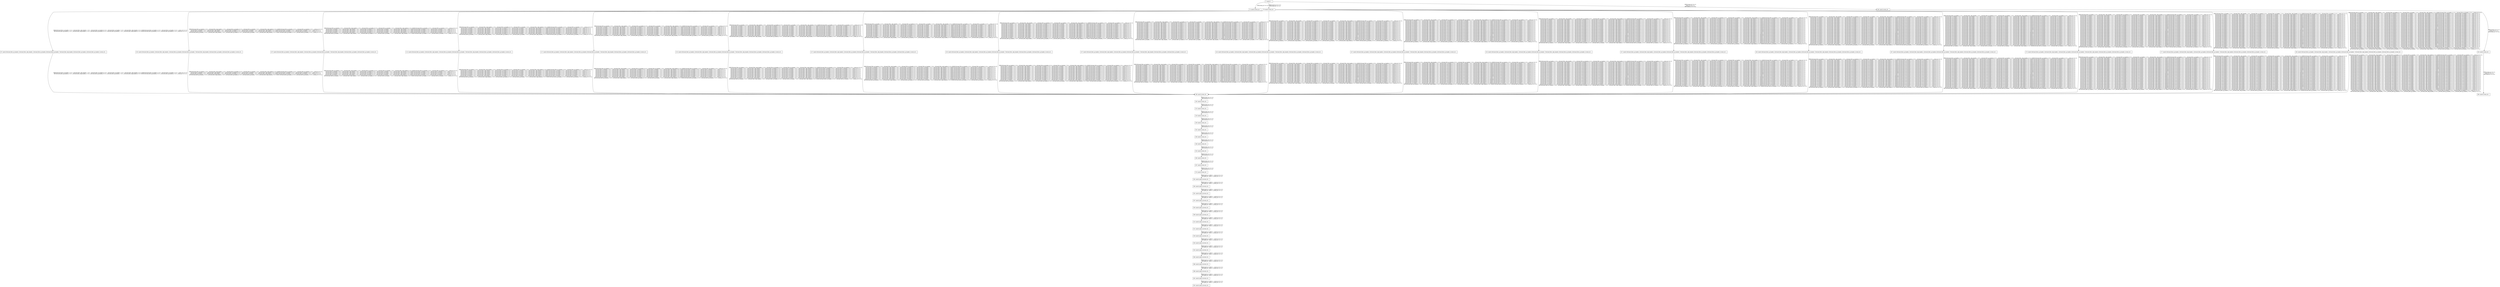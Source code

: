 digraph G {
  "1: match () ...
" [shape=box, ];
  "72: match (event_id) ...
" [shape=box, ];
  "78: match (event_id) ...
" [shape=box, ];
  "97: match (forward_flow_ip_header_2,forward_flow_udp_header_1,forward_flow_ip_header_6,forward_flow_ip_header_7,forward_flow_udp_header_0,forward_flow_ip_header_4,forward_flow_ip_header_5,event_id) ...
" [
  shape=box, ];
  "102: match (forward_flow_ip_header_2,forward_flow_udp_header_1,forward_flow_ip_header_6,forward_flow_ip_header_7,forward_flow_udp_header_0,forward_flow_ip_header_4,forward_flow_ip_header_5,event_id) ...
" [
  shape=box, ];
  "107: match (forward_flow_ip_header_2,forward_flow_udp_header_1,forward_flow_ip_header_6,forward_flow_ip_header_7,forward_flow_udp_header_0,forward_flow_ip_header_4,forward_flow_ip_header_5,event_id) ...
" [
  shape=box, ];
  "112: match (forward_flow_ip_header_2,forward_flow_udp_header_1,forward_flow_ip_header_6,forward_flow_ip_header_7,forward_flow_udp_header_0,forward_flow_ip_header_4,forward_flow_ip_header_5,event_id) ...
" [
  shape=box, ];
  "117: match (forward_flow_ip_header_2,forward_flow_udp_header_1,forward_flow_ip_header_6,forward_flow_ip_header_7,forward_flow_udp_header_0,forward_flow_ip_header_4,forward_flow_ip_header_5,event_id) ...
" [
  shape=box, ];
  "122: match (forward_flow_ip_header_2,forward_flow_udp_header_1,forward_flow_ip_header_6,forward_flow_ip_header_7,forward_flow_udp_header_0,forward_flow_ip_header_4,forward_flow_ip_header_5,event_id) ...
" [
  shape=box, ];
  "127: match (forward_flow_ip_header_2,forward_flow_udp_header_1,forward_flow_ip_header_6,forward_flow_ip_header_7,forward_flow_udp_header_0,forward_flow_ip_header_4,forward_flow_ip_header_5,event_id) ...
" [
  shape=box, ];
  "132: match (forward_flow_ip_header_2,forward_flow_udp_header_1,forward_flow_ip_header_6,forward_flow_ip_header_7,forward_flow_udp_header_0,forward_flow_ip_header_4,forward_flow_ip_header_5,event_id) ...
" [
  shape=box, ];
  "137: match (forward_flow_ip_header_2,forward_flow_udp_header_1,forward_flow_ip_header_6,forward_flow_ip_header_7,forward_flow_udp_header_0,forward_flow_ip_header_4,forward_flow_ip_header_5,event_id) ...
" [
  shape=box, ];
  "142: match (forward_flow_ip_header_2,forward_flow_udp_header_1,forward_flow_ip_header_6,forward_flow_ip_header_7,forward_flow_udp_header_0,forward_flow_ip_header_4,forward_flow_ip_header_5,event_id) ...
" [
  shape=box, ];
  "147: match (forward_flow_ip_header_2,forward_flow_udp_header_1,forward_flow_ip_header_6,forward_flow_ip_header_7,forward_flow_udp_header_0,forward_flow_ip_header_4,forward_flow_ip_header_5,event_id) ...
" [
  shape=box, ];
  "152: match (forward_flow_ip_header_2,forward_flow_udp_header_1,forward_flow_ip_header_6,forward_flow_ip_header_7,forward_flow_udp_header_0,forward_flow_ip_header_4,forward_flow_ip_header_5,event_id) ...
" [
  shape=box, ];
  "157: match (forward_flow_ip_header_2,forward_flow_udp_header_1,forward_flow_ip_header_6,forward_flow_ip_header_7,forward_flow_udp_header_0,forward_flow_ip_header_4,forward_flow_ip_header_5,event_id) ...
" [
  shape=box, ];
  "162: match (forward_flow_ip_header_2,forward_flow_udp_header_1,forward_flow_ip_header_6,forward_flow_ip_header_7,forward_flow_udp_header_0,forward_flow_ip_header_4,forward_flow_ip_header_5,event_id) ...
" [
  shape=box, ];
  "167: match (forward_flow_ip_header_2,forward_flow_udp_header_1,forward_flow_ip_header_6,forward_flow_ip_header_7,forward_flow_udp_header_0,forward_flow_ip_header_4,forward_flow_ip_header_5,event_id) ...
" [
  shape=box, ];
  "172: match (forward_flow_ip_header_2,forward_flow_udp_header_1,forward_flow_ip_header_6,forward_flow_ip_header_7,forward_flow_udp_header_0,forward_flow_ip_header_4,forward_flow_ip_header_5,event_id) ...
" [
  shape=box, ];
  "177: match (forward_flow_ip_header_2,forward_flow_udp_header_1,forward_flow_ip_header_6,forward_flow_ip_header_7,forward_flow_udp_header_0,forward_flow_ip_header_4,forward_flow_ip_header_5,event_id) ...
" [
  shape=box, ];
  "182: match (forward_flow_ip_header_2,forward_flow_udp_header_1,forward_flow_ip_header_6,forward_flow_ip_header_7,forward_flow_udp_header_0,forward_flow_ip_header_4,forward_flow_ip_header_5,event_id) ...
" [
  shape=box, ];
  "189: match (event_id) ...
" [shape=box, ];
  "192: match (event_id) ...
" [shape=box, ];
  "213: match (event_id) ...
" [shape=box, ];
  "219: match (event_id) ...
" [shape=box, ];
  "226: match (event_id) ...
" [shape=box, ];
  "232: match (event_id) ...
" [shape=box, ];
  "239: match (event_id) ...
" [shape=box, ];
  "246: match (event_id) ...
" [shape=box, ];
  "253: match (event_id) ...
" [shape=box, ];
  "260: match (event_id) ...
" [shape=box, ];
  "267: match (event_id) ...
" [shape=box, ];
  "274: match (event_id) ...
" [shape=box, ];
  "282: match (path_id,event_id) ...
" [shape=box, ];
  "285: match (path_id,event_id) ...
" [shape=box, ];
  "291: match (path_id,event_id) ...
" [shape=box, ];
  "297: match (path_id,event_id) ...
" [shape=box, ];
  "303: match (path_id,event_id) ...
" [shape=box, ];
  "309: match (path_id,event_id) ...
" [shape=box, ];
  "315: match (path_id,event_id) ...
" [shape=box, ];
  "321: match (path_id,event_id) ...
" [shape=box, ];
  "329: match (path_id,event_id) ...
" [shape=box, ];
  "350: match (path_id,event_id) ...
" [shape=box, ];
  "355: match (path_id,event_id) ...
" [shape=box, ];
  "360: match (path_id,event_id) ...
" [shape=box, ];
  "366: match (path_id,event_id) ...
" [shape=box, ];
  "368: match (path_id,event_id) ...
" [shape=box, ];
  "461: match (path_id,event_id) ...
" [shape=box, ];
  "502: match (path_id,event_id) ...
" [shape=box, ];
  "506: match (event_id) ...
" [shape=box, ];
  "525: match (event_id) ...
" [shape=box, ];
  "565: match (event_id) ...
" [shape=box, ];
  
  
  "1: match () ...
" -> "72: match (event_id) ...
" [label="HIT{event_id~0==2;}",
                                                     ];
  "1: match () ...
" -> "78: match (event_id) ...
" [label="MISS{event_id~0==2;}
HIT{event_id~0==1;}",
                                                     ];
  "1: match () ...
" -> "506: match (event_id) ...
" [label="MISS{event_id~0==2;
event_id~0==1;}
HIT{event_id~0==3;}",
                                                      ];
  "78: match (event_id) ...
" -> "97: match (forward_flow_ip_header_2,forward_flow_udp_header_1,forward_flow_ip_header_6,forward_flow_ip_header_7,forward_flow_udp_header_0,forward_flow_ip_header_4,forward_flow_ip_header_5,event_id) ...
" [
  label="MISS{forward_flow_ip_header_2~0==_,forward_flow_udp_header_1~0==_,forward_flow_ip_header_6~0==_,forward_flow_ip_header_7~0==_,forward_flow_udp_header_0~0==50000,forward_flow_ip_header_4~0==_,forward_flow_ip_header_5~0==_,event_id~0==2;}
HIT{forward_flow_ip_header_2~0==_,forward_flow_udp_header_1~0==_,forward_flow_ip_header_6~0==_,forward_flow_ip_header_7~0==_,forward_flow_udp_header_0~0==50000,forward_flow_ip_header_4~0==_,forward_flow_ip_header_5~0==_,event_id~0==1;}",
  ];
  "78: match (event_id) ...
" -> "102: match (forward_flow_ip_header_2,forward_flow_udp_header_1,forward_flow_ip_header_6,forward_flow_ip_header_7,forward_flow_udp_header_0,forward_flow_ip_header_4,forward_flow_ip_header_5,event_id) ...
" [
  label="MISS{forward_flow_ip_header_2~0==_,forward_flow_udp_header_1~0==_,forward_flow_ip_header_6~0==_,forward_flow_ip_header_7~0==_,forward_flow_udp_header_0~0==50000,forward_flow_ip_header_4~0==_,forward_flow_ip_header_5~0==_,event_id~0==2;
forward_flow_ip_header_2~0==_,forward_flow_udp_header_1~0==_,forward_flow_ip_header_6~0==_,forward_flow_ip_header_7~0==_,forward_flow_udp_header_0~0==50000,forward_flow_ip_header_4~0==_,forward_flow_ip_header_5~0==_,event_id~0==1;
forward_flow_ip_header_2~0==_,forward_flow_udp_header_1~0==_,forward_flow_ip_header_6~0==_,forward_flow_ip_header_7~0==_,forward_flow_udp_header_0~0==50001,forward_flow_ip_header_4~0==_,forward_flow_ip_header_5~0==_,event_id~0==2;}
HIT{forward_flow_ip_header_2~0==_,forward_flow_udp_header_1~0==_,forward_flow_ip_header_6~0==_,forward_flow_ip_header_7~0==_,forward_flow_udp_header_0~0==50001,forward_flow_ip_header_4~0==_,forward_flow_ip_header_5~0==_,event_id~0==1;}",
  ];
  "78: match (event_id) ...
" -> "107: match (forward_flow_ip_header_2,forward_flow_udp_header_1,forward_flow_ip_header_6,forward_flow_ip_header_7,forward_flow_udp_header_0,forward_flow_ip_header_4,forward_flow_ip_header_5,event_id) ...
" [
  label="MISS{forward_flow_ip_header_2~0==_,forward_flow_udp_header_1~0==_,forward_flow_ip_header_6~0==_,forward_flow_ip_header_7~0==_,forward_flow_udp_header_0~0==50000,forward_flow_ip_header_4~0==_,forward_flow_ip_header_5~0==_,event_id~0==2;
forward_flow_ip_header_2~0==_,forward_flow_udp_header_1~0==_,forward_flow_ip_header_6~0==_,forward_flow_ip_header_7~0==_,forward_flow_udp_header_0~0==50000,forward_flow_ip_header_4~0==_,forward_flow_ip_header_5~0==_,event_id~0==1;
forward_flow_ip_header_2~0==_,forward_flow_udp_header_1~0==_,forward_flow_ip_header_6~0==_,forward_flow_ip_header_7~0==_,forward_flow_udp_header_0~0==50001,forward_flow_ip_header_4~0==_,forward_flow_ip_header_5~0==_,event_id~0==2;
forward_flow_ip_header_2~0==_,forward_flow_udp_header_1~0==_,forward_flow_ip_header_6~0==_,forward_flow_ip_header_7~0==_,forward_flow_udp_header_0~0==50001,forward_flow_ip_header_4~0==_,forward_flow_ip_header_5~0==_,event_id~0==1;
forward_flow_ip_header_2~0==_,forward_flow_udp_header_1~0==_,forward_flow_ip_header_6~0==_,forward_flow_ip_header_7~0==_,forward_flow_udp_header_0~0==50002,forward_flow_ip_header_4~0==_,forward_flow_ip_header_5~0==_,event_id~0==2;}
HIT{forward_flow_ip_header_2~0==_,forward_flow_udp_header_1~0==_,forward_flow_ip_header_6~0==_,forward_flow_ip_header_7~0==_,forward_flow_udp_header_0~0==50002,forward_flow_ip_header_4~0==_,forward_flow_ip_header_5~0==_,event_id~0==1;}",
  ];
  "78: match (event_id) ...
" -> "112: match (forward_flow_ip_header_2,forward_flow_udp_header_1,forward_flow_ip_header_6,forward_flow_ip_header_7,forward_flow_udp_header_0,forward_flow_ip_header_4,forward_flow_ip_header_5,event_id) ...
" [
  label="MISS{forward_flow_ip_header_2~0==_,forward_flow_udp_header_1~0==_,forward_flow_ip_header_6~0==_,forward_flow_ip_header_7~0==_,forward_flow_udp_header_0~0==50000,forward_flow_ip_header_4~0==_,forward_flow_ip_header_5~0==_,event_id~0==2;
forward_flow_ip_header_2~0==_,forward_flow_udp_header_1~0==_,forward_flow_ip_header_6~0==_,forward_flow_ip_header_7~0==_,forward_flow_udp_header_0~0==50000,forward_flow_ip_header_4~0==_,forward_flow_ip_header_5~0==_,event_id~0==1;
forward_flow_ip_header_2~0==_,forward_flow_udp_header_1~0==_,forward_flow_ip_header_6~0==_,forward_flow_ip_header_7~0==_,forward_flow_udp_header_0~0==50001,forward_flow_ip_header_4~0==_,forward_flow_ip_header_5~0==_,event_id~0==2;
forward_flow_ip_header_2~0==_,forward_flow_udp_header_1~0==_,forward_flow_ip_header_6~0==_,forward_flow_ip_header_7~0==_,forward_flow_udp_header_0~0==50001,forward_flow_ip_header_4~0==_,forward_flow_ip_header_5~0==_,event_id~0==1;
forward_flow_ip_header_2~0==_,forward_flow_udp_header_1~0==_,forward_flow_ip_header_6~0==_,forward_flow_ip_header_7~0==_,forward_flow_udp_header_0~0==50002,forward_flow_ip_header_4~0==_,forward_flow_ip_header_5~0==_,event_id~0==2;
forward_flow_ip_header_2~0==_,forward_flow_udp_header_1~0==_,forward_flow_ip_header_6~0==_,forward_flow_ip_header_7~0==_,forward_flow_udp_header_0~0==50002,forward_flow_ip_header_4~0==_,forward_flow_ip_header_5~0==_,event_id~0==1;
forward_flow_ip_header_2~0==_,forward_flow_udp_header_1~0==_,forward_flow_ip_header_6~0==_,forward_flow_ip_header_7~0==_,forward_flow_udp_header_0~0==50003,forward_flow_ip_header_4~0==_,forward_flow_ip_header_5~0==_,event_id~0==2;}
HIT{forward_flow_ip_header_2~0==_,forward_flow_udp_header_1~0==_,forward_flow_ip_header_6~0==_,forward_flow_ip_header_7~0==_,forward_flow_udp_header_0~0==50003,forward_flow_ip_header_4~0==_,forward_flow_ip_header_5~0==_,event_id~0==1;}",
  ];
  "78: match (event_id) ...
" -> "117: match (forward_flow_ip_header_2,forward_flow_udp_header_1,forward_flow_ip_header_6,forward_flow_ip_header_7,forward_flow_udp_header_0,forward_flow_ip_header_4,forward_flow_ip_header_5,event_id) ...
" [
  label="MISS{forward_flow_ip_header_2~0==_,forward_flow_udp_header_1~0==_,forward_flow_ip_header_6~0==_,forward_flow_ip_header_7~0==_,forward_flow_udp_header_0~0==50000,forward_flow_ip_header_4~0==_,forward_flow_ip_header_5~0==_,event_id~0==2;
forward_flow_ip_header_2~0==_,forward_flow_udp_header_1~0==_,forward_flow_ip_header_6~0==_,forward_flow_ip_header_7~0==_,forward_flow_udp_header_0~0==50000,forward_flow_ip_header_4~0==_,forward_flow_ip_header_5~0==_,event_id~0==1;
forward_flow_ip_header_2~0==_,forward_flow_udp_header_1~0==_,forward_flow_ip_header_6~0==_,forward_flow_ip_header_7~0==_,forward_flow_udp_header_0~0==50001,forward_flow_ip_header_4~0==_,forward_flow_ip_header_5~0==_,event_id~0==2;
forward_flow_ip_header_2~0==_,forward_flow_udp_header_1~0==_,forward_flow_ip_header_6~0==_,forward_flow_ip_header_7~0==_,forward_flow_udp_header_0~0==50001,forward_flow_ip_header_4~0==_,forward_flow_ip_header_5~0==_,event_id~0==1;
forward_flow_ip_header_2~0==_,forward_flow_udp_header_1~0==_,forward_flow_ip_header_6~0==_,forward_flow_ip_header_7~0==_,forward_flow_udp_header_0~0==50002,forward_flow_ip_header_4~0==_,forward_flow_ip_header_5~0==_,event_id~0==2;
forward_flow_ip_header_2~0==_,forward_flow_udp_header_1~0==_,forward_flow_ip_header_6~0==_,forward_flow_ip_header_7~0==_,forward_flow_udp_header_0~0==50002,forward_flow_ip_header_4~0==_,forward_flow_ip_header_5~0==_,event_id~0==1;
forward_flow_ip_header_2~0==_,forward_flow_udp_header_1~0==_,forward_flow_ip_header_6~0==_,forward_flow_ip_header_7~0==_,forward_flow_udp_header_0~0==50003,forward_flow_ip_header_4~0==_,forward_flow_ip_header_5~0==_,event_id~0==2;
forward_flow_ip_header_2~0==_,forward_flow_udp_header_1~0==_,forward_flow_ip_header_6~0==_,forward_flow_ip_header_7~0==_,forward_flow_udp_header_0~0==50003,forward_flow_ip_header_4~0==_,forward_flow_ip_header_5~0==_,event_id~0==1;
forward_flow_ip_header_2~0==_,forward_flow_udp_header_1~0==_,forward_flow_ip_header_6~0==_,forward_flow_ip_header_7~0==_,forward_flow_udp_header_0~0==50004,forward_flow_ip_header_4~0==_,forward_flow_ip_header_5~0==_,event_id~0==2;}
HIT{forward_flow_ip_header_2~0==_,forward_flow_udp_header_1~0==_,forward_flow_ip_header_6~0==_,forward_flow_ip_header_7~0==_,forward_flow_udp_header_0~0==50004,forward_flow_ip_header_4~0==_,forward_flow_ip_header_5~0==_,event_id~0==1;}",
  ];
  "78: match (event_id) ...
" -> "122: match (forward_flow_ip_header_2,forward_flow_udp_header_1,forward_flow_ip_header_6,forward_flow_ip_header_7,forward_flow_udp_header_0,forward_flow_ip_header_4,forward_flow_ip_header_5,event_id) ...
" [
  label="MISS{forward_flow_ip_header_2~0==_,forward_flow_udp_header_1~0==_,forward_flow_ip_header_6~0==_,forward_flow_ip_header_7~0==_,forward_flow_udp_header_0~0==50000,forward_flow_ip_header_4~0==_,forward_flow_ip_header_5~0==_,event_id~0==2;
forward_flow_ip_header_2~0==_,forward_flow_udp_header_1~0==_,forward_flow_ip_header_6~0==_,forward_flow_ip_header_7~0==_,forward_flow_udp_header_0~0==50000,forward_flow_ip_header_4~0==_,forward_flow_ip_header_5~0==_,event_id~0==1;
forward_flow_ip_header_2~0==_,forward_flow_udp_header_1~0==_,forward_flow_ip_header_6~0==_,forward_flow_ip_header_7~0==_,forward_flow_udp_header_0~0==50001,forward_flow_ip_header_4~0==_,forward_flow_ip_header_5~0==_,event_id~0==2;
forward_flow_ip_header_2~0==_,forward_flow_udp_header_1~0==_,forward_flow_ip_header_6~0==_,forward_flow_ip_header_7~0==_,forward_flow_udp_header_0~0==50001,forward_flow_ip_header_4~0==_,forward_flow_ip_header_5~0==_,event_id~0==1;
forward_flow_ip_header_2~0==_,forward_flow_udp_header_1~0==_,forward_flow_ip_header_6~0==_,forward_flow_ip_header_7~0==_,forward_flow_udp_header_0~0==50002,forward_flow_ip_header_4~0==_,forward_flow_ip_header_5~0==_,event_id~0==2;
forward_flow_ip_header_2~0==_,forward_flow_udp_header_1~0==_,forward_flow_ip_header_6~0==_,forward_flow_ip_header_7~0==_,forward_flow_udp_header_0~0==50002,forward_flow_ip_header_4~0==_,forward_flow_ip_header_5~0==_,event_id~0==1;
forward_flow_ip_header_2~0==_,forward_flow_udp_header_1~0==_,forward_flow_ip_header_6~0==_,forward_flow_ip_header_7~0==_,forward_flow_udp_header_0~0==50003,forward_flow_ip_header_4~0==_,forward_flow_ip_header_5~0==_,event_id~0==2;
forward_flow_ip_header_2~0==_,forward_flow_udp_header_1~0==_,forward_flow_ip_header_6~0==_,forward_flow_ip_header_7~0==_,forward_flow_udp_header_0~0==50003,forward_flow_ip_header_4~0==_,forward_flow_ip_header_5~0==_,event_id~0==1;
forward_flow_ip_header_2~0==_,forward_flow_udp_header_1~0==_,forward_flow_ip_header_6~0==_,forward_flow_ip_header_7~0==_,forward_flow_udp_header_0~0==50004,forward_flow_ip_header_4~0==_,forward_flow_ip_header_5~0==_,event_id~0==2;
forward_flow_ip_header_2~0==_,forward_flow_udp_header_1~0==_,forward_flow_ip_header_6~0==_,forward_flow_ip_header_7~0==_,forward_flow_udp_header_0~0==50004,forward_flow_ip_header_4~0==_,forward_flow_ip_header_5~0==_,event_id~0==1;
forward_flow_ip_header_2~0==_,forward_flow_udp_header_1~0==_,forward_flow_ip_header_6~0==_,forward_flow_ip_header_7~0==_,forward_flow_udp_header_0~0==50005,forward_flow_ip_header_4~0==_,forward_flow_ip_header_5~0==_,event_id~0==2;}
HIT{forward_flow_ip_header_2~0==_,forward_flow_udp_header_1~0==_,forward_flow_ip_header_6~0==_,forward_flow_ip_header_7~0==_,forward_flow_udp_header_0~0==50005,forward_flow_ip_header_4~0==_,forward_flow_ip_header_5~0==_,event_id~0==1;}",
  ];
  "78: match (event_id) ...
" -> "127: match (forward_flow_ip_header_2,forward_flow_udp_header_1,forward_flow_ip_header_6,forward_flow_ip_header_7,forward_flow_udp_header_0,forward_flow_ip_header_4,forward_flow_ip_header_5,event_id) ...
" [
  label="MISS{forward_flow_ip_header_2~0==_,forward_flow_udp_header_1~0==_,forward_flow_ip_header_6~0==_,forward_flow_ip_header_7~0==_,forward_flow_udp_header_0~0==50000,forward_flow_ip_header_4~0==_,forward_flow_ip_header_5~0==_,event_id~0==2;
forward_flow_ip_header_2~0==_,forward_flow_udp_header_1~0==_,forward_flow_ip_header_6~0==_,forward_flow_ip_header_7~0==_,forward_flow_udp_header_0~0==50000,forward_flow_ip_header_4~0==_,forward_flow_ip_header_5~0==_,event_id~0==1;
forward_flow_ip_header_2~0==_,forward_flow_udp_header_1~0==_,forward_flow_ip_header_6~0==_,forward_flow_ip_header_7~0==_,forward_flow_udp_header_0~0==50001,forward_flow_ip_header_4~0==_,forward_flow_ip_header_5~0==_,event_id~0==2;
forward_flow_ip_header_2~0==_,forward_flow_udp_header_1~0==_,forward_flow_ip_header_6~0==_,forward_flow_ip_header_7~0==_,forward_flow_udp_header_0~0==50001,forward_flow_ip_header_4~0==_,forward_flow_ip_header_5~0==_,event_id~0==1;
forward_flow_ip_header_2~0==_,forward_flow_udp_header_1~0==_,forward_flow_ip_header_6~0==_,forward_flow_ip_header_7~0==_,forward_flow_udp_header_0~0==50002,forward_flow_ip_header_4~0==_,forward_flow_ip_header_5~0==_,event_id~0==2;
forward_flow_ip_header_2~0==_,forward_flow_udp_header_1~0==_,forward_flow_ip_header_6~0==_,forward_flow_ip_header_7~0==_,forward_flow_udp_header_0~0==50002,forward_flow_ip_header_4~0==_,forward_flow_ip_header_5~0==_,event_id~0==1;
forward_flow_ip_header_2~0==_,forward_flow_udp_header_1~0==_,forward_flow_ip_header_6~0==_,forward_flow_ip_header_7~0==_,forward_flow_udp_header_0~0==50003,forward_flow_ip_header_4~0==_,forward_flow_ip_header_5~0==_,event_id~0==2;
forward_flow_ip_header_2~0==_,forward_flow_udp_header_1~0==_,forward_flow_ip_header_6~0==_,forward_flow_ip_header_7~0==_,forward_flow_udp_header_0~0==50003,forward_flow_ip_header_4~0==_,forward_flow_ip_header_5~0==_,event_id~0==1;
forward_flow_ip_header_2~0==_,forward_flow_udp_header_1~0==_,forward_flow_ip_header_6~0==_,forward_flow_ip_header_7~0==_,forward_flow_udp_header_0~0==50004,forward_flow_ip_header_4~0==_,forward_flow_ip_header_5~0==_,event_id~0==2;
forward_flow_ip_header_2~0==_,forward_flow_udp_header_1~0==_,forward_flow_ip_header_6~0==_,forward_flow_ip_header_7~0==_,forward_flow_udp_header_0~0==50004,forward_flow_ip_header_4~0==_,forward_flow_ip_header_5~0==_,event_id~0==1;
forward_flow_ip_header_2~0==_,forward_flow_udp_header_1~0==_,forward_flow_ip_header_6~0==_,forward_flow_ip_header_7~0==_,forward_flow_udp_header_0~0==50005,forward_flow_ip_header_4~0==_,forward_flow_ip_header_5~0==_,event_id~0==2;
forward_flow_ip_header_2~0==_,forward_flow_udp_header_1~0==_,forward_flow_ip_header_6~0==_,forward_flow_ip_header_7~0==_,forward_flow_udp_header_0~0==50005,forward_flow_ip_header_4~0==_,forward_flow_ip_header_5~0==_,event_id~0==1;
forward_flow_ip_header_2~0==_,forward_flow_udp_header_1~0==_,forward_flow_ip_header_6~0==_,forward_flow_ip_header_7~0==_,forward_flow_udp_header_0~0==50006,forward_flow_ip_header_4~0==_,forward_flow_ip_header_5~0==_,event_id~0==2;}
HIT{forward_flow_ip_header_2~0==_,forward_flow_udp_header_1~0==_,forward_flow_ip_header_6~0==_,forward_flow_ip_header_7~0==_,forward_flow_udp_header_0~0==50006,forward_flow_ip_header_4~0==_,forward_flow_ip_header_5~0==_,event_id~0==1;}",
  ];
  "78: match (event_id) ...
" -> "132: match (forward_flow_ip_header_2,forward_flow_udp_header_1,forward_flow_ip_header_6,forward_flow_ip_header_7,forward_flow_udp_header_0,forward_flow_ip_header_4,forward_flow_ip_header_5,event_id) ...
" [
  label="MISS{forward_flow_ip_header_2~0==_,forward_flow_udp_header_1~0==_,forward_flow_ip_header_6~0==_,forward_flow_ip_header_7~0==_,forward_flow_udp_header_0~0==50000,forward_flow_ip_header_4~0==_,forward_flow_ip_header_5~0==_,event_id~0==2;
forward_flow_ip_header_2~0==_,forward_flow_udp_header_1~0==_,forward_flow_ip_header_6~0==_,forward_flow_ip_header_7~0==_,forward_flow_udp_header_0~0==50000,forward_flow_ip_header_4~0==_,forward_flow_ip_header_5~0==_,event_id~0==1;
forward_flow_ip_header_2~0==_,forward_flow_udp_header_1~0==_,forward_flow_ip_header_6~0==_,forward_flow_ip_header_7~0==_,forward_flow_udp_header_0~0==50001,forward_flow_ip_header_4~0==_,forward_flow_ip_header_5~0==_,event_id~0==2;
forward_flow_ip_header_2~0==_,forward_flow_udp_header_1~0==_,forward_flow_ip_header_6~0==_,forward_flow_ip_header_7~0==_,forward_flow_udp_header_0~0==50001,forward_flow_ip_header_4~0==_,forward_flow_ip_header_5~0==_,event_id~0==1;
forward_flow_ip_header_2~0==_,forward_flow_udp_header_1~0==_,forward_flow_ip_header_6~0==_,forward_flow_ip_header_7~0==_,forward_flow_udp_header_0~0==50002,forward_flow_ip_header_4~0==_,forward_flow_ip_header_5~0==_,event_id~0==2;
forward_flow_ip_header_2~0==_,forward_flow_udp_header_1~0==_,forward_flow_ip_header_6~0==_,forward_flow_ip_header_7~0==_,forward_flow_udp_header_0~0==50002,forward_flow_ip_header_4~0==_,forward_flow_ip_header_5~0==_,event_id~0==1;
forward_flow_ip_header_2~0==_,forward_flow_udp_header_1~0==_,forward_flow_ip_header_6~0==_,forward_flow_ip_header_7~0==_,forward_flow_udp_header_0~0==50003,forward_flow_ip_header_4~0==_,forward_flow_ip_header_5~0==_,event_id~0==2;
forward_flow_ip_header_2~0==_,forward_flow_udp_header_1~0==_,forward_flow_ip_header_6~0==_,forward_flow_ip_header_7~0==_,forward_flow_udp_header_0~0==50003,forward_flow_ip_header_4~0==_,forward_flow_ip_header_5~0==_,event_id~0==1;
forward_flow_ip_header_2~0==_,forward_flow_udp_header_1~0==_,forward_flow_ip_header_6~0==_,forward_flow_ip_header_7~0==_,forward_flow_udp_header_0~0==50004,forward_flow_ip_header_4~0==_,forward_flow_ip_header_5~0==_,event_id~0==2;
forward_flow_ip_header_2~0==_,forward_flow_udp_header_1~0==_,forward_flow_ip_header_6~0==_,forward_flow_ip_header_7~0==_,forward_flow_udp_header_0~0==50004,forward_flow_ip_header_4~0==_,forward_flow_ip_header_5~0==_,event_id~0==1;
forward_flow_ip_header_2~0==_,forward_flow_udp_header_1~0==_,forward_flow_ip_header_6~0==_,forward_flow_ip_header_7~0==_,forward_flow_udp_header_0~0==50005,forward_flow_ip_header_4~0==_,forward_flow_ip_header_5~0==_,event_id~0==2;
forward_flow_ip_header_2~0==_,forward_flow_udp_header_1~0==_,forward_flow_ip_header_6~0==_,forward_flow_ip_header_7~0==_,forward_flow_udp_header_0~0==50005,forward_flow_ip_header_4~0==_,forward_flow_ip_header_5~0==_,event_id~0==1;
forward_flow_ip_header_2~0==_,forward_flow_udp_header_1~0==_,forward_flow_ip_header_6~0==_,forward_flow_ip_header_7~0==_,forward_flow_udp_header_0~0==50006,forward_flow_ip_header_4~0==_,forward_flow_ip_header_5~0==_,event_id~0==2;
forward_flow_ip_header_2~0==_,forward_flow_udp_header_1~0==_,forward_flow_ip_header_6~0==_,forward_flow_ip_header_7~0==_,forward_flow_udp_header_0~0==50006,forward_flow_ip_header_4~0==_,forward_flow_ip_header_5~0==_,event_id~0==1;
forward_flow_ip_header_2~0==_,forward_flow_udp_header_1~0==_,forward_flow_ip_header_6~0==_,forward_flow_ip_header_7~0==_,forward_flow_udp_header_0~0==50007,forward_flow_ip_header_4~0==_,forward_flow_ip_header_5~0==_,event_id~0==2;}
HIT{forward_flow_ip_header_2~0==_,forward_flow_udp_header_1~0==_,forward_flow_ip_header_6~0==_,forward_flow_ip_header_7~0==_,forward_flow_udp_header_0~0==50007,forward_flow_ip_header_4~0==_,forward_flow_ip_header_5~0==_,event_id~0==1;}",
  ];
  "78: match (event_id) ...
" -> "137: match (forward_flow_ip_header_2,forward_flow_udp_header_1,forward_flow_ip_header_6,forward_flow_ip_header_7,forward_flow_udp_header_0,forward_flow_ip_header_4,forward_flow_ip_header_5,event_id) ...
" [
  label="MISS{forward_flow_ip_header_2~0==_,forward_flow_udp_header_1~0==_,forward_flow_ip_header_6~0==_,forward_flow_ip_header_7~0==_,forward_flow_udp_header_0~0==50000,forward_flow_ip_header_4~0==_,forward_flow_ip_header_5~0==_,event_id~0==2;
forward_flow_ip_header_2~0==_,forward_flow_udp_header_1~0==_,forward_flow_ip_header_6~0==_,forward_flow_ip_header_7~0==_,forward_flow_udp_header_0~0==50000,forward_flow_ip_header_4~0==_,forward_flow_ip_header_5~0==_,event_id~0==1;
forward_flow_ip_header_2~0==_,forward_flow_udp_header_1~0==_,forward_flow_ip_header_6~0==_,forward_flow_ip_header_7~0==_,forward_flow_udp_header_0~0==50001,forward_flow_ip_header_4~0==_,forward_flow_ip_header_5~0==_,event_id~0==2;
forward_flow_ip_header_2~0==_,forward_flow_udp_header_1~0==_,forward_flow_ip_header_6~0==_,forward_flow_ip_header_7~0==_,forward_flow_udp_header_0~0==50001,forward_flow_ip_header_4~0==_,forward_flow_ip_header_5~0==_,event_id~0==1;
forward_flow_ip_header_2~0==_,forward_flow_udp_header_1~0==_,forward_flow_ip_header_6~0==_,forward_flow_ip_header_7~0==_,forward_flow_udp_header_0~0==50002,forward_flow_ip_header_4~0==_,forward_flow_ip_header_5~0==_,event_id~0==2;
forward_flow_ip_header_2~0==_,forward_flow_udp_header_1~0==_,forward_flow_ip_header_6~0==_,forward_flow_ip_header_7~0==_,forward_flow_udp_header_0~0==50002,forward_flow_ip_header_4~0==_,forward_flow_ip_header_5~0==_,event_id~0==1;
forward_flow_ip_header_2~0==_,forward_flow_udp_header_1~0==_,forward_flow_ip_header_6~0==_,forward_flow_ip_header_7~0==_,forward_flow_udp_header_0~0==50003,forward_flow_ip_header_4~0==_,forward_flow_ip_header_5~0==_,event_id~0==2;
forward_flow_ip_header_2~0==_,forward_flow_udp_header_1~0==_,forward_flow_ip_header_6~0==_,forward_flow_ip_header_7~0==_,forward_flow_udp_header_0~0==50003,forward_flow_ip_header_4~0==_,forward_flow_ip_header_5~0==_,event_id~0==1;
forward_flow_ip_header_2~0==_,forward_flow_udp_header_1~0==_,forward_flow_ip_header_6~0==_,forward_flow_ip_header_7~0==_,forward_flow_udp_header_0~0==50004,forward_flow_ip_header_4~0==_,forward_flow_ip_header_5~0==_,event_id~0==2;
forward_flow_ip_header_2~0==_,forward_flow_udp_header_1~0==_,forward_flow_ip_header_6~0==_,forward_flow_ip_header_7~0==_,forward_flow_udp_header_0~0==50004,forward_flow_ip_header_4~0==_,forward_flow_ip_header_5~0==_,event_id~0==1;
forward_flow_ip_header_2~0==_,forward_flow_udp_header_1~0==_,forward_flow_ip_header_6~0==_,forward_flow_ip_header_7~0==_,forward_flow_udp_header_0~0==50005,forward_flow_ip_header_4~0==_,forward_flow_ip_header_5~0==_,event_id~0==2;
forward_flow_ip_header_2~0==_,forward_flow_udp_header_1~0==_,forward_flow_ip_header_6~0==_,forward_flow_ip_header_7~0==_,forward_flow_udp_header_0~0==50005,forward_flow_ip_header_4~0==_,forward_flow_ip_header_5~0==_,event_id~0==1;
forward_flow_ip_header_2~0==_,forward_flow_udp_header_1~0==_,forward_flow_ip_header_6~0==_,forward_flow_ip_header_7~0==_,forward_flow_udp_header_0~0==50006,forward_flow_ip_header_4~0==_,forward_flow_ip_header_5~0==_,event_id~0==2;
forward_flow_ip_header_2~0==_,forward_flow_udp_header_1~0==_,forward_flow_ip_header_6~0==_,forward_flow_ip_header_7~0==_,forward_flow_udp_header_0~0==50006,forward_flow_ip_header_4~0==_,forward_flow_ip_header_5~0==_,event_id~0==1;
forward_flow_ip_header_2~0==_,forward_flow_udp_header_1~0==_,forward_flow_ip_header_6~0==_,forward_flow_ip_header_7~0==_,forward_flow_udp_header_0~0==50007,forward_flow_ip_header_4~0==_,forward_flow_ip_header_5~0==_,event_id~0==2;
forward_flow_ip_header_2~0==_,forward_flow_udp_header_1~0==_,forward_flow_ip_header_6~0==_,forward_flow_ip_header_7~0==_,forward_flow_udp_header_0~0==50007,forward_flow_ip_header_4~0==_,forward_flow_ip_header_5~0==_,event_id~0==1;
forward_flow_ip_header_2~0==_,forward_flow_udp_header_1~0==_,forward_flow_ip_header_6~0==_,forward_flow_ip_header_7~0==_,forward_flow_udp_header_0~0==60000,forward_flow_ip_header_4~0==_,forward_flow_ip_header_5~0==_,event_id~0==2;}
HIT{forward_flow_ip_header_2~0==_,forward_flow_udp_header_1~0==_,forward_flow_ip_header_6~0==_,forward_flow_ip_header_7~0==_,forward_flow_udp_header_0~0==60000,forward_flow_ip_header_4~0==_,forward_flow_ip_header_5~0==_,event_id~0==1;}",
  ];
  "78: match (event_id) ...
" -> "142: match (forward_flow_ip_header_2,forward_flow_udp_header_1,forward_flow_ip_header_6,forward_flow_ip_header_7,forward_flow_udp_header_0,forward_flow_ip_header_4,forward_flow_ip_header_5,event_id) ...
" [
  label="MISS{forward_flow_ip_header_2~0==_,forward_flow_udp_header_1~0==_,forward_flow_ip_header_6~0==_,forward_flow_ip_header_7~0==_,forward_flow_udp_header_0~0==50000,forward_flow_ip_header_4~0==_,forward_flow_ip_header_5~0==_,event_id~0==2;
forward_flow_ip_header_2~0==_,forward_flow_udp_header_1~0==_,forward_flow_ip_header_6~0==_,forward_flow_ip_header_7~0==_,forward_flow_udp_header_0~0==50000,forward_flow_ip_header_4~0==_,forward_flow_ip_header_5~0==_,event_id~0==1;
forward_flow_ip_header_2~0==_,forward_flow_udp_header_1~0==_,forward_flow_ip_header_6~0==_,forward_flow_ip_header_7~0==_,forward_flow_udp_header_0~0==50001,forward_flow_ip_header_4~0==_,forward_flow_ip_header_5~0==_,event_id~0==2;
forward_flow_ip_header_2~0==_,forward_flow_udp_header_1~0==_,forward_flow_ip_header_6~0==_,forward_flow_ip_header_7~0==_,forward_flow_udp_header_0~0==50001,forward_flow_ip_header_4~0==_,forward_flow_ip_header_5~0==_,event_id~0==1;
forward_flow_ip_header_2~0==_,forward_flow_udp_header_1~0==_,forward_flow_ip_header_6~0==_,forward_flow_ip_header_7~0==_,forward_flow_udp_header_0~0==50002,forward_flow_ip_header_4~0==_,forward_flow_ip_header_5~0==_,event_id~0==2;
forward_flow_ip_header_2~0==_,forward_flow_udp_header_1~0==_,forward_flow_ip_header_6~0==_,forward_flow_ip_header_7~0==_,forward_flow_udp_header_0~0==50002,forward_flow_ip_header_4~0==_,forward_flow_ip_header_5~0==_,event_id~0==1;
forward_flow_ip_header_2~0==_,forward_flow_udp_header_1~0==_,forward_flow_ip_header_6~0==_,forward_flow_ip_header_7~0==_,forward_flow_udp_header_0~0==50003,forward_flow_ip_header_4~0==_,forward_flow_ip_header_5~0==_,event_id~0==2;
forward_flow_ip_header_2~0==_,forward_flow_udp_header_1~0==_,forward_flow_ip_header_6~0==_,forward_flow_ip_header_7~0==_,forward_flow_udp_header_0~0==50003,forward_flow_ip_header_4~0==_,forward_flow_ip_header_5~0==_,event_id~0==1;
forward_flow_ip_header_2~0==_,forward_flow_udp_header_1~0==_,forward_flow_ip_header_6~0==_,forward_flow_ip_header_7~0==_,forward_flow_udp_header_0~0==50004,forward_flow_ip_header_4~0==_,forward_flow_ip_header_5~0==_,event_id~0==2;
forward_flow_ip_header_2~0==_,forward_flow_udp_header_1~0==_,forward_flow_ip_header_6~0==_,forward_flow_ip_header_7~0==_,forward_flow_udp_header_0~0==50004,forward_flow_ip_header_4~0==_,forward_flow_ip_header_5~0==_,event_id~0==1;
forward_flow_ip_header_2~0==_,forward_flow_udp_header_1~0==_,forward_flow_ip_header_6~0==_,forward_flow_ip_header_7~0==_,forward_flow_udp_header_0~0==50005,forward_flow_ip_header_4~0==_,forward_flow_ip_header_5~0==_,event_id~0==2;
forward_flow_ip_header_2~0==_,forward_flow_udp_header_1~0==_,forward_flow_ip_header_6~0==_,forward_flow_ip_header_7~0==_,forward_flow_udp_header_0~0==50005,forward_flow_ip_header_4~0==_,forward_flow_ip_header_5~0==_,event_id~0==1;
forward_flow_ip_header_2~0==_,forward_flow_udp_header_1~0==_,forward_flow_ip_header_6~0==_,forward_flow_ip_header_7~0==_,forward_flow_udp_header_0~0==50006,forward_flow_ip_header_4~0==_,forward_flow_ip_header_5~0==_,event_id~0==2;
forward_flow_ip_header_2~0==_,forward_flow_udp_header_1~0==_,forward_flow_ip_header_6~0==_,forward_flow_ip_header_7~0==_,forward_flow_udp_header_0~0==50006,forward_flow_ip_header_4~0==_,forward_flow_ip_header_5~0==_,event_id~0==1;
forward_flow_ip_header_2~0==_,forward_flow_udp_header_1~0==_,forward_flow_ip_header_6~0==_,forward_flow_ip_header_7~0==_,forward_flow_udp_header_0~0==50007,forward_flow_ip_header_4~0==_,forward_flow_ip_header_5~0==_,event_id~0==2;
forward_flow_ip_header_2~0==_,forward_flow_udp_header_1~0==_,forward_flow_ip_header_6~0==_,forward_flow_ip_header_7~0==_,forward_flow_udp_header_0~0==50007,forward_flow_ip_header_4~0==_,forward_flow_ip_header_5~0==_,event_id~0==1;
forward_flow_ip_header_2~0==_,forward_flow_udp_header_1~0==_,forward_flow_ip_header_6~0==_,forward_flow_ip_header_7~0==_,forward_flow_udp_header_0~0==60000,forward_flow_ip_header_4~0==_,forward_flow_ip_header_5~0==_,event_id~0==2;
forward_flow_ip_header_2~0==_,forward_flow_udp_header_1~0==_,forward_flow_ip_header_6~0==_,forward_flow_ip_header_7~0==_,forward_flow_udp_header_0~0==60000,forward_flow_ip_header_4~0==_,forward_flow_ip_header_5~0==_,event_id~0==1;
forward_flow_ip_header_2~0==_,forward_flow_udp_header_1~0==_,forward_flow_ip_header_6~0==_,forward_flow_ip_header_7~0==_,forward_flow_udp_header_0~0==60001,forward_flow_ip_header_4~0==_,forward_flow_ip_header_5~0==_,event_id~0==2;}
HIT{forward_flow_ip_header_2~0==_,forward_flow_udp_header_1~0==_,forward_flow_ip_header_6~0==_,forward_flow_ip_header_7~0==_,forward_flow_udp_header_0~0==60001,forward_flow_ip_header_4~0==_,forward_flow_ip_header_5~0==_,event_id~0==1;}",
  ];
  "78: match (event_id) ...
" -> "147: match (forward_flow_ip_header_2,forward_flow_udp_header_1,forward_flow_ip_header_6,forward_flow_ip_header_7,forward_flow_udp_header_0,forward_flow_ip_header_4,forward_flow_ip_header_5,event_id) ...
" [
  label="MISS{forward_flow_ip_header_2~0==_,forward_flow_udp_header_1~0==_,forward_flow_ip_header_6~0==_,forward_flow_ip_header_7~0==_,forward_flow_udp_header_0~0==50000,forward_flow_ip_header_4~0==_,forward_flow_ip_header_5~0==_,event_id~0==2;
forward_flow_ip_header_2~0==_,forward_flow_udp_header_1~0==_,forward_flow_ip_header_6~0==_,forward_flow_ip_header_7~0==_,forward_flow_udp_header_0~0==50000,forward_flow_ip_header_4~0==_,forward_flow_ip_header_5~0==_,event_id~0==1;
forward_flow_ip_header_2~0==_,forward_flow_udp_header_1~0==_,forward_flow_ip_header_6~0==_,forward_flow_ip_header_7~0==_,forward_flow_udp_header_0~0==50001,forward_flow_ip_header_4~0==_,forward_flow_ip_header_5~0==_,event_id~0==2;
forward_flow_ip_header_2~0==_,forward_flow_udp_header_1~0==_,forward_flow_ip_header_6~0==_,forward_flow_ip_header_7~0==_,forward_flow_udp_header_0~0==50001,forward_flow_ip_header_4~0==_,forward_flow_ip_header_5~0==_,event_id~0==1;
forward_flow_ip_header_2~0==_,forward_flow_udp_header_1~0==_,forward_flow_ip_header_6~0==_,forward_flow_ip_header_7~0==_,forward_flow_udp_header_0~0==50002,forward_flow_ip_header_4~0==_,forward_flow_ip_header_5~0==_,event_id~0==2;
forward_flow_ip_header_2~0==_,forward_flow_udp_header_1~0==_,forward_flow_ip_header_6~0==_,forward_flow_ip_header_7~0==_,forward_flow_udp_header_0~0==50002,forward_flow_ip_header_4~0==_,forward_flow_ip_header_5~0==_,event_id~0==1;
forward_flow_ip_header_2~0==_,forward_flow_udp_header_1~0==_,forward_flow_ip_header_6~0==_,forward_flow_ip_header_7~0==_,forward_flow_udp_header_0~0==50003,forward_flow_ip_header_4~0==_,forward_flow_ip_header_5~0==_,event_id~0==2;
forward_flow_ip_header_2~0==_,forward_flow_udp_header_1~0==_,forward_flow_ip_header_6~0==_,forward_flow_ip_header_7~0==_,forward_flow_udp_header_0~0==50003,forward_flow_ip_header_4~0==_,forward_flow_ip_header_5~0==_,event_id~0==1;
forward_flow_ip_header_2~0==_,forward_flow_udp_header_1~0==_,forward_flow_ip_header_6~0==_,forward_flow_ip_header_7~0==_,forward_flow_udp_header_0~0==50004,forward_flow_ip_header_4~0==_,forward_flow_ip_header_5~0==_,event_id~0==2;
forward_flow_ip_header_2~0==_,forward_flow_udp_header_1~0==_,forward_flow_ip_header_6~0==_,forward_flow_ip_header_7~0==_,forward_flow_udp_header_0~0==50004,forward_flow_ip_header_4~0==_,forward_flow_ip_header_5~0==_,event_id~0==1;
forward_flow_ip_header_2~0==_,forward_flow_udp_header_1~0==_,forward_flow_ip_header_6~0==_,forward_flow_ip_header_7~0==_,forward_flow_udp_header_0~0==50005,forward_flow_ip_header_4~0==_,forward_flow_ip_header_5~0==_,event_id~0==2;
forward_flow_ip_header_2~0==_,forward_flow_udp_header_1~0==_,forward_flow_ip_header_6~0==_,forward_flow_ip_header_7~0==_,forward_flow_udp_header_0~0==50005,forward_flow_ip_header_4~0==_,forward_flow_ip_header_5~0==_,event_id~0==1;
forward_flow_ip_header_2~0==_,forward_flow_udp_header_1~0==_,forward_flow_ip_header_6~0==_,forward_flow_ip_header_7~0==_,forward_flow_udp_header_0~0==50006,forward_flow_ip_header_4~0==_,forward_flow_ip_header_5~0==_,event_id~0==2;
forward_flow_ip_header_2~0==_,forward_flow_udp_header_1~0==_,forward_flow_ip_header_6~0==_,forward_flow_ip_header_7~0==_,forward_flow_udp_header_0~0==50006,forward_flow_ip_header_4~0==_,forward_flow_ip_header_5~0==_,event_id~0==1;
forward_flow_ip_header_2~0==_,forward_flow_udp_header_1~0==_,forward_flow_ip_header_6~0==_,forward_flow_ip_header_7~0==_,forward_flow_udp_header_0~0==50007,forward_flow_ip_header_4~0==_,forward_flow_ip_header_5~0==_,event_id~0==2;
forward_flow_ip_header_2~0==_,forward_flow_udp_header_1~0==_,forward_flow_ip_header_6~0==_,forward_flow_ip_header_7~0==_,forward_flow_udp_header_0~0==50007,forward_flow_ip_header_4~0==_,forward_flow_ip_header_5~0==_,event_id~0==1;
forward_flow_ip_header_2~0==_,forward_flow_udp_header_1~0==_,forward_flow_ip_header_6~0==_,forward_flow_ip_header_7~0==_,forward_flow_udp_header_0~0==60000,forward_flow_ip_header_4~0==_,forward_flow_ip_header_5~0==_,event_id~0==2;
forward_flow_ip_header_2~0==_,forward_flow_udp_header_1~0==_,forward_flow_ip_header_6~0==_,forward_flow_ip_header_7~0==_,forward_flow_udp_header_0~0==60000,forward_flow_ip_header_4~0==_,forward_flow_ip_header_5~0==_,event_id~0==1;
forward_flow_ip_header_2~0==_,forward_flow_udp_header_1~0==_,forward_flow_ip_header_6~0==_,forward_flow_ip_header_7~0==_,forward_flow_udp_header_0~0==60001,forward_flow_ip_header_4~0==_,forward_flow_ip_header_5~0==_,event_id~0==2;
forward_flow_ip_header_2~0==_,forward_flow_udp_header_1~0==_,forward_flow_ip_header_6~0==_,forward_flow_ip_header_7~0==_,forward_flow_udp_header_0~0==60001,forward_flow_ip_header_4~0==_,forward_flow_ip_header_5~0==_,event_id~0==1;
forward_flow_ip_header_2~0==_,forward_flow_udp_header_1~0==_,forward_flow_ip_header_6~0==_,forward_flow_ip_header_7~0==_,forward_flow_udp_header_0~0==60002,forward_flow_ip_header_4~0==_,forward_flow_ip_header_5~0==_,event_id~0==2;}
HIT{forward_flow_ip_header_2~0==_,forward_flow_udp_header_1~0==_,forward_flow_ip_header_6~0==_,forward_flow_ip_header_7~0==_,forward_flow_udp_header_0~0==60002,forward_flow_ip_header_4~0==_,forward_flow_ip_header_5~0==_,event_id~0==1;}",
  ];
  "78: match (event_id) ...
" -> "152: match (forward_flow_ip_header_2,forward_flow_udp_header_1,forward_flow_ip_header_6,forward_flow_ip_header_7,forward_flow_udp_header_0,forward_flow_ip_header_4,forward_flow_ip_header_5,event_id) ...
" [
  label="MISS{forward_flow_ip_header_2~0==_,forward_flow_udp_header_1~0==_,forward_flow_ip_header_6~0==_,forward_flow_ip_header_7~0==_,forward_flow_udp_header_0~0==50000,forward_flow_ip_header_4~0==_,forward_flow_ip_header_5~0==_,event_id~0==2;
forward_flow_ip_header_2~0==_,forward_flow_udp_header_1~0==_,forward_flow_ip_header_6~0==_,forward_flow_ip_header_7~0==_,forward_flow_udp_header_0~0==50000,forward_flow_ip_header_4~0==_,forward_flow_ip_header_5~0==_,event_id~0==1;
forward_flow_ip_header_2~0==_,forward_flow_udp_header_1~0==_,forward_flow_ip_header_6~0==_,forward_flow_ip_header_7~0==_,forward_flow_udp_header_0~0==50001,forward_flow_ip_header_4~0==_,forward_flow_ip_header_5~0==_,event_id~0==2;
forward_flow_ip_header_2~0==_,forward_flow_udp_header_1~0==_,forward_flow_ip_header_6~0==_,forward_flow_ip_header_7~0==_,forward_flow_udp_header_0~0==50001,forward_flow_ip_header_4~0==_,forward_flow_ip_header_5~0==_,event_id~0==1;
forward_flow_ip_header_2~0==_,forward_flow_udp_header_1~0==_,forward_flow_ip_header_6~0==_,forward_flow_ip_header_7~0==_,forward_flow_udp_header_0~0==50002,forward_flow_ip_header_4~0==_,forward_flow_ip_header_5~0==_,event_id~0==2;
forward_flow_ip_header_2~0==_,forward_flow_udp_header_1~0==_,forward_flow_ip_header_6~0==_,forward_flow_ip_header_7~0==_,forward_flow_udp_header_0~0==50002,forward_flow_ip_header_4~0==_,forward_flow_ip_header_5~0==_,event_id~0==1;
forward_flow_ip_header_2~0==_,forward_flow_udp_header_1~0==_,forward_flow_ip_header_6~0==_,forward_flow_ip_header_7~0==_,forward_flow_udp_header_0~0==50003,forward_flow_ip_header_4~0==_,forward_flow_ip_header_5~0==_,event_id~0==2;
forward_flow_ip_header_2~0==_,forward_flow_udp_header_1~0==_,forward_flow_ip_header_6~0==_,forward_flow_ip_header_7~0==_,forward_flow_udp_header_0~0==50003,forward_flow_ip_header_4~0==_,forward_flow_ip_header_5~0==_,event_id~0==1;
forward_flow_ip_header_2~0==_,forward_flow_udp_header_1~0==_,forward_flow_ip_header_6~0==_,forward_flow_ip_header_7~0==_,forward_flow_udp_header_0~0==50004,forward_flow_ip_header_4~0==_,forward_flow_ip_header_5~0==_,event_id~0==2;
forward_flow_ip_header_2~0==_,forward_flow_udp_header_1~0==_,forward_flow_ip_header_6~0==_,forward_flow_ip_header_7~0==_,forward_flow_udp_header_0~0==50004,forward_flow_ip_header_4~0==_,forward_flow_ip_header_5~0==_,event_id~0==1;
forward_flow_ip_header_2~0==_,forward_flow_udp_header_1~0==_,forward_flow_ip_header_6~0==_,forward_flow_ip_header_7~0==_,forward_flow_udp_header_0~0==50005,forward_flow_ip_header_4~0==_,forward_flow_ip_header_5~0==_,event_id~0==2;
forward_flow_ip_header_2~0==_,forward_flow_udp_header_1~0==_,forward_flow_ip_header_6~0==_,forward_flow_ip_header_7~0==_,forward_flow_udp_header_0~0==50005,forward_flow_ip_header_4~0==_,forward_flow_ip_header_5~0==_,event_id~0==1;
forward_flow_ip_header_2~0==_,forward_flow_udp_header_1~0==_,forward_flow_ip_header_6~0==_,forward_flow_ip_header_7~0==_,forward_flow_udp_header_0~0==50006,forward_flow_ip_header_4~0==_,forward_flow_ip_header_5~0==_,event_id~0==2;
forward_flow_ip_header_2~0==_,forward_flow_udp_header_1~0==_,forward_flow_ip_header_6~0==_,forward_flow_ip_header_7~0==_,forward_flow_udp_header_0~0==50006,forward_flow_ip_header_4~0==_,forward_flow_ip_header_5~0==_,event_id~0==1;
forward_flow_ip_header_2~0==_,forward_flow_udp_header_1~0==_,forward_flow_ip_header_6~0==_,forward_flow_ip_header_7~0==_,forward_flow_udp_header_0~0==50007,forward_flow_ip_header_4~0==_,forward_flow_ip_header_5~0==_,event_id~0==2;
forward_flow_ip_header_2~0==_,forward_flow_udp_header_1~0==_,forward_flow_ip_header_6~0==_,forward_flow_ip_header_7~0==_,forward_flow_udp_header_0~0==50007,forward_flow_ip_header_4~0==_,forward_flow_ip_header_5~0==_,event_id~0==1;
forward_flow_ip_header_2~0==_,forward_flow_udp_header_1~0==_,forward_flow_ip_header_6~0==_,forward_flow_ip_header_7~0==_,forward_flow_udp_header_0~0==60000,forward_flow_ip_header_4~0==_,forward_flow_ip_header_5~0==_,event_id~0==2;
forward_flow_ip_header_2~0==_,forward_flow_udp_header_1~0==_,forward_flow_ip_header_6~0==_,forward_flow_ip_header_7~0==_,forward_flow_udp_header_0~0==60000,forward_flow_ip_header_4~0==_,forward_flow_ip_header_5~0==_,event_id~0==1;
forward_flow_ip_header_2~0==_,forward_flow_udp_header_1~0==_,forward_flow_ip_header_6~0==_,forward_flow_ip_header_7~0==_,forward_flow_udp_header_0~0==60001,forward_flow_ip_header_4~0==_,forward_flow_ip_header_5~0==_,event_id~0==2;
forward_flow_ip_header_2~0==_,forward_flow_udp_header_1~0==_,forward_flow_ip_header_6~0==_,forward_flow_ip_header_7~0==_,forward_flow_udp_header_0~0==60001,forward_flow_ip_header_4~0==_,forward_flow_ip_header_5~0==_,event_id~0==1;
forward_flow_ip_header_2~0==_,forward_flow_udp_header_1~0==_,forward_flow_ip_header_6~0==_,forward_flow_ip_header_7~0==_,forward_flow_udp_header_0~0==60002,forward_flow_ip_header_4~0==_,forward_flow_ip_header_5~0==_,event_id~0==2;
forward_flow_ip_header_2~0==_,forward_flow_udp_header_1~0==_,forward_flow_ip_header_6~0==_,forward_flow_ip_header_7~0==_,forward_flow_udp_header_0~0==60002,forward_flow_ip_header_4~0==_,forward_flow_ip_header_5~0==_,event_id~0==1;
forward_flow_ip_header_2~0==_,forward_flow_udp_header_1~0==_,forward_flow_ip_header_6~0==_,forward_flow_ip_header_7~0==_,forward_flow_udp_header_0~0==60003,forward_flow_ip_header_4~0==_,forward_flow_ip_header_5~0==_,event_id~0==2;}
HIT{forward_flow_ip_header_2~0==_,forward_flow_udp_header_1~0==_,forward_flow_ip_header_6~0==_,forward_flow_ip_header_7~0==_,forward_flow_udp_header_0~0==60003,forward_flow_ip_header_4~0==_,forward_flow_ip_header_5~0==_,event_id~0==1;}",
  ];
  "78: match (event_id) ...
" -> "157: match (forward_flow_ip_header_2,forward_flow_udp_header_1,forward_flow_ip_header_6,forward_flow_ip_header_7,forward_flow_udp_header_0,forward_flow_ip_header_4,forward_flow_ip_header_5,event_id) ...
" [
  label="MISS{forward_flow_ip_header_2~0==_,forward_flow_udp_header_1~0==_,forward_flow_ip_header_6~0==_,forward_flow_ip_header_7~0==_,forward_flow_udp_header_0~0==50000,forward_flow_ip_header_4~0==_,forward_flow_ip_header_5~0==_,event_id~0==2;
forward_flow_ip_header_2~0==_,forward_flow_udp_header_1~0==_,forward_flow_ip_header_6~0==_,forward_flow_ip_header_7~0==_,forward_flow_udp_header_0~0==50000,forward_flow_ip_header_4~0==_,forward_flow_ip_header_5~0==_,event_id~0==1;
forward_flow_ip_header_2~0==_,forward_flow_udp_header_1~0==_,forward_flow_ip_header_6~0==_,forward_flow_ip_header_7~0==_,forward_flow_udp_header_0~0==50001,forward_flow_ip_header_4~0==_,forward_flow_ip_header_5~0==_,event_id~0==2;
forward_flow_ip_header_2~0==_,forward_flow_udp_header_1~0==_,forward_flow_ip_header_6~0==_,forward_flow_ip_header_7~0==_,forward_flow_udp_header_0~0==50001,forward_flow_ip_header_4~0==_,forward_flow_ip_header_5~0==_,event_id~0==1;
forward_flow_ip_header_2~0==_,forward_flow_udp_header_1~0==_,forward_flow_ip_header_6~0==_,forward_flow_ip_header_7~0==_,forward_flow_udp_header_0~0==50002,forward_flow_ip_header_4~0==_,forward_flow_ip_header_5~0==_,event_id~0==2;
forward_flow_ip_header_2~0==_,forward_flow_udp_header_1~0==_,forward_flow_ip_header_6~0==_,forward_flow_ip_header_7~0==_,forward_flow_udp_header_0~0==50002,forward_flow_ip_header_4~0==_,forward_flow_ip_header_5~0==_,event_id~0==1;
forward_flow_ip_header_2~0==_,forward_flow_udp_header_1~0==_,forward_flow_ip_header_6~0==_,forward_flow_ip_header_7~0==_,forward_flow_udp_header_0~0==50003,forward_flow_ip_header_4~0==_,forward_flow_ip_header_5~0==_,event_id~0==2;
forward_flow_ip_header_2~0==_,forward_flow_udp_header_1~0==_,forward_flow_ip_header_6~0==_,forward_flow_ip_header_7~0==_,forward_flow_udp_header_0~0==50003,forward_flow_ip_header_4~0==_,forward_flow_ip_header_5~0==_,event_id~0==1;
forward_flow_ip_header_2~0==_,forward_flow_udp_header_1~0==_,forward_flow_ip_header_6~0==_,forward_flow_ip_header_7~0==_,forward_flow_udp_header_0~0==50004,forward_flow_ip_header_4~0==_,forward_flow_ip_header_5~0==_,event_id~0==2;
forward_flow_ip_header_2~0==_,forward_flow_udp_header_1~0==_,forward_flow_ip_header_6~0==_,forward_flow_ip_header_7~0==_,forward_flow_udp_header_0~0==50004,forward_flow_ip_header_4~0==_,forward_flow_ip_header_5~0==_,event_id~0==1;
forward_flow_ip_header_2~0==_,forward_flow_udp_header_1~0==_,forward_flow_ip_header_6~0==_,forward_flow_ip_header_7~0==_,forward_flow_udp_header_0~0==50005,forward_flow_ip_header_4~0==_,forward_flow_ip_header_5~0==_,event_id~0==2;
forward_flow_ip_header_2~0==_,forward_flow_udp_header_1~0==_,forward_flow_ip_header_6~0==_,forward_flow_ip_header_7~0==_,forward_flow_udp_header_0~0==50005,forward_flow_ip_header_4~0==_,forward_flow_ip_header_5~0==_,event_id~0==1;
forward_flow_ip_header_2~0==_,forward_flow_udp_header_1~0==_,forward_flow_ip_header_6~0==_,forward_flow_ip_header_7~0==_,forward_flow_udp_header_0~0==50006,forward_flow_ip_header_4~0==_,forward_flow_ip_header_5~0==_,event_id~0==2;
forward_flow_ip_header_2~0==_,forward_flow_udp_header_1~0==_,forward_flow_ip_header_6~0==_,forward_flow_ip_header_7~0==_,forward_flow_udp_header_0~0==50006,forward_flow_ip_header_4~0==_,forward_flow_ip_header_5~0==_,event_id~0==1;
forward_flow_ip_header_2~0==_,forward_flow_udp_header_1~0==_,forward_flow_ip_header_6~0==_,forward_flow_ip_header_7~0==_,forward_flow_udp_header_0~0==50007,forward_flow_ip_header_4~0==_,forward_flow_ip_header_5~0==_,event_id~0==2;
forward_flow_ip_header_2~0==_,forward_flow_udp_header_1~0==_,forward_flow_ip_header_6~0==_,forward_flow_ip_header_7~0==_,forward_flow_udp_header_0~0==50007,forward_flow_ip_header_4~0==_,forward_flow_ip_header_5~0==_,event_id~0==1;
forward_flow_ip_header_2~0==_,forward_flow_udp_header_1~0==_,forward_flow_ip_header_6~0==_,forward_flow_ip_header_7~0==_,forward_flow_udp_header_0~0==60000,forward_flow_ip_header_4~0==_,forward_flow_ip_header_5~0==_,event_id~0==2;
forward_flow_ip_header_2~0==_,forward_flow_udp_header_1~0==_,forward_flow_ip_header_6~0==_,forward_flow_ip_header_7~0==_,forward_flow_udp_header_0~0==60000,forward_flow_ip_header_4~0==_,forward_flow_ip_header_5~0==_,event_id~0==1;
forward_flow_ip_header_2~0==_,forward_flow_udp_header_1~0==_,forward_flow_ip_header_6~0==_,forward_flow_ip_header_7~0==_,forward_flow_udp_header_0~0==60001,forward_flow_ip_header_4~0==_,forward_flow_ip_header_5~0==_,event_id~0==2;
forward_flow_ip_header_2~0==_,forward_flow_udp_header_1~0==_,forward_flow_ip_header_6~0==_,forward_flow_ip_header_7~0==_,forward_flow_udp_header_0~0==60001,forward_flow_ip_header_4~0==_,forward_flow_ip_header_5~0==_,event_id~0==1;
forward_flow_ip_header_2~0==_,forward_flow_udp_header_1~0==_,forward_flow_ip_header_6~0==_,forward_flow_ip_header_7~0==_,forward_flow_udp_header_0~0==60002,forward_flow_ip_header_4~0==_,forward_flow_ip_header_5~0==_,event_id~0==2;
forward_flow_ip_header_2~0==_,forward_flow_udp_header_1~0==_,forward_flow_ip_header_6~0==_,forward_flow_ip_header_7~0==_,forward_flow_udp_header_0~0==60002,forward_flow_ip_header_4~0==_,forward_flow_ip_header_5~0==_,event_id~0==1;
forward_flow_ip_header_2~0==_,forward_flow_udp_header_1~0==_,forward_flow_ip_header_6~0==_,forward_flow_ip_header_7~0==_,forward_flow_udp_header_0~0==60003,forward_flow_ip_header_4~0==_,forward_flow_ip_header_5~0==_,event_id~0==2;
forward_flow_ip_header_2~0==_,forward_flow_udp_header_1~0==_,forward_flow_ip_header_6~0==_,forward_flow_ip_header_7~0==_,forward_flow_udp_header_0~0==60003,forward_flow_ip_header_4~0==_,forward_flow_ip_header_5~0==_,event_id~0==1;
forward_flow_ip_header_2~0==_,forward_flow_udp_header_1~0==_,forward_flow_ip_header_6~0==_,forward_flow_ip_header_7~0==_,forward_flow_udp_header_0~0==60004,forward_flow_ip_header_4~0==_,forward_flow_ip_header_5~0==_,event_id~0==2;}
HIT{forward_flow_ip_header_2~0==_,forward_flow_udp_header_1~0==_,forward_flow_ip_header_6~0==_,forward_flow_ip_header_7~0==_,forward_flow_udp_header_0~0==60004,forward_flow_ip_header_4~0==_,forward_flow_ip_header_5~0==_,event_id~0==1;}",
  ];
  "78: match (event_id) ...
" -> "162: match (forward_flow_ip_header_2,forward_flow_udp_header_1,forward_flow_ip_header_6,forward_flow_ip_header_7,forward_flow_udp_header_0,forward_flow_ip_header_4,forward_flow_ip_header_5,event_id) ...
" [
  label="MISS{forward_flow_ip_header_2~0==_,forward_flow_udp_header_1~0==_,forward_flow_ip_header_6~0==_,forward_flow_ip_header_7~0==_,forward_flow_udp_header_0~0==50000,forward_flow_ip_header_4~0==_,forward_flow_ip_header_5~0==_,event_id~0==2;
forward_flow_ip_header_2~0==_,forward_flow_udp_header_1~0==_,forward_flow_ip_header_6~0==_,forward_flow_ip_header_7~0==_,forward_flow_udp_header_0~0==50000,forward_flow_ip_header_4~0==_,forward_flow_ip_header_5~0==_,event_id~0==1;
forward_flow_ip_header_2~0==_,forward_flow_udp_header_1~0==_,forward_flow_ip_header_6~0==_,forward_flow_ip_header_7~0==_,forward_flow_udp_header_0~0==50001,forward_flow_ip_header_4~0==_,forward_flow_ip_header_5~0==_,event_id~0==2;
forward_flow_ip_header_2~0==_,forward_flow_udp_header_1~0==_,forward_flow_ip_header_6~0==_,forward_flow_ip_header_7~0==_,forward_flow_udp_header_0~0==50001,forward_flow_ip_header_4~0==_,forward_flow_ip_header_5~0==_,event_id~0==1;
forward_flow_ip_header_2~0==_,forward_flow_udp_header_1~0==_,forward_flow_ip_header_6~0==_,forward_flow_ip_header_7~0==_,forward_flow_udp_header_0~0==50002,forward_flow_ip_header_4~0==_,forward_flow_ip_header_5~0==_,event_id~0==2;
forward_flow_ip_header_2~0==_,forward_flow_udp_header_1~0==_,forward_flow_ip_header_6~0==_,forward_flow_ip_header_7~0==_,forward_flow_udp_header_0~0==50002,forward_flow_ip_header_4~0==_,forward_flow_ip_header_5~0==_,event_id~0==1;
forward_flow_ip_header_2~0==_,forward_flow_udp_header_1~0==_,forward_flow_ip_header_6~0==_,forward_flow_ip_header_7~0==_,forward_flow_udp_header_0~0==50003,forward_flow_ip_header_4~0==_,forward_flow_ip_header_5~0==_,event_id~0==2;
forward_flow_ip_header_2~0==_,forward_flow_udp_header_1~0==_,forward_flow_ip_header_6~0==_,forward_flow_ip_header_7~0==_,forward_flow_udp_header_0~0==50003,forward_flow_ip_header_4~0==_,forward_flow_ip_header_5~0==_,event_id~0==1;
forward_flow_ip_header_2~0==_,forward_flow_udp_header_1~0==_,forward_flow_ip_header_6~0==_,forward_flow_ip_header_7~0==_,forward_flow_udp_header_0~0==50004,forward_flow_ip_header_4~0==_,forward_flow_ip_header_5~0==_,event_id~0==2;
forward_flow_ip_header_2~0==_,forward_flow_udp_header_1~0==_,forward_flow_ip_header_6~0==_,forward_flow_ip_header_7~0==_,forward_flow_udp_header_0~0==50004,forward_flow_ip_header_4~0==_,forward_flow_ip_header_5~0==_,event_id~0==1;
forward_flow_ip_header_2~0==_,forward_flow_udp_header_1~0==_,forward_flow_ip_header_6~0==_,forward_flow_ip_header_7~0==_,forward_flow_udp_header_0~0==50005,forward_flow_ip_header_4~0==_,forward_flow_ip_header_5~0==_,event_id~0==2;
forward_flow_ip_header_2~0==_,forward_flow_udp_header_1~0==_,forward_flow_ip_header_6~0==_,forward_flow_ip_header_7~0==_,forward_flow_udp_header_0~0==50005,forward_flow_ip_header_4~0==_,forward_flow_ip_header_5~0==_,event_id~0==1;
forward_flow_ip_header_2~0==_,forward_flow_udp_header_1~0==_,forward_flow_ip_header_6~0==_,forward_flow_ip_header_7~0==_,forward_flow_udp_header_0~0==50006,forward_flow_ip_header_4~0==_,forward_flow_ip_header_5~0==_,event_id~0==2;
forward_flow_ip_header_2~0==_,forward_flow_udp_header_1~0==_,forward_flow_ip_header_6~0==_,forward_flow_ip_header_7~0==_,forward_flow_udp_header_0~0==50006,forward_flow_ip_header_4~0==_,forward_flow_ip_header_5~0==_,event_id~0==1;
forward_flow_ip_header_2~0==_,forward_flow_udp_header_1~0==_,forward_flow_ip_header_6~0==_,forward_flow_ip_header_7~0==_,forward_flow_udp_header_0~0==50007,forward_flow_ip_header_4~0==_,forward_flow_ip_header_5~0==_,event_id~0==2;
forward_flow_ip_header_2~0==_,forward_flow_udp_header_1~0==_,forward_flow_ip_header_6~0==_,forward_flow_ip_header_7~0==_,forward_flow_udp_header_0~0==50007,forward_flow_ip_header_4~0==_,forward_flow_ip_header_5~0==_,event_id~0==1;
forward_flow_ip_header_2~0==_,forward_flow_udp_header_1~0==_,forward_flow_ip_header_6~0==_,forward_flow_ip_header_7~0==_,forward_flow_udp_header_0~0==60000,forward_flow_ip_header_4~0==_,forward_flow_ip_header_5~0==_,event_id~0==2;
forward_flow_ip_header_2~0==_,forward_flow_udp_header_1~0==_,forward_flow_ip_header_6~0==_,forward_flow_ip_header_7~0==_,forward_flow_udp_header_0~0==60000,forward_flow_ip_header_4~0==_,forward_flow_ip_header_5~0==_,event_id~0==1;
forward_flow_ip_header_2~0==_,forward_flow_udp_header_1~0==_,forward_flow_ip_header_6~0==_,forward_flow_ip_header_7~0==_,forward_flow_udp_header_0~0==60001,forward_flow_ip_header_4~0==_,forward_flow_ip_header_5~0==_,event_id~0==2;
forward_flow_ip_header_2~0==_,forward_flow_udp_header_1~0==_,forward_flow_ip_header_6~0==_,forward_flow_ip_header_7~0==_,forward_flow_udp_header_0~0==60001,forward_flow_ip_header_4~0==_,forward_flow_ip_header_5~0==_,event_id~0==1;
forward_flow_ip_header_2~0==_,forward_flow_udp_header_1~0==_,forward_flow_ip_header_6~0==_,forward_flow_ip_header_7~0==_,forward_flow_udp_header_0~0==60002,forward_flow_ip_header_4~0==_,forward_flow_ip_header_5~0==_,event_id~0==2;
forward_flow_ip_header_2~0==_,forward_flow_udp_header_1~0==_,forward_flow_ip_header_6~0==_,forward_flow_ip_header_7~0==_,forward_flow_udp_header_0~0==60002,forward_flow_ip_header_4~0==_,forward_flow_ip_header_5~0==_,event_id~0==1;
forward_flow_ip_header_2~0==_,forward_flow_udp_header_1~0==_,forward_flow_ip_header_6~0==_,forward_flow_ip_header_7~0==_,forward_flow_udp_header_0~0==60003,forward_flow_ip_header_4~0==_,forward_flow_ip_header_5~0==_,event_id~0==2;
forward_flow_ip_header_2~0==_,forward_flow_udp_header_1~0==_,forward_flow_ip_header_6~0==_,forward_flow_ip_header_7~0==_,forward_flow_udp_header_0~0==60003,forward_flow_ip_header_4~0==_,forward_flow_ip_header_5~0==_,event_id~0==1;
forward_flow_ip_header_2~0==_,forward_flow_udp_header_1~0==_,forward_flow_ip_header_6~0==_,forward_flow_ip_header_7~0==_,forward_flow_udp_header_0~0==60004,forward_flow_ip_header_4~0==_,forward_flow_ip_header_5~0==_,event_id~0==2;
forward_flow_ip_header_2~0==_,forward_flow_udp_header_1~0==_,forward_flow_ip_header_6~0==_,forward_flow_ip_header_7~0==_,forward_flow_udp_header_0~0==60004,forward_flow_ip_header_4~0==_,forward_flow_ip_header_5~0==_,event_id~0==1;
forward_flow_ip_header_2~0==_,forward_flow_udp_header_1~0==_,forward_flow_ip_header_6~0==_,forward_flow_ip_header_7~0==_,forward_flow_udp_header_0~0==60005,forward_flow_ip_header_4~0==_,forward_flow_ip_header_5~0==_,event_id~0==2;}
HIT{forward_flow_ip_header_2~0==_,forward_flow_udp_header_1~0==_,forward_flow_ip_header_6~0==_,forward_flow_ip_header_7~0==_,forward_flow_udp_header_0~0==60005,forward_flow_ip_header_4~0==_,forward_flow_ip_header_5~0==_,event_id~0==1;}",
  ];
  "78: match (event_id) ...
" -> "167: match (forward_flow_ip_header_2,forward_flow_udp_header_1,forward_flow_ip_header_6,forward_flow_ip_header_7,forward_flow_udp_header_0,forward_flow_ip_header_4,forward_flow_ip_header_5,event_id) ...
" [
  label="MISS{forward_flow_ip_header_2~0==_,forward_flow_udp_header_1~0==_,forward_flow_ip_header_6~0==_,forward_flow_ip_header_7~0==_,forward_flow_udp_header_0~0==50000,forward_flow_ip_header_4~0==_,forward_flow_ip_header_5~0==_,event_id~0==2;
forward_flow_ip_header_2~0==_,forward_flow_udp_header_1~0==_,forward_flow_ip_header_6~0==_,forward_flow_ip_header_7~0==_,forward_flow_udp_header_0~0==50000,forward_flow_ip_header_4~0==_,forward_flow_ip_header_5~0==_,event_id~0==1;
forward_flow_ip_header_2~0==_,forward_flow_udp_header_1~0==_,forward_flow_ip_header_6~0==_,forward_flow_ip_header_7~0==_,forward_flow_udp_header_0~0==50001,forward_flow_ip_header_4~0==_,forward_flow_ip_header_5~0==_,event_id~0==2;
forward_flow_ip_header_2~0==_,forward_flow_udp_header_1~0==_,forward_flow_ip_header_6~0==_,forward_flow_ip_header_7~0==_,forward_flow_udp_header_0~0==50001,forward_flow_ip_header_4~0==_,forward_flow_ip_header_5~0==_,event_id~0==1;
forward_flow_ip_header_2~0==_,forward_flow_udp_header_1~0==_,forward_flow_ip_header_6~0==_,forward_flow_ip_header_7~0==_,forward_flow_udp_header_0~0==50002,forward_flow_ip_header_4~0==_,forward_flow_ip_header_5~0==_,event_id~0==2;
forward_flow_ip_header_2~0==_,forward_flow_udp_header_1~0==_,forward_flow_ip_header_6~0==_,forward_flow_ip_header_7~0==_,forward_flow_udp_header_0~0==50002,forward_flow_ip_header_4~0==_,forward_flow_ip_header_5~0==_,event_id~0==1;
forward_flow_ip_header_2~0==_,forward_flow_udp_header_1~0==_,forward_flow_ip_header_6~0==_,forward_flow_ip_header_7~0==_,forward_flow_udp_header_0~0==50003,forward_flow_ip_header_4~0==_,forward_flow_ip_header_5~0==_,event_id~0==2;
forward_flow_ip_header_2~0==_,forward_flow_udp_header_1~0==_,forward_flow_ip_header_6~0==_,forward_flow_ip_header_7~0==_,forward_flow_udp_header_0~0==50003,forward_flow_ip_header_4~0==_,forward_flow_ip_header_5~0==_,event_id~0==1;
forward_flow_ip_header_2~0==_,forward_flow_udp_header_1~0==_,forward_flow_ip_header_6~0==_,forward_flow_ip_header_7~0==_,forward_flow_udp_header_0~0==50004,forward_flow_ip_header_4~0==_,forward_flow_ip_header_5~0==_,event_id~0==2;
forward_flow_ip_header_2~0==_,forward_flow_udp_header_1~0==_,forward_flow_ip_header_6~0==_,forward_flow_ip_header_7~0==_,forward_flow_udp_header_0~0==50004,forward_flow_ip_header_4~0==_,forward_flow_ip_header_5~0==_,event_id~0==1;
forward_flow_ip_header_2~0==_,forward_flow_udp_header_1~0==_,forward_flow_ip_header_6~0==_,forward_flow_ip_header_7~0==_,forward_flow_udp_header_0~0==50005,forward_flow_ip_header_4~0==_,forward_flow_ip_header_5~0==_,event_id~0==2;
forward_flow_ip_header_2~0==_,forward_flow_udp_header_1~0==_,forward_flow_ip_header_6~0==_,forward_flow_ip_header_7~0==_,forward_flow_udp_header_0~0==50005,forward_flow_ip_header_4~0==_,forward_flow_ip_header_5~0==_,event_id~0==1;
forward_flow_ip_header_2~0==_,forward_flow_udp_header_1~0==_,forward_flow_ip_header_6~0==_,forward_flow_ip_header_7~0==_,forward_flow_udp_header_0~0==50006,forward_flow_ip_header_4~0==_,forward_flow_ip_header_5~0==_,event_id~0==2;
forward_flow_ip_header_2~0==_,forward_flow_udp_header_1~0==_,forward_flow_ip_header_6~0==_,forward_flow_ip_header_7~0==_,forward_flow_udp_header_0~0==50006,forward_flow_ip_header_4~0==_,forward_flow_ip_header_5~0==_,event_id~0==1;
forward_flow_ip_header_2~0==_,forward_flow_udp_header_1~0==_,forward_flow_ip_header_6~0==_,forward_flow_ip_header_7~0==_,forward_flow_udp_header_0~0==50007,forward_flow_ip_header_4~0==_,forward_flow_ip_header_5~0==_,event_id~0==2;
forward_flow_ip_header_2~0==_,forward_flow_udp_header_1~0==_,forward_flow_ip_header_6~0==_,forward_flow_ip_header_7~0==_,forward_flow_udp_header_0~0==50007,forward_flow_ip_header_4~0==_,forward_flow_ip_header_5~0==_,event_id~0==1;
forward_flow_ip_header_2~0==_,forward_flow_udp_header_1~0==_,forward_flow_ip_header_6~0==_,forward_flow_ip_header_7~0==_,forward_flow_udp_header_0~0==60000,forward_flow_ip_header_4~0==_,forward_flow_ip_header_5~0==_,event_id~0==2;
forward_flow_ip_header_2~0==_,forward_flow_udp_header_1~0==_,forward_flow_ip_header_6~0==_,forward_flow_ip_header_7~0==_,forward_flow_udp_header_0~0==60000,forward_flow_ip_header_4~0==_,forward_flow_ip_header_5~0==_,event_id~0==1;
forward_flow_ip_header_2~0==_,forward_flow_udp_header_1~0==_,forward_flow_ip_header_6~0==_,forward_flow_ip_header_7~0==_,forward_flow_udp_header_0~0==60001,forward_flow_ip_header_4~0==_,forward_flow_ip_header_5~0==_,event_id~0==2;
forward_flow_ip_header_2~0==_,forward_flow_udp_header_1~0==_,forward_flow_ip_header_6~0==_,forward_flow_ip_header_7~0==_,forward_flow_udp_header_0~0==60001,forward_flow_ip_header_4~0==_,forward_flow_ip_header_5~0==_,event_id~0==1;
forward_flow_ip_header_2~0==_,forward_flow_udp_header_1~0==_,forward_flow_ip_header_6~0==_,forward_flow_ip_header_7~0==_,forward_flow_udp_header_0~0==60002,forward_flow_ip_header_4~0==_,forward_flow_ip_header_5~0==_,event_id~0==2;
forward_flow_ip_header_2~0==_,forward_flow_udp_header_1~0==_,forward_flow_ip_header_6~0==_,forward_flow_ip_header_7~0==_,forward_flow_udp_header_0~0==60002,forward_flow_ip_header_4~0==_,forward_flow_ip_header_5~0==_,event_id~0==1;
forward_flow_ip_header_2~0==_,forward_flow_udp_header_1~0==_,forward_flow_ip_header_6~0==_,forward_flow_ip_header_7~0==_,forward_flow_udp_header_0~0==60003,forward_flow_ip_header_4~0==_,forward_flow_ip_header_5~0==_,event_id~0==2;
forward_flow_ip_header_2~0==_,forward_flow_udp_header_1~0==_,forward_flow_ip_header_6~0==_,forward_flow_ip_header_7~0==_,forward_flow_udp_header_0~0==60003,forward_flow_ip_header_4~0==_,forward_flow_ip_header_5~0==_,event_id~0==1;
forward_flow_ip_header_2~0==_,forward_flow_udp_header_1~0==_,forward_flow_ip_header_6~0==_,forward_flow_ip_header_7~0==_,forward_flow_udp_header_0~0==60004,forward_flow_ip_header_4~0==_,forward_flow_ip_header_5~0==_,event_id~0==2;
forward_flow_ip_header_2~0==_,forward_flow_udp_header_1~0==_,forward_flow_ip_header_6~0==_,forward_flow_ip_header_7~0==_,forward_flow_udp_header_0~0==60004,forward_flow_ip_header_4~0==_,forward_flow_ip_header_5~0==_,event_id~0==1;
forward_flow_ip_header_2~0==_,forward_flow_udp_header_1~0==_,forward_flow_ip_header_6~0==_,forward_flow_ip_header_7~0==_,forward_flow_udp_header_0~0==60005,forward_flow_ip_header_4~0==_,forward_flow_ip_header_5~0==_,event_id~0==2;
forward_flow_ip_header_2~0==_,forward_flow_udp_header_1~0==_,forward_flow_ip_header_6~0==_,forward_flow_ip_header_7~0==_,forward_flow_udp_header_0~0==60005,forward_flow_ip_header_4~0==_,forward_flow_ip_header_5~0==_,event_id~0==1;
forward_flow_ip_header_2~0==_,forward_flow_udp_header_1~0==_,forward_flow_ip_header_6~0==_,forward_flow_ip_header_7~0==_,forward_flow_udp_header_0~0==60006,forward_flow_ip_header_4~0==_,forward_flow_ip_header_5~0==_,event_id~0==2;}
HIT{forward_flow_ip_header_2~0==_,forward_flow_udp_header_1~0==_,forward_flow_ip_header_6~0==_,forward_flow_ip_header_7~0==_,forward_flow_udp_header_0~0==60006,forward_flow_ip_header_4~0==_,forward_flow_ip_header_5~0==_,event_id~0==1;}",
  ];
  "78: match (event_id) ...
" -> "172: match (forward_flow_ip_header_2,forward_flow_udp_header_1,forward_flow_ip_header_6,forward_flow_ip_header_7,forward_flow_udp_header_0,forward_flow_ip_header_4,forward_flow_ip_header_5,event_id) ...
" [
  label="MISS{forward_flow_ip_header_2~0==_,forward_flow_udp_header_1~0==_,forward_flow_ip_header_6~0==_,forward_flow_ip_header_7~0==_,forward_flow_udp_header_0~0==50000,forward_flow_ip_header_4~0==_,forward_flow_ip_header_5~0==_,event_id~0==2;
forward_flow_ip_header_2~0==_,forward_flow_udp_header_1~0==_,forward_flow_ip_header_6~0==_,forward_flow_ip_header_7~0==_,forward_flow_udp_header_0~0==50000,forward_flow_ip_header_4~0==_,forward_flow_ip_header_5~0==_,event_id~0==1;
forward_flow_ip_header_2~0==_,forward_flow_udp_header_1~0==_,forward_flow_ip_header_6~0==_,forward_flow_ip_header_7~0==_,forward_flow_udp_header_0~0==50001,forward_flow_ip_header_4~0==_,forward_flow_ip_header_5~0==_,event_id~0==2;
forward_flow_ip_header_2~0==_,forward_flow_udp_header_1~0==_,forward_flow_ip_header_6~0==_,forward_flow_ip_header_7~0==_,forward_flow_udp_header_0~0==50001,forward_flow_ip_header_4~0==_,forward_flow_ip_header_5~0==_,event_id~0==1;
forward_flow_ip_header_2~0==_,forward_flow_udp_header_1~0==_,forward_flow_ip_header_6~0==_,forward_flow_ip_header_7~0==_,forward_flow_udp_header_0~0==50002,forward_flow_ip_header_4~0==_,forward_flow_ip_header_5~0==_,event_id~0==2;
forward_flow_ip_header_2~0==_,forward_flow_udp_header_1~0==_,forward_flow_ip_header_6~0==_,forward_flow_ip_header_7~0==_,forward_flow_udp_header_0~0==50002,forward_flow_ip_header_4~0==_,forward_flow_ip_header_5~0==_,event_id~0==1;
forward_flow_ip_header_2~0==_,forward_flow_udp_header_1~0==_,forward_flow_ip_header_6~0==_,forward_flow_ip_header_7~0==_,forward_flow_udp_header_0~0==50003,forward_flow_ip_header_4~0==_,forward_flow_ip_header_5~0==_,event_id~0==2;
forward_flow_ip_header_2~0==_,forward_flow_udp_header_1~0==_,forward_flow_ip_header_6~0==_,forward_flow_ip_header_7~0==_,forward_flow_udp_header_0~0==50003,forward_flow_ip_header_4~0==_,forward_flow_ip_header_5~0==_,event_id~0==1;
forward_flow_ip_header_2~0==_,forward_flow_udp_header_1~0==_,forward_flow_ip_header_6~0==_,forward_flow_ip_header_7~0==_,forward_flow_udp_header_0~0==50004,forward_flow_ip_header_4~0==_,forward_flow_ip_header_5~0==_,event_id~0==2;
forward_flow_ip_header_2~0==_,forward_flow_udp_header_1~0==_,forward_flow_ip_header_6~0==_,forward_flow_ip_header_7~0==_,forward_flow_udp_header_0~0==50004,forward_flow_ip_header_4~0==_,forward_flow_ip_header_5~0==_,event_id~0==1;
forward_flow_ip_header_2~0==_,forward_flow_udp_header_1~0==_,forward_flow_ip_header_6~0==_,forward_flow_ip_header_7~0==_,forward_flow_udp_header_0~0==50005,forward_flow_ip_header_4~0==_,forward_flow_ip_header_5~0==_,event_id~0==2;
forward_flow_ip_header_2~0==_,forward_flow_udp_header_1~0==_,forward_flow_ip_header_6~0==_,forward_flow_ip_header_7~0==_,forward_flow_udp_header_0~0==50005,forward_flow_ip_header_4~0==_,forward_flow_ip_header_5~0==_,event_id~0==1;
forward_flow_ip_header_2~0==_,forward_flow_udp_header_1~0==_,forward_flow_ip_header_6~0==_,forward_flow_ip_header_7~0==_,forward_flow_udp_header_0~0==50006,forward_flow_ip_header_4~0==_,forward_flow_ip_header_5~0==_,event_id~0==2;
forward_flow_ip_header_2~0==_,forward_flow_udp_header_1~0==_,forward_flow_ip_header_6~0==_,forward_flow_ip_header_7~0==_,forward_flow_udp_header_0~0==50006,forward_flow_ip_header_4~0==_,forward_flow_ip_header_5~0==_,event_id~0==1;
forward_flow_ip_header_2~0==_,forward_flow_udp_header_1~0==_,forward_flow_ip_header_6~0==_,forward_flow_ip_header_7~0==_,forward_flow_udp_header_0~0==50007,forward_flow_ip_header_4~0==_,forward_flow_ip_header_5~0==_,event_id~0==2;
forward_flow_ip_header_2~0==_,forward_flow_udp_header_1~0==_,forward_flow_ip_header_6~0==_,forward_flow_ip_header_7~0==_,forward_flow_udp_header_0~0==50007,forward_flow_ip_header_4~0==_,forward_flow_ip_header_5~0==_,event_id~0==1;
forward_flow_ip_header_2~0==_,forward_flow_udp_header_1~0==_,forward_flow_ip_header_6~0==_,forward_flow_ip_header_7~0==_,forward_flow_udp_header_0~0==60000,forward_flow_ip_header_4~0==_,forward_flow_ip_header_5~0==_,event_id~0==2;
forward_flow_ip_header_2~0==_,forward_flow_udp_header_1~0==_,forward_flow_ip_header_6~0==_,forward_flow_ip_header_7~0==_,forward_flow_udp_header_0~0==60000,forward_flow_ip_header_4~0==_,forward_flow_ip_header_5~0==_,event_id~0==1;
forward_flow_ip_header_2~0==_,forward_flow_udp_header_1~0==_,forward_flow_ip_header_6~0==_,forward_flow_ip_header_7~0==_,forward_flow_udp_header_0~0==60001,forward_flow_ip_header_4~0==_,forward_flow_ip_header_5~0==_,event_id~0==2;
forward_flow_ip_header_2~0==_,forward_flow_udp_header_1~0==_,forward_flow_ip_header_6~0==_,forward_flow_ip_header_7~0==_,forward_flow_udp_header_0~0==60001,forward_flow_ip_header_4~0==_,forward_flow_ip_header_5~0==_,event_id~0==1;
forward_flow_ip_header_2~0==_,forward_flow_udp_header_1~0==_,forward_flow_ip_header_6~0==_,forward_flow_ip_header_7~0==_,forward_flow_udp_header_0~0==60002,forward_flow_ip_header_4~0==_,forward_flow_ip_header_5~0==_,event_id~0==2;
forward_flow_ip_header_2~0==_,forward_flow_udp_header_1~0==_,forward_flow_ip_header_6~0==_,forward_flow_ip_header_7~0==_,forward_flow_udp_header_0~0==60002,forward_flow_ip_header_4~0==_,forward_flow_ip_header_5~0==_,event_id~0==1;
forward_flow_ip_header_2~0==_,forward_flow_udp_header_1~0==_,forward_flow_ip_header_6~0==_,forward_flow_ip_header_7~0==_,forward_flow_udp_header_0~0==60003,forward_flow_ip_header_4~0==_,forward_flow_ip_header_5~0==_,event_id~0==2;
forward_flow_ip_header_2~0==_,forward_flow_udp_header_1~0==_,forward_flow_ip_header_6~0==_,forward_flow_ip_header_7~0==_,forward_flow_udp_header_0~0==60003,forward_flow_ip_header_4~0==_,forward_flow_ip_header_5~0==_,event_id~0==1;
forward_flow_ip_header_2~0==_,forward_flow_udp_header_1~0==_,forward_flow_ip_header_6~0==_,forward_flow_ip_header_7~0==_,forward_flow_udp_header_0~0==60004,forward_flow_ip_header_4~0==_,forward_flow_ip_header_5~0==_,event_id~0==2;
forward_flow_ip_header_2~0==_,forward_flow_udp_header_1~0==_,forward_flow_ip_header_6~0==_,forward_flow_ip_header_7~0==_,forward_flow_udp_header_0~0==60004,forward_flow_ip_header_4~0==_,forward_flow_ip_header_5~0==_,event_id~0==1;
forward_flow_ip_header_2~0==_,forward_flow_udp_header_1~0==_,forward_flow_ip_header_6~0==_,forward_flow_ip_header_7~0==_,forward_flow_udp_header_0~0==60005,forward_flow_ip_header_4~0==_,forward_flow_ip_header_5~0==_,event_id~0==2;
forward_flow_ip_header_2~0==_,forward_flow_udp_header_1~0==_,forward_flow_ip_header_6~0==_,forward_flow_ip_header_7~0==_,forward_flow_udp_header_0~0==60005,forward_flow_ip_header_4~0==_,forward_flow_ip_header_5~0==_,event_id~0==1;
forward_flow_ip_header_2~0==_,forward_flow_udp_header_1~0==_,forward_flow_ip_header_6~0==_,forward_flow_ip_header_7~0==_,forward_flow_udp_header_0~0==60006,forward_flow_ip_header_4~0==_,forward_flow_ip_header_5~0==_,event_id~0==2;
forward_flow_ip_header_2~0==_,forward_flow_udp_header_1~0==_,forward_flow_ip_header_6~0==_,forward_flow_ip_header_7~0==_,forward_flow_udp_header_0~0==60006,forward_flow_ip_header_4~0==_,forward_flow_ip_header_5~0==_,event_id~0==1;
forward_flow_ip_header_2~0==_,forward_flow_udp_header_1~0==_,forward_flow_ip_header_6~0==_,forward_flow_ip_header_7~0==_,forward_flow_udp_header_0~0==60007,forward_flow_ip_header_4~0==_,forward_flow_ip_header_5~0==_,event_id~0==2;}
HIT{forward_flow_ip_header_2~0==_,forward_flow_udp_header_1~0==_,forward_flow_ip_header_6~0==_,forward_flow_ip_header_7~0==_,forward_flow_udp_header_0~0==60007,forward_flow_ip_header_4~0==_,forward_flow_ip_header_5~0==_,event_id~0==1;}",
  ];
  "78: match (event_id) ...
" -> "177: match (forward_flow_ip_header_2,forward_flow_udp_header_1,forward_flow_ip_header_6,forward_flow_ip_header_7,forward_flow_udp_header_0,forward_flow_ip_header_4,forward_flow_ip_header_5,event_id) ...
" [
  label="MISS{forward_flow_ip_header_2~0==_,forward_flow_udp_header_1~0==_,forward_flow_ip_header_6~0==_,forward_flow_ip_header_7~0==_,forward_flow_udp_header_0~0==50000,forward_flow_ip_header_4~0==_,forward_flow_ip_header_5~0==_,event_id~0==2;
forward_flow_ip_header_2~0==_,forward_flow_udp_header_1~0==_,forward_flow_ip_header_6~0==_,forward_flow_ip_header_7~0==_,forward_flow_udp_header_0~0==50000,forward_flow_ip_header_4~0==_,forward_flow_ip_header_5~0==_,event_id~0==1;
forward_flow_ip_header_2~0==_,forward_flow_udp_header_1~0==_,forward_flow_ip_header_6~0==_,forward_flow_ip_header_7~0==_,forward_flow_udp_header_0~0==50001,forward_flow_ip_header_4~0==_,forward_flow_ip_header_5~0==_,event_id~0==2;
forward_flow_ip_header_2~0==_,forward_flow_udp_header_1~0==_,forward_flow_ip_header_6~0==_,forward_flow_ip_header_7~0==_,forward_flow_udp_header_0~0==50001,forward_flow_ip_header_4~0==_,forward_flow_ip_header_5~0==_,event_id~0==1;
forward_flow_ip_header_2~0==_,forward_flow_udp_header_1~0==_,forward_flow_ip_header_6~0==_,forward_flow_ip_header_7~0==_,forward_flow_udp_header_0~0==50002,forward_flow_ip_header_4~0==_,forward_flow_ip_header_5~0==_,event_id~0==2;
forward_flow_ip_header_2~0==_,forward_flow_udp_header_1~0==_,forward_flow_ip_header_6~0==_,forward_flow_ip_header_7~0==_,forward_flow_udp_header_0~0==50002,forward_flow_ip_header_4~0==_,forward_flow_ip_header_5~0==_,event_id~0==1;
forward_flow_ip_header_2~0==_,forward_flow_udp_header_1~0==_,forward_flow_ip_header_6~0==_,forward_flow_ip_header_7~0==_,forward_flow_udp_header_0~0==50003,forward_flow_ip_header_4~0==_,forward_flow_ip_header_5~0==_,event_id~0==2;
forward_flow_ip_header_2~0==_,forward_flow_udp_header_1~0==_,forward_flow_ip_header_6~0==_,forward_flow_ip_header_7~0==_,forward_flow_udp_header_0~0==50003,forward_flow_ip_header_4~0==_,forward_flow_ip_header_5~0==_,event_id~0==1;
forward_flow_ip_header_2~0==_,forward_flow_udp_header_1~0==_,forward_flow_ip_header_6~0==_,forward_flow_ip_header_7~0==_,forward_flow_udp_header_0~0==50004,forward_flow_ip_header_4~0==_,forward_flow_ip_header_5~0==_,event_id~0==2;
forward_flow_ip_header_2~0==_,forward_flow_udp_header_1~0==_,forward_flow_ip_header_6~0==_,forward_flow_ip_header_7~0==_,forward_flow_udp_header_0~0==50004,forward_flow_ip_header_4~0==_,forward_flow_ip_header_5~0==_,event_id~0==1;
forward_flow_ip_header_2~0==_,forward_flow_udp_header_1~0==_,forward_flow_ip_header_6~0==_,forward_flow_ip_header_7~0==_,forward_flow_udp_header_0~0==50005,forward_flow_ip_header_4~0==_,forward_flow_ip_header_5~0==_,event_id~0==2;
forward_flow_ip_header_2~0==_,forward_flow_udp_header_1~0==_,forward_flow_ip_header_6~0==_,forward_flow_ip_header_7~0==_,forward_flow_udp_header_0~0==50005,forward_flow_ip_header_4~0==_,forward_flow_ip_header_5~0==_,event_id~0==1;
forward_flow_ip_header_2~0==_,forward_flow_udp_header_1~0==_,forward_flow_ip_header_6~0==_,forward_flow_ip_header_7~0==_,forward_flow_udp_header_0~0==50006,forward_flow_ip_header_4~0==_,forward_flow_ip_header_5~0==_,event_id~0==2;
forward_flow_ip_header_2~0==_,forward_flow_udp_header_1~0==_,forward_flow_ip_header_6~0==_,forward_flow_ip_header_7~0==_,forward_flow_udp_header_0~0==50006,forward_flow_ip_header_4~0==_,forward_flow_ip_header_5~0==_,event_id~0==1;
forward_flow_ip_header_2~0==_,forward_flow_udp_header_1~0==_,forward_flow_ip_header_6~0==_,forward_flow_ip_header_7~0==_,forward_flow_udp_header_0~0==50007,forward_flow_ip_header_4~0==_,forward_flow_ip_header_5~0==_,event_id~0==2;
forward_flow_ip_header_2~0==_,forward_flow_udp_header_1~0==_,forward_flow_ip_header_6~0==_,forward_flow_ip_header_7~0==_,forward_flow_udp_header_0~0==50007,forward_flow_ip_header_4~0==_,forward_flow_ip_header_5~0==_,event_id~0==1;
forward_flow_ip_header_2~0==_,forward_flow_udp_header_1~0==_,forward_flow_ip_header_6~0==_,forward_flow_ip_header_7~0==_,forward_flow_udp_header_0~0==60000,forward_flow_ip_header_4~0==_,forward_flow_ip_header_5~0==_,event_id~0==2;
forward_flow_ip_header_2~0==_,forward_flow_udp_header_1~0==_,forward_flow_ip_header_6~0==_,forward_flow_ip_header_7~0==_,forward_flow_udp_header_0~0==60000,forward_flow_ip_header_4~0==_,forward_flow_ip_header_5~0==_,event_id~0==1;
forward_flow_ip_header_2~0==_,forward_flow_udp_header_1~0==_,forward_flow_ip_header_6~0==_,forward_flow_ip_header_7~0==_,forward_flow_udp_header_0~0==60001,forward_flow_ip_header_4~0==_,forward_flow_ip_header_5~0==_,event_id~0==2;
forward_flow_ip_header_2~0==_,forward_flow_udp_header_1~0==_,forward_flow_ip_header_6~0==_,forward_flow_ip_header_7~0==_,forward_flow_udp_header_0~0==60001,forward_flow_ip_header_4~0==_,forward_flow_ip_header_5~0==_,event_id~0==1;
forward_flow_ip_header_2~0==_,forward_flow_udp_header_1~0==_,forward_flow_ip_header_6~0==_,forward_flow_ip_header_7~0==_,forward_flow_udp_header_0~0==60002,forward_flow_ip_header_4~0==_,forward_flow_ip_header_5~0==_,event_id~0==2;
forward_flow_ip_header_2~0==_,forward_flow_udp_header_1~0==_,forward_flow_ip_header_6~0==_,forward_flow_ip_header_7~0==_,forward_flow_udp_header_0~0==60002,forward_flow_ip_header_4~0==_,forward_flow_ip_header_5~0==_,event_id~0==1;
forward_flow_ip_header_2~0==_,forward_flow_udp_header_1~0==_,forward_flow_ip_header_6~0==_,forward_flow_ip_header_7~0==_,forward_flow_udp_header_0~0==60003,forward_flow_ip_header_4~0==_,forward_flow_ip_header_5~0==_,event_id~0==2;
forward_flow_ip_header_2~0==_,forward_flow_udp_header_1~0==_,forward_flow_ip_header_6~0==_,forward_flow_ip_header_7~0==_,forward_flow_udp_header_0~0==60003,forward_flow_ip_header_4~0==_,forward_flow_ip_header_5~0==_,event_id~0==1;
forward_flow_ip_header_2~0==_,forward_flow_udp_header_1~0==_,forward_flow_ip_header_6~0==_,forward_flow_ip_header_7~0==_,forward_flow_udp_header_0~0==60004,forward_flow_ip_header_4~0==_,forward_flow_ip_header_5~0==_,event_id~0==2;
forward_flow_ip_header_2~0==_,forward_flow_udp_header_1~0==_,forward_flow_ip_header_6~0==_,forward_flow_ip_header_7~0==_,forward_flow_udp_header_0~0==60004,forward_flow_ip_header_4~0==_,forward_flow_ip_header_5~0==_,event_id~0==1;
forward_flow_ip_header_2~0==_,forward_flow_udp_header_1~0==_,forward_flow_ip_header_6~0==_,forward_flow_ip_header_7~0==_,forward_flow_udp_header_0~0==60005,forward_flow_ip_header_4~0==_,forward_flow_ip_header_5~0==_,event_id~0==2;
forward_flow_ip_header_2~0==_,forward_flow_udp_header_1~0==_,forward_flow_ip_header_6~0==_,forward_flow_ip_header_7~0==_,forward_flow_udp_header_0~0==60005,forward_flow_ip_header_4~0==_,forward_flow_ip_header_5~0==_,event_id~0==1;
forward_flow_ip_header_2~0==_,forward_flow_udp_header_1~0==_,forward_flow_ip_header_6~0==_,forward_flow_ip_header_7~0==_,forward_flow_udp_header_0~0==60006,forward_flow_ip_header_4~0==_,forward_flow_ip_header_5~0==_,event_id~0==2;
forward_flow_ip_header_2~0==_,forward_flow_udp_header_1~0==_,forward_flow_ip_header_6~0==_,forward_flow_ip_header_7~0==_,forward_flow_udp_header_0~0==60006,forward_flow_ip_header_4~0==_,forward_flow_ip_header_5~0==_,event_id~0==1;
forward_flow_ip_header_2~0==_,forward_flow_udp_header_1~0==_,forward_flow_ip_header_6~0==_,forward_flow_ip_header_7~0==_,forward_flow_udp_header_0~0==60007,forward_flow_ip_header_4~0==_,forward_flow_ip_header_5~0==_,event_id~0==2;
forward_flow_ip_header_2~0==_,forward_flow_udp_header_1~0==_,forward_flow_ip_header_6~0==_,forward_flow_ip_header_7~0==_,forward_flow_udp_header_0~0==60007,forward_flow_ip_header_4~0==_,forward_flow_ip_header_5~0==_,event_id~0==1;
forward_flow_ip_header_2~0==_,forward_flow_udp_header_1~0==_,forward_flow_ip_header_6~0==_,forward_flow_ip_header_7~0==_,forward_flow_udp_header_0~0==50008,forward_flow_ip_header_4~0==_,forward_flow_ip_header_5~0==_,event_id~0==2;}
HIT{forward_flow_ip_header_2~0==_,forward_flow_udp_header_1~0==_,forward_flow_ip_header_6~0==_,forward_flow_ip_header_7~0==_,forward_flow_udp_header_0~0==50008,forward_flow_ip_header_4~0==_,forward_flow_ip_header_5~0==_,event_id~0==1;}",
  ];
  "78: match (event_id) ...
" -> "182: match (forward_flow_ip_header_2,forward_flow_udp_header_1,forward_flow_ip_header_6,forward_flow_ip_header_7,forward_flow_udp_header_0,forward_flow_ip_header_4,forward_flow_ip_header_5,event_id) ...
" [
  label="MISS{forward_flow_ip_header_2~0==_,forward_flow_udp_header_1~0==_,forward_flow_ip_header_6~0==_,forward_flow_ip_header_7~0==_,forward_flow_udp_header_0~0==50000,forward_flow_ip_header_4~0==_,forward_flow_ip_header_5~0==_,event_id~0==2;
forward_flow_ip_header_2~0==_,forward_flow_udp_header_1~0==_,forward_flow_ip_header_6~0==_,forward_flow_ip_header_7~0==_,forward_flow_udp_header_0~0==50000,forward_flow_ip_header_4~0==_,forward_flow_ip_header_5~0==_,event_id~0==1;
forward_flow_ip_header_2~0==_,forward_flow_udp_header_1~0==_,forward_flow_ip_header_6~0==_,forward_flow_ip_header_7~0==_,forward_flow_udp_header_0~0==50001,forward_flow_ip_header_4~0==_,forward_flow_ip_header_5~0==_,event_id~0==2;
forward_flow_ip_header_2~0==_,forward_flow_udp_header_1~0==_,forward_flow_ip_header_6~0==_,forward_flow_ip_header_7~0==_,forward_flow_udp_header_0~0==50001,forward_flow_ip_header_4~0==_,forward_flow_ip_header_5~0==_,event_id~0==1;
forward_flow_ip_header_2~0==_,forward_flow_udp_header_1~0==_,forward_flow_ip_header_6~0==_,forward_flow_ip_header_7~0==_,forward_flow_udp_header_0~0==50002,forward_flow_ip_header_4~0==_,forward_flow_ip_header_5~0==_,event_id~0==2;
forward_flow_ip_header_2~0==_,forward_flow_udp_header_1~0==_,forward_flow_ip_header_6~0==_,forward_flow_ip_header_7~0==_,forward_flow_udp_header_0~0==50002,forward_flow_ip_header_4~0==_,forward_flow_ip_header_5~0==_,event_id~0==1;
forward_flow_ip_header_2~0==_,forward_flow_udp_header_1~0==_,forward_flow_ip_header_6~0==_,forward_flow_ip_header_7~0==_,forward_flow_udp_header_0~0==50003,forward_flow_ip_header_4~0==_,forward_flow_ip_header_5~0==_,event_id~0==2;
forward_flow_ip_header_2~0==_,forward_flow_udp_header_1~0==_,forward_flow_ip_header_6~0==_,forward_flow_ip_header_7~0==_,forward_flow_udp_header_0~0==50003,forward_flow_ip_header_4~0==_,forward_flow_ip_header_5~0==_,event_id~0==1;
forward_flow_ip_header_2~0==_,forward_flow_udp_header_1~0==_,forward_flow_ip_header_6~0==_,forward_flow_ip_header_7~0==_,forward_flow_udp_header_0~0==50004,forward_flow_ip_header_4~0==_,forward_flow_ip_header_5~0==_,event_id~0==2;
forward_flow_ip_header_2~0==_,forward_flow_udp_header_1~0==_,forward_flow_ip_header_6~0==_,forward_flow_ip_header_7~0==_,forward_flow_udp_header_0~0==50004,forward_flow_ip_header_4~0==_,forward_flow_ip_header_5~0==_,event_id~0==1;
forward_flow_ip_header_2~0==_,forward_flow_udp_header_1~0==_,forward_flow_ip_header_6~0==_,forward_flow_ip_header_7~0==_,forward_flow_udp_header_0~0==50005,forward_flow_ip_header_4~0==_,forward_flow_ip_header_5~0==_,event_id~0==2;
forward_flow_ip_header_2~0==_,forward_flow_udp_header_1~0==_,forward_flow_ip_header_6~0==_,forward_flow_ip_header_7~0==_,forward_flow_udp_header_0~0==50005,forward_flow_ip_header_4~0==_,forward_flow_ip_header_5~0==_,event_id~0==1;
forward_flow_ip_header_2~0==_,forward_flow_udp_header_1~0==_,forward_flow_ip_header_6~0==_,forward_flow_ip_header_7~0==_,forward_flow_udp_header_0~0==50006,forward_flow_ip_header_4~0==_,forward_flow_ip_header_5~0==_,event_id~0==2;
forward_flow_ip_header_2~0==_,forward_flow_udp_header_1~0==_,forward_flow_ip_header_6~0==_,forward_flow_ip_header_7~0==_,forward_flow_udp_header_0~0==50006,forward_flow_ip_header_4~0==_,forward_flow_ip_header_5~0==_,event_id~0==1;
forward_flow_ip_header_2~0==_,forward_flow_udp_header_1~0==_,forward_flow_ip_header_6~0==_,forward_flow_ip_header_7~0==_,forward_flow_udp_header_0~0==50007,forward_flow_ip_header_4~0==_,forward_flow_ip_header_5~0==_,event_id~0==2;
forward_flow_ip_header_2~0==_,forward_flow_udp_header_1~0==_,forward_flow_ip_header_6~0==_,forward_flow_ip_header_7~0==_,forward_flow_udp_header_0~0==50007,forward_flow_ip_header_4~0==_,forward_flow_ip_header_5~0==_,event_id~0==1;
forward_flow_ip_header_2~0==_,forward_flow_udp_header_1~0==_,forward_flow_ip_header_6~0==_,forward_flow_ip_header_7~0==_,forward_flow_udp_header_0~0==60000,forward_flow_ip_header_4~0==_,forward_flow_ip_header_5~0==_,event_id~0==2;
forward_flow_ip_header_2~0==_,forward_flow_udp_header_1~0==_,forward_flow_ip_header_6~0==_,forward_flow_ip_header_7~0==_,forward_flow_udp_header_0~0==60000,forward_flow_ip_header_4~0==_,forward_flow_ip_header_5~0==_,event_id~0==1;
forward_flow_ip_header_2~0==_,forward_flow_udp_header_1~0==_,forward_flow_ip_header_6~0==_,forward_flow_ip_header_7~0==_,forward_flow_udp_header_0~0==60001,forward_flow_ip_header_4~0==_,forward_flow_ip_header_5~0==_,event_id~0==2;
forward_flow_ip_header_2~0==_,forward_flow_udp_header_1~0==_,forward_flow_ip_header_6~0==_,forward_flow_ip_header_7~0==_,forward_flow_udp_header_0~0==60001,forward_flow_ip_header_4~0==_,forward_flow_ip_header_5~0==_,event_id~0==1;
forward_flow_ip_header_2~0==_,forward_flow_udp_header_1~0==_,forward_flow_ip_header_6~0==_,forward_flow_ip_header_7~0==_,forward_flow_udp_header_0~0==60002,forward_flow_ip_header_4~0==_,forward_flow_ip_header_5~0==_,event_id~0==2;
forward_flow_ip_header_2~0==_,forward_flow_udp_header_1~0==_,forward_flow_ip_header_6~0==_,forward_flow_ip_header_7~0==_,forward_flow_udp_header_0~0==60002,forward_flow_ip_header_4~0==_,forward_flow_ip_header_5~0==_,event_id~0==1;
forward_flow_ip_header_2~0==_,forward_flow_udp_header_1~0==_,forward_flow_ip_header_6~0==_,forward_flow_ip_header_7~0==_,forward_flow_udp_header_0~0==60003,forward_flow_ip_header_4~0==_,forward_flow_ip_header_5~0==_,event_id~0==2;
forward_flow_ip_header_2~0==_,forward_flow_udp_header_1~0==_,forward_flow_ip_header_6~0==_,forward_flow_ip_header_7~0==_,forward_flow_udp_header_0~0==60003,forward_flow_ip_header_4~0==_,forward_flow_ip_header_5~0==_,event_id~0==1;
forward_flow_ip_header_2~0==_,forward_flow_udp_header_1~0==_,forward_flow_ip_header_6~0==_,forward_flow_ip_header_7~0==_,forward_flow_udp_header_0~0==60004,forward_flow_ip_header_4~0==_,forward_flow_ip_header_5~0==_,event_id~0==2;
forward_flow_ip_header_2~0==_,forward_flow_udp_header_1~0==_,forward_flow_ip_header_6~0==_,forward_flow_ip_header_7~0==_,forward_flow_udp_header_0~0==60004,forward_flow_ip_header_4~0==_,forward_flow_ip_header_5~0==_,event_id~0==1;
forward_flow_ip_header_2~0==_,forward_flow_udp_header_1~0==_,forward_flow_ip_header_6~0==_,forward_flow_ip_header_7~0==_,forward_flow_udp_header_0~0==60005,forward_flow_ip_header_4~0==_,forward_flow_ip_header_5~0==_,event_id~0==2;
forward_flow_ip_header_2~0==_,forward_flow_udp_header_1~0==_,forward_flow_ip_header_6~0==_,forward_flow_ip_header_7~0==_,forward_flow_udp_header_0~0==60005,forward_flow_ip_header_4~0==_,forward_flow_ip_header_5~0==_,event_id~0==1;
forward_flow_ip_header_2~0==_,forward_flow_udp_header_1~0==_,forward_flow_ip_header_6~0==_,forward_flow_ip_header_7~0==_,forward_flow_udp_header_0~0==60006,forward_flow_ip_header_4~0==_,forward_flow_ip_header_5~0==_,event_id~0==2;
forward_flow_ip_header_2~0==_,forward_flow_udp_header_1~0==_,forward_flow_ip_header_6~0==_,forward_flow_ip_header_7~0==_,forward_flow_udp_header_0~0==60006,forward_flow_ip_header_4~0==_,forward_flow_ip_header_5~0==_,event_id~0==1;
forward_flow_ip_header_2~0==_,forward_flow_udp_header_1~0==_,forward_flow_ip_header_6~0==_,forward_flow_ip_header_7~0==_,forward_flow_udp_header_0~0==60007,forward_flow_ip_header_4~0==_,forward_flow_ip_header_5~0==_,event_id~0==2;
forward_flow_ip_header_2~0==_,forward_flow_udp_header_1~0==_,forward_flow_ip_header_6~0==_,forward_flow_ip_header_7~0==_,forward_flow_udp_header_0~0==60007,forward_flow_ip_header_4~0==_,forward_flow_ip_header_5~0==_,event_id~0==1;
forward_flow_ip_header_2~0==_,forward_flow_udp_header_1~0==_,forward_flow_ip_header_6~0==_,forward_flow_ip_header_7~0==_,forward_flow_udp_header_0~0==50008,forward_flow_ip_header_4~0==_,forward_flow_ip_header_5~0==_,event_id~0==2;
forward_flow_ip_header_2~0==_,forward_flow_udp_header_1~0==_,forward_flow_ip_header_6~0==_,forward_flow_ip_header_7~0==_,forward_flow_udp_header_0~0==50008,forward_flow_ip_header_4~0==_,forward_flow_ip_header_5~0==_,event_id~0==1;
forward_flow_ip_header_2~0==_,forward_flow_udp_header_1~0==_,forward_flow_ip_header_6~0==_,forward_flow_ip_header_7~0==_,forward_flow_udp_header_0~0==_,forward_flow_ip_header_4~0==_,forward_flow_ip_header_5~0==_,event_id~0==2;}
HIT{forward_flow_ip_header_2~0==_,forward_flow_udp_header_1~0==_,forward_flow_ip_header_6~0==_,forward_flow_ip_header_7~0==_,forward_flow_udp_header_0~0==_,forward_flow_ip_header_4~0==_,forward_flow_ip_header_5~0==_,event_id~0==1;}",
  ];
  "97: match (forward_flow_ip_header_2,forward_flow_udp_header_1,forward_flow_ip_header_6,forward_flow_ip_header_7,forward_flow_udp_header_0,forward_flow_ip_header_4,forward_flow_ip_header_5,event_id) ...
" -> "189: match (event_id) ...
" [
  label="MISS{forward_flow_ip_header_2~0==_,forward_flow_udp_header_1~0==_,forward_flow_ip_header_6~0==_,forward_flow_ip_header_7~0==_,forward_flow_udp_header_0~0==50000,forward_flow_ip_header_4~0==_,forward_flow_ip_header_5~0==_,event_id~0==2;}
HIT{forward_flow_ip_header_2~0==_,forward_flow_udp_header_1~0==_,forward_flow_ip_header_6~0==_,forward_flow_ip_header_7~0==_,forward_flow_udp_header_0~0==50000,forward_flow_ip_header_4~0==_,forward_flow_ip_header_5~0==_,event_id~0==1;}",
  ];
  "102: match (forward_flow_ip_header_2,forward_flow_udp_header_1,forward_flow_ip_header_6,forward_flow_ip_header_7,forward_flow_udp_header_0,forward_flow_ip_header_4,forward_flow_ip_header_5,event_id) ...
" -> "189: match (event_id) ...
" [
  label="MISS{forward_flow_ip_header_2~0==_,forward_flow_udp_header_1~0==_,forward_flow_ip_header_6~0==_,forward_flow_ip_header_7~0==_,forward_flow_udp_header_0~0==50000,forward_flow_ip_header_4~0==_,forward_flow_ip_header_5~0==_,event_id~0==2;
forward_flow_ip_header_2~0==_,forward_flow_udp_header_1~0==_,forward_flow_ip_header_6~0==_,forward_flow_ip_header_7~0==_,forward_flow_udp_header_0~0==50000,forward_flow_ip_header_4~0==_,forward_flow_ip_header_5~0==_,event_id~0==1;
forward_flow_ip_header_2~0==_,forward_flow_udp_header_1~0==_,forward_flow_ip_header_6~0==_,forward_flow_ip_header_7~0==_,forward_flow_udp_header_0~0==50001,forward_flow_ip_header_4~0==_,forward_flow_ip_header_5~0==_,event_id~0==2;}
HIT{forward_flow_ip_header_2~0==_,forward_flow_udp_header_1~0==_,forward_flow_ip_header_6~0==_,forward_flow_ip_header_7~0==_,forward_flow_udp_header_0~0==50001,forward_flow_ip_header_4~0==_,forward_flow_ip_header_5~0==_,event_id~0==1;}",
  ];
  "107: match (forward_flow_ip_header_2,forward_flow_udp_header_1,forward_flow_ip_header_6,forward_flow_ip_header_7,forward_flow_udp_header_0,forward_flow_ip_header_4,forward_flow_ip_header_5,event_id) ...
" -> "189: match (event_id) ...
" [
  label="MISS{forward_flow_ip_header_2~0==_,forward_flow_udp_header_1~0==_,forward_flow_ip_header_6~0==_,forward_flow_ip_header_7~0==_,forward_flow_udp_header_0~0==50000,forward_flow_ip_header_4~0==_,forward_flow_ip_header_5~0==_,event_id~0==2;
forward_flow_ip_header_2~0==_,forward_flow_udp_header_1~0==_,forward_flow_ip_header_6~0==_,forward_flow_ip_header_7~0==_,forward_flow_udp_header_0~0==50000,forward_flow_ip_header_4~0==_,forward_flow_ip_header_5~0==_,event_id~0==1;
forward_flow_ip_header_2~0==_,forward_flow_udp_header_1~0==_,forward_flow_ip_header_6~0==_,forward_flow_ip_header_7~0==_,forward_flow_udp_header_0~0==50001,forward_flow_ip_header_4~0==_,forward_flow_ip_header_5~0==_,event_id~0==2;
forward_flow_ip_header_2~0==_,forward_flow_udp_header_1~0==_,forward_flow_ip_header_6~0==_,forward_flow_ip_header_7~0==_,forward_flow_udp_header_0~0==50001,forward_flow_ip_header_4~0==_,forward_flow_ip_header_5~0==_,event_id~0==1;
forward_flow_ip_header_2~0==_,forward_flow_udp_header_1~0==_,forward_flow_ip_header_6~0==_,forward_flow_ip_header_7~0==_,forward_flow_udp_header_0~0==50002,forward_flow_ip_header_4~0==_,forward_flow_ip_header_5~0==_,event_id~0==2;}
HIT{forward_flow_ip_header_2~0==_,forward_flow_udp_header_1~0==_,forward_flow_ip_header_6~0==_,forward_flow_ip_header_7~0==_,forward_flow_udp_header_0~0==50002,forward_flow_ip_header_4~0==_,forward_flow_ip_header_5~0==_,event_id~0==1;}",
  ];
  "112: match (forward_flow_ip_header_2,forward_flow_udp_header_1,forward_flow_ip_header_6,forward_flow_ip_header_7,forward_flow_udp_header_0,forward_flow_ip_header_4,forward_flow_ip_header_5,event_id) ...
" -> "189: match (event_id) ...
" [
  label="MISS{forward_flow_ip_header_2~0==_,forward_flow_udp_header_1~0==_,forward_flow_ip_header_6~0==_,forward_flow_ip_header_7~0==_,forward_flow_udp_header_0~0==50000,forward_flow_ip_header_4~0==_,forward_flow_ip_header_5~0==_,event_id~0==2;
forward_flow_ip_header_2~0==_,forward_flow_udp_header_1~0==_,forward_flow_ip_header_6~0==_,forward_flow_ip_header_7~0==_,forward_flow_udp_header_0~0==50000,forward_flow_ip_header_4~0==_,forward_flow_ip_header_5~0==_,event_id~0==1;
forward_flow_ip_header_2~0==_,forward_flow_udp_header_1~0==_,forward_flow_ip_header_6~0==_,forward_flow_ip_header_7~0==_,forward_flow_udp_header_0~0==50001,forward_flow_ip_header_4~0==_,forward_flow_ip_header_5~0==_,event_id~0==2;
forward_flow_ip_header_2~0==_,forward_flow_udp_header_1~0==_,forward_flow_ip_header_6~0==_,forward_flow_ip_header_7~0==_,forward_flow_udp_header_0~0==50001,forward_flow_ip_header_4~0==_,forward_flow_ip_header_5~0==_,event_id~0==1;
forward_flow_ip_header_2~0==_,forward_flow_udp_header_1~0==_,forward_flow_ip_header_6~0==_,forward_flow_ip_header_7~0==_,forward_flow_udp_header_0~0==50002,forward_flow_ip_header_4~0==_,forward_flow_ip_header_5~0==_,event_id~0==2;
forward_flow_ip_header_2~0==_,forward_flow_udp_header_1~0==_,forward_flow_ip_header_6~0==_,forward_flow_ip_header_7~0==_,forward_flow_udp_header_0~0==50002,forward_flow_ip_header_4~0==_,forward_flow_ip_header_5~0==_,event_id~0==1;
forward_flow_ip_header_2~0==_,forward_flow_udp_header_1~0==_,forward_flow_ip_header_6~0==_,forward_flow_ip_header_7~0==_,forward_flow_udp_header_0~0==50003,forward_flow_ip_header_4~0==_,forward_flow_ip_header_5~0==_,event_id~0==2;}
HIT{forward_flow_ip_header_2~0==_,forward_flow_udp_header_1~0==_,forward_flow_ip_header_6~0==_,forward_flow_ip_header_7~0==_,forward_flow_udp_header_0~0==50003,forward_flow_ip_header_4~0==_,forward_flow_ip_header_5~0==_,event_id~0==1;}",
  ];
  "117: match (forward_flow_ip_header_2,forward_flow_udp_header_1,forward_flow_ip_header_6,forward_flow_ip_header_7,forward_flow_udp_header_0,forward_flow_ip_header_4,forward_flow_ip_header_5,event_id) ...
" -> "189: match (event_id) ...
" [
  label="MISS{forward_flow_ip_header_2~0==_,forward_flow_udp_header_1~0==_,forward_flow_ip_header_6~0==_,forward_flow_ip_header_7~0==_,forward_flow_udp_header_0~0==50000,forward_flow_ip_header_4~0==_,forward_flow_ip_header_5~0==_,event_id~0==2;
forward_flow_ip_header_2~0==_,forward_flow_udp_header_1~0==_,forward_flow_ip_header_6~0==_,forward_flow_ip_header_7~0==_,forward_flow_udp_header_0~0==50000,forward_flow_ip_header_4~0==_,forward_flow_ip_header_5~0==_,event_id~0==1;
forward_flow_ip_header_2~0==_,forward_flow_udp_header_1~0==_,forward_flow_ip_header_6~0==_,forward_flow_ip_header_7~0==_,forward_flow_udp_header_0~0==50001,forward_flow_ip_header_4~0==_,forward_flow_ip_header_5~0==_,event_id~0==2;
forward_flow_ip_header_2~0==_,forward_flow_udp_header_1~0==_,forward_flow_ip_header_6~0==_,forward_flow_ip_header_7~0==_,forward_flow_udp_header_0~0==50001,forward_flow_ip_header_4~0==_,forward_flow_ip_header_5~0==_,event_id~0==1;
forward_flow_ip_header_2~0==_,forward_flow_udp_header_1~0==_,forward_flow_ip_header_6~0==_,forward_flow_ip_header_7~0==_,forward_flow_udp_header_0~0==50002,forward_flow_ip_header_4~0==_,forward_flow_ip_header_5~0==_,event_id~0==2;
forward_flow_ip_header_2~0==_,forward_flow_udp_header_1~0==_,forward_flow_ip_header_6~0==_,forward_flow_ip_header_7~0==_,forward_flow_udp_header_0~0==50002,forward_flow_ip_header_4~0==_,forward_flow_ip_header_5~0==_,event_id~0==1;
forward_flow_ip_header_2~0==_,forward_flow_udp_header_1~0==_,forward_flow_ip_header_6~0==_,forward_flow_ip_header_7~0==_,forward_flow_udp_header_0~0==50003,forward_flow_ip_header_4~0==_,forward_flow_ip_header_5~0==_,event_id~0==2;
forward_flow_ip_header_2~0==_,forward_flow_udp_header_1~0==_,forward_flow_ip_header_6~0==_,forward_flow_ip_header_7~0==_,forward_flow_udp_header_0~0==50003,forward_flow_ip_header_4~0==_,forward_flow_ip_header_5~0==_,event_id~0==1;
forward_flow_ip_header_2~0==_,forward_flow_udp_header_1~0==_,forward_flow_ip_header_6~0==_,forward_flow_ip_header_7~0==_,forward_flow_udp_header_0~0==50004,forward_flow_ip_header_4~0==_,forward_flow_ip_header_5~0==_,event_id~0==2;}
HIT{forward_flow_ip_header_2~0==_,forward_flow_udp_header_1~0==_,forward_flow_ip_header_6~0==_,forward_flow_ip_header_7~0==_,forward_flow_udp_header_0~0==50004,forward_flow_ip_header_4~0==_,forward_flow_ip_header_5~0==_,event_id~0==1;}",
  ];
  "122: match (forward_flow_ip_header_2,forward_flow_udp_header_1,forward_flow_ip_header_6,forward_flow_ip_header_7,forward_flow_udp_header_0,forward_flow_ip_header_4,forward_flow_ip_header_5,event_id) ...
" -> "189: match (event_id) ...
" [
  label="MISS{forward_flow_ip_header_2~0==_,forward_flow_udp_header_1~0==_,forward_flow_ip_header_6~0==_,forward_flow_ip_header_7~0==_,forward_flow_udp_header_0~0==50000,forward_flow_ip_header_4~0==_,forward_flow_ip_header_5~0==_,event_id~0==2;
forward_flow_ip_header_2~0==_,forward_flow_udp_header_1~0==_,forward_flow_ip_header_6~0==_,forward_flow_ip_header_7~0==_,forward_flow_udp_header_0~0==50000,forward_flow_ip_header_4~0==_,forward_flow_ip_header_5~0==_,event_id~0==1;
forward_flow_ip_header_2~0==_,forward_flow_udp_header_1~0==_,forward_flow_ip_header_6~0==_,forward_flow_ip_header_7~0==_,forward_flow_udp_header_0~0==50001,forward_flow_ip_header_4~0==_,forward_flow_ip_header_5~0==_,event_id~0==2;
forward_flow_ip_header_2~0==_,forward_flow_udp_header_1~0==_,forward_flow_ip_header_6~0==_,forward_flow_ip_header_7~0==_,forward_flow_udp_header_0~0==50001,forward_flow_ip_header_4~0==_,forward_flow_ip_header_5~0==_,event_id~0==1;
forward_flow_ip_header_2~0==_,forward_flow_udp_header_1~0==_,forward_flow_ip_header_6~0==_,forward_flow_ip_header_7~0==_,forward_flow_udp_header_0~0==50002,forward_flow_ip_header_4~0==_,forward_flow_ip_header_5~0==_,event_id~0==2;
forward_flow_ip_header_2~0==_,forward_flow_udp_header_1~0==_,forward_flow_ip_header_6~0==_,forward_flow_ip_header_7~0==_,forward_flow_udp_header_0~0==50002,forward_flow_ip_header_4~0==_,forward_flow_ip_header_5~0==_,event_id~0==1;
forward_flow_ip_header_2~0==_,forward_flow_udp_header_1~0==_,forward_flow_ip_header_6~0==_,forward_flow_ip_header_7~0==_,forward_flow_udp_header_0~0==50003,forward_flow_ip_header_4~0==_,forward_flow_ip_header_5~0==_,event_id~0==2;
forward_flow_ip_header_2~0==_,forward_flow_udp_header_1~0==_,forward_flow_ip_header_6~0==_,forward_flow_ip_header_7~0==_,forward_flow_udp_header_0~0==50003,forward_flow_ip_header_4~0==_,forward_flow_ip_header_5~0==_,event_id~0==1;
forward_flow_ip_header_2~0==_,forward_flow_udp_header_1~0==_,forward_flow_ip_header_6~0==_,forward_flow_ip_header_7~0==_,forward_flow_udp_header_0~0==50004,forward_flow_ip_header_4~0==_,forward_flow_ip_header_5~0==_,event_id~0==2;
forward_flow_ip_header_2~0==_,forward_flow_udp_header_1~0==_,forward_flow_ip_header_6~0==_,forward_flow_ip_header_7~0==_,forward_flow_udp_header_0~0==50004,forward_flow_ip_header_4~0==_,forward_flow_ip_header_5~0==_,event_id~0==1;
forward_flow_ip_header_2~0==_,forward_flow_udp_header_1~0==_,forward_flow_ip_header_6~0==_,forward_flow_ip_header_7~0==_,forward_flow_udp_header_0~0==50005,forward_flow_ip_header_4~0==_,forward_flow_ip_header_5~0==_,event_id~0==2;}
HIT{forward_flow_ip_header_2~0==_,forward_flow_udp_header_1~0==_,forward_flow_ip_header_6~0==_,forward_flow_ip_header_7~0==_,forward_flow_udp_header_0~0==50005,forward_flow_ip_header_4~0==_,forward_flow_ip_header_5~0==_,event_id~0==1;}",
  ];
  "127: match (forward_flow_ip_header_2,forward_flow_udp_header_1,forward_flow_ip_header_6,forward_flow_ip_header_7,forward_flow_udp_header_0,forward_flow_ip_header_4,forward_flow_ip_header_5,event_id) ...
" -> "189: match (event_id) ...
" [
  label="MISS{forward_flow_ip_header_2~0==_,forward_flow_udp_header_1~0==_,forward_flow_ip_header_6~0==_,forward_flow_ip_header_7~0==_,forward_flow_udp_header_0~0==50000,forward_flow_ip_header_4~0==_,forward_flow_ip_header_5~0==_,event_id~0==2;
forward_flow_ip_header_2~0==_,forward_flow_udp_header_1~0==_,forward_flow_ip_header_6~0==_,forward_flow_ip_header_7~0==_,forward_flow_udp_header_0~0==50000,forward_flow_ip_header_4~0==_,forward_flow_ip_header_5~0==_,event_id~0==1;
forward_flow_ip_header_2~0==_,forward_flow_udp_header_1~0==_,forward_flow_ip_header_6~0==_,forward_flow_ip_header_7~0==_,forward_flow_udp_header_0~0==50001,forward_flow_ip_header_4~0==_,forward_flow_ip_header_5~0==_,event_id~0==2;
forward_flow_ip_header_2~0==_,forward_flow_udp_header_1~0==_,forward_flow_ip_header_6~0==_,forward_flow_ip_header_7~0==_,forward_flow_udp_header_0~0==50001,forward_flow_ip_header_4~0==_,forward_flow_ip_header_5~0==_,event_id~0==1;
forward_flow_ip_header_2~0==_,forward_flow_udp_header_1~0==_,forward_flow_ip_header_6~0==_,forward_flow_ip_header_7~0==_,forward_flow_udp_header_0~0==50002,forward_flow_ip_header_4~0==_,forward_flow_ip_header_5~0==_,event_id~0==2;
forward_flow_ip_header_2~0==_,forward_flow_udp_header_1~0==_,forward_flow_ip_header_6~0==_,forward_flow_ip_header_7~0==_,forward_flow_udp_header_0~0==50002,forward_flow_ip_header_4~0==_,forward_flow_ip_header_5~0==_,event_id~0==1;
forward_flow_ip_header_2~0==_,forward_flow_udp_header_1~0==_,forward_flow_ip_header_6~0==_,forward_flow_ip_header_7~0==_,forward_flow_udp_header_0~0==50003,forward_flow_ip_header_4~0==_,forward_flow_ip_header_5~0==_,event_id~0==2;
forward_flow_ip_header_2~0==_,forward_flow_udp_header_1~0==_,forward_flow_ip_header_6~0==_,forward_flow_ip_header_7~0==_,forward_flow_udp_header_0~0==50003,forward_flow_ip_header_4~0==_,forward_flow_ip_header_5~0==_,event_id~0==1;
forward_flow_ip_header_2~0==_,forward_flow_udp_header_1~0==_,forward_flow_ip_header_6~0==_,forward_flow_ip_header_7~0==_,forward_flow_udp_header_0~0==50004,forward_flow_ip_header_4~0==_,forward_flow_ip_header_5~0==_,event_id~0==2;
forward_flow_ip_header_2~0==_,forward_flow_udp_header_1~0==_,forward_flow_ip_header_6~0==_,forward_flow_ip_header_7~0==_,forward_flow_udp_header_0~0==50004,forward_flow_ip_header_4~0==_,forward_flow_ip_header_5~0==_,event_id~0==1;
forward_flow_ip_header_2~0==_,forward_flow_udp_header_1~0==_,forward_flow_ip_header_6~0==_,forward_flow_ip_header_7~0==_,forward_flow_udp_header_0~0==50005,forward_flow_ip_header_4~0==_,forward_flow_ip_header_5~0==_,event_id~0==2;
forward_flow_ip_header_2~0==_,forward_flow_udp_header_1~0==_,forward_flow_ip_header_6~0==_,forward_flow_ip_header_7~0==_,forward_flow_udp_header_0~0==50005,forward_flow_ip_header_4~0==_,forward_flow_ip_header_5~0==_,event_id~0==1;
forward_flow_ip_header_2~0==_,forward_flow_udp_header_1~0==_,forward_flow_ip_header_6~0==_,forward_flow_ip_header_7~0==_,forward_flow_udp_header_0~0==50006,forward_flow_ip_header_4~0==_,forward_flow_ip_header_5~0==_,event_id~0==2;}
HIT{forward_flow_ip_header_2~0==_,forward_flow_udp_header_1~0==_,forward_flow_ip_header_6~0==_,forward_flow_ip_header_7~0==_,forward_flow_udp_header_0~0==50006,forward_flow_ip_header_4~0==_,forward_flow_ip_header_5~0==_,event_id~0==1;}",
  ];
  "132: match (forward_flow_ip_header_2,forward_flow_udp_header_1,forward_flow_ip_header_6,forward_flow_ip_header_7,forward_flow_udp_header_0,forward_flow_ip_header_4,forward_flow_ip_header_5,event_id) ...
" -> "189: match (event_id) ...
" [
  label="MISS{forward_flow_ip_header_2~0==_,forward_flow_udp_header_1~0==_,forward_flow_ip_header_6~0==_,forward_flow_ip_header_7~0==_,forward_flow_udp_header_0~0==50000,forward_flow_ip_header_4~0==_,forward_flow_ip_header_5~0==_,event_id~0==2;
forward_flow_ip_header_2~0==_,forward_flow_udp_header_1~0==_,forward_flow_ip_header_6~0==_,forward_flow_ip_header_7~0==_,forward_flow_udp_header_0~0==50000,forward_flow_ip_header_4~0==_,forward_flow_ip_header_5~0==_,event_id~0==1;
forward_flow_ip_header_2~0==_,forward_flow_udp_header_1~0==_,forward_flow_ip_header_6~0==_,forward_flow_ip_header_7~0==_,forward_flow_udp_header_0~0==50001,forward_flow_ip_header_4~0==_,forward_flow_ip_header_5~0==_,event_id~0==2;
forward_flow_ip_header_2~0==_,forward_flow_udp_header_1~0==_,forward_flow_ip_header_6~0==_,forward_flow_ip_header_7~0==_,forward_flow_udp_header_0~0==50001,forward_flow_ip_header_4~0==_,forward_flow_ip_header_5~0==_,event_id~0==1;
forward_flow_ip_header_2~0==_,forward_flow_udp_header_1~0==_,forward_flow_ip_header_6~0==_,forward_flow_ip_header_7~0==_,forward_flow_udp_header_0~0==50002,forward_flow_ip_header_4~0==_,forward_flow_ip_header_5~0==_,event_id~0==2;
forward_flow_ip_header_2~0==_,forward_flow_udp_header_1~0==_,forward_flow_ip_header_6~0==_,forward_flow_ip_header_7~0==_,forward_flow_udp_header_0~0==50002,forward_flow_ip_header_4~0==_,forward_flow_ip_header_5~0==_,event_id~0==1;
forward_flow_ip_header_2~0==_,forward_flow_udp_header_1~0==_,forward_flow_ip_header_6~0==_,forward_flow_ip_header_7~0==_,forward_flow_udp_header_0~0==50003,forward_flow_ip_header_4~0==_,forward_flow_ip_header_5~0==_,event_id~0==2;
forward_flow_ip_header_2~0==_,forward_flow_udp_header_1~0==_,forward_flow_ip_header_6~0==_,forward_flow_ip_header_7~0==_,forward_flow_udp_header_0~0==50003,forward_flow_ip_header_4~0==_,forward_flow_ip_header_5~0==_,event_id~0==1;
forward_flow_ip_header_2~0==_,forward_flow_udp_header_1~0==_,forward_flow_ip_header_6~0==_,forward_flow_ip_header_7~0==_,forward_flow_udp_header_0~0==50004,forward_flow_ip_header_4~0==_,forward_flow_ip_header_5~0==_,event_id~0==2;
forward_flow_ip_header_2~0==_,forward_flow_udp_header_1~0==_,forward_flow_ip_header_6~0==_,forward_flow_ip_header_7~0==_,forward_flow_udp_header_0~0==50004,forward_flow_ip_header_4~0==_,forward_flow_ip_header_5~0==_,event_id~0==1;
forward_flow_ip_header_2~0==_,forward_flow_udp_header_1~0==_,forward_flow_ip_header_6~0==_,forward_flow_ip_header_7~0==_,forward_flow_udp_header_0~0==50005,forward_flow_ip_header_4~0==_,forward_flow_ip_header_5~0==_,event_id~0==2;
forward_flow_ip_header_2~0==_,forward_flow_udp_header_1~0==_,forward_flow_ip_header_6~0==_,forward_flow_ip_header_7~0==_,forward_flow_udp_header_0~0==50005,forward_flow_ip_header_4~0==_,forward_flow_ip_header_5~0==_,event_id~0==1;
forward_flow_ip_header_2~0==_,forward_flow_udp_header_1~0==_,forward_flow_ip_header_6~0==_,forward_flow_ip_header_7~0==_,forward_flow_udp_header_0~0==50006,forward_flow_ip_header_4~0==_,forward_flow_ip_header_5~0==_,event_id~0==2;
forward_flow_ip_header_2~0==_,forward_flow_udp_header_1~0==_,forward_flow_ip_header_6~0==_,forward_flow_ip_header_7~0==_,forward_flow_udp_header_0~0==50006,forward_flow_ip_header_4~0==_,forward_flow_ip_header_5~0==_,event_id~0==1;
forward_flow_ip_header_2~0==_,forward_flow_udp_header_1~0==_,forward_flow_ip_header_6~0==_,forward_flow_ip_header_7~0==_,forward_flow_udp_header_0~0==50007,forward_flow_ip_header_4~0==_,forward_flow_ip_header_5~0==_,event_id~0==2;}
HIT{forward_flow_ip_header_2~0==_,forward_flow_udp_header_1~0==_,forward_flow_ip_header_6~0==_,forward_flow_ip_header_7~0==_,forward_flow_udp_header_0~0==50007,forward_flow_ip_header_4~0==_,forward_flow_ip_header_5~0==_,event_id~0==1;}",
  ];
  "137: match (forward_flow_ip_header_2,forward_flow_udp_header_1,forward_flow_ip_header_6,forward_flow_ip_header_7,forward_flow_udp_header_0,forward_flow_ip_header_4,forward_flow_ip_header_5,event_id) ...
" -> "189: match (event_id) ...
" [
  label="MISS{forward_flow_ip_header_2~0==_,forward_flow_udp_header_1~0==_,forward_flow_ip_header_6~0==_,forward_flow_ip_header_7~0==_,forward_flow_udp_header_0~0==50000,forward_flow_ip_header_4~0==_,forward_flow_ip_header_5~0==_,event_id~0==2;
forward_flow_ip_header_2~0==_,forward_flow_udp_header_1~0==_,forward_flow_ip_header_6~0==_,forward_flow_ip_header_7~0==_,forward_flow_udp_header_0~0==50000,forward_flow_ip_header_4~0==_,forward_flow_ip_header_5~0==_,event_id~0==1;
forward_flow_ip_header_2~0==_,forward_flow_udp_header_1~0==_,forward_flow_ip_header_6~0==_,forward_flow_ip_header_7~0==_,forward_flow_udp_header_0~0==50001,forward_flow_ip_header_4~0==_,forward_flow_ip_header_5~0==_,event_id~0==2;
forward_flow_ip_header_2~0==_,forward_flow_udp_header_1~0==_,forward_flow_ip_header_6~0==_,forward_flow_ip_header_7~0==_,forward_flow_udp_header_0~0==50001,forward_flow_ip_header_4~0==_,forward_flow_ip_header_5~0==_,event_id~0==1;
forward_flow_ip_header_2~0==_,forward_flow_udp_header_1~0==_,forward_flow_ip_header_6~0==_,forward_flow_ip_header_7~0==_,forward_flow_udp_header_0~0==50002,forward_flow_ip_header_4~0==_,forward_flow_ip_header_5~0==_,event_id~0==2;
forward_flow_ip_header_2~0==_,forward_flow_udp_header_1~0==_,forward_flow_ip_header_6~0==_,forward_flow_ip_header_7~0==_,forward_flow_udp_header_0~0==50002,forward_flow_ip_header_4~0==_,forward_flow_ip_header_5~0==_,event_id~0==1;
forward_flow_ip_header_2~0==_,forward_flow_udp_header_1~0==_,forward_flow_ip_header_6~0==_,forward_flow_ip_header_7~0==_,forward_flow_udp_header_0~0==50003,forward_flow_ip_header_4~0==_,forward_flow_ip_header_5~0==_,event_id~0==2;
forward_flow_ip_header_2~0==_,forward_flow_udp_header_1~0==_,forward_flow_ip_header_6~0==_,forward_flow_ip_header_7~0==_,forward_flow_udp_header_0~0==50003,forward_flow_ip_header_4~0==_,forward_flow_ip_header_5~0==_,event_id~0==1;
forward_flow_ip_header_2~0==_,forward_flow_udp_header_1~0==_,forward_flow_ip_header_6~0==_,forward_flow_ip_header_7~0==_,forward_flow_udp_header_0~0==50004,forward_flow_ip_header_4~0==_,forward_flow_ip_header_5~0==_,event_id~0==2;
forward_flow_ip_header_2~0==_,forward_flow_udp_header_1~0==_,forward_flow_ip_header_6~0==_,forward_flow_ip_header_7~0==_,forward_flow_udp_header_0~0==50004,forward_flow_ip_header_4~0==_,forward_flow_ip_header_5~0==_,event_id~0==1;
forward_flow_ip_header_2~0==_,forward_flow_udp_header_1~0==_,forward_flow_ip_header_6~0==_,forward_flow_ip_header_7~0==_,forward_flow_udp_header_0~0==50005,forward_flow_ip_header_4~0==_,forward_flow_ip_header_5~0==_,event_id~0==2;
forward_flow_ip_header_2~0==_,forward_flow_udp_header_1~0==_,forward_flow_ip_header_6~0==_,forward_flow_ip_header_7~0==_,forward_flow_udp_header_0~0==50005,forward_flow_ip_header_4~0==_,forward_flow_ip_header_5~0==_,event_id~0==1;
forward_flow_ip_header_2~0==_,forward_flow_udp_header_1~0==_,forward_flow_ip_header_6~0==_,forward_flow_ip_header_7~0==_,forward_flow_udp_header_0~0==50006,forward_flow_ip_header_4~0==_,forward_flow_ip_header_5~0==_,event_id~0==2;
forward_flow_ip_header_2~0==_,forward_flow_udp_header_1~0==_,forward_flow_ip_header_6~0==_,forward_flow_ip_header_7~0==_,forward_flow_udp_header_0~0==50006,forward_flow_ip_header_4~0==_,forward_flow_ip_header_5~0==_,event_id~0==1;
forward_flow_ip_header_2~0==_,forward_flow_udp_header_1~0==_,forward_flow_ip_header_6~0==_,forward_flow_ip_header_7~0==_,forward_flow_udp_header_0~0==50007,forward_flow_ip_header_4~0==_,forward_flow_ip_header_5~0==_,event_id~0==2;
forward_flow_ip_header_2~0==_,forward_flow_udp_header_1~0==_,forward_flow_ip_header_6~0==_,forward_flow_ip_header_7~0==_,forward_flow_udp_header_0~0==50007,forward_flow_ip_header_4~0==_,forward_flow_ip_header_5~0==_,event_id~0==1;
forward_flow_ip_header_2~0==_,forward_flow_udp_header_1~0==_,forward_flow_ip_header_6~0==_,forward_flow_ip_header_7~0==_,forward_flow_udp_header_0~0==60000,forward_flow_ip_header_4~0==_,forward_flow_ip_header_5~0==_,event_id~0==2;}
HIT{forward_flow_ip_header_2~0==_,forward_flow_udp_header_1~0==_,forward_flow_ip_header_6~0==_,forward_flow_ip_header_7~0==_,forward_flow_udp_header_0~0==60000,forward_flow_ip_header_4~0==_,forward_flow_ip_header_5~0==_,event_id~0==1;}",
  ];
  "142: match (forward_flow_ip_header_2,forward_flow_udp_header_1,forward_flow_ip_header_6,forward_flow_ip_header_7,forward_flow_udp_header_0,forward_flow_ip_header_4,forward_flow_ip_header_5,event_id) ...
" -> "189: match (event_id) ...
" [
  label="MISS{forward_flow_ip_header_2~0==_,forward_flow_udp_header_1~0==_,forward_flow_ip_header_6~0==_,forward_flow_ip_header_7~0==_,forward_flow_udp_header_0~0==50000,forward_flow_ip_header_4~0==_,forward_flow_ip_header_5~0==_,event_id~0==2;
forward_flow_ip_header_2~0==_,forward_flow_udp_header_1~0==_,forward_flow_ip_header_6~0==_,forward_flow_ip_header_7~0==_,forward_flow_udp_header_0~0==50000,forward_flow_ip_header_4~0==_,forward_flow_ip_header_5~0==_,event_id~0==1;
forward_flow_ip_header_2~0==_,forward_flow_udp_header_1~0==_,forward_flow_ip_header_6~0==_,forward_flow_ip_header_7~0==_,forward_flow_udp_header_0~0==50001,forward_flow_ip_header_4~0==_,forward_flow_ip_header_5~0==_,event_id~0==2;
forward_flow_ip_header_2~0==_,forward_flow_udp_header_1~0==_,forward_flow_ip_header_6~0==_,forward_flow_ip_header_7~0==_,forward_flow_udp_header_0~0==50001,forward_flow_ip_header_4~0==_,forward_flow_ip_header_5~0==_,event_id~0==1;
forward_flow_ip_header_2~0==_,forward_flow_udp_header_1~0==_,forward_flow_ip_header_6~0==_,forward_flow_ip_header_7~0==_,forward_flow_udp_header_0~0==50002,forward_flow_ip_header_4~0==_,forward_flow_ip_header_5~0==_,event_id~0==2;
forward_flow_ip_header_2~0==_,forward_flow_udp_header_1~0==_,forward_flow_ip_header_6~0==_,forward_flow_ip_header_7~0==_,forward_flow_udp_header_0~0==50002,forward_flow_ip_header_4~0==_,forward_flow_ip_header_5~0==_,event_id~0==1;
forward_flow_ip_header_2~0==_,forward_flow_udp_header_1~0==_,forward_flow_ip_header_6~0==_,forward_flow_ip_header_7~0==_,forward_flow_udp_header_0~0==50003,forward_flow_ip_header_4~0==_,forward_flow_ip_header_5~0==_,event_id~0==2;
forward_flow_ip_header_2~0==_,forward_flow_udp_header_1~0==_,forward_flow_ip_header_6~0==_,forward_flow_ip_header_7~0==_,forward_flow_udp_header_0~0==50003,forward_flow_ip_header_4~0==_,forward_flow_ip_header_5~0==_,event_id~0==1;
forward_flow_ip_header_2~0==_,forward_flow_udp_header_1~0==_,forward_flow_ip_header_6~0==_,forward_flow_ip_header_7~0==_,forward_flow_udp_header_0~0==50004,forward_flow_ip_header_4~0==_,forward_flow_ip_header_5~0==_,event_id~0==2;
forward_flow_ip_header_2~0==_,forward_flow_udp_header_1~0==_,forward_flow_ip_header_6~0==_,forward_flow_ip_header_7~0==_,forward_flow_udp_header_0~0==50004,forward_flow_ip_header_4~0==_,forward_flow_ip_header_5~0==_,event_id~0==1;
forward_flow_ip_header_2~0==_,forward_flow_udp_header_1~0==_,forward_flow_ip_header_6~0==_,forward_flow_ip_header_7~0==_,forward_flow_udp_header_0~0==50005,forward_flow_ip_header_4~0==_,forward_flow_ip_header_5~0==_,event_id~0==2;
forward_flow_ip_header_2~0==_,forward_flow_udp_header_1~0==_,forward_flow_ip_header_6~0==_,forward_flow_ip_header_7~0==_,forward_flow_udp_header_0~0==50005,forward_flow_ip_header_4~0==_,forward_flow_ip_header_5~0==_,event_id~0==1;
forward_flow_ip_header_2~0==_,forward_flow_udp_header_1~0==_,forward_flow_ip_header_6~0==_,forward_flow_ip_header_7~0==_,forward_flow_udp_header_0~0==50006,forward_flow_ip_header_4~0==_,forward_flow_ip_header_5~0==_,event_id~0==2;
forward_flow_ip_header_2~0==_,forward_flow_udp_header_1~0==_,forward_flow_ip_header_6~0==_,forward_flow_ip_header_7~0==_,forward_flow_udp_header_0~0==50006,forward_flow_ip_header_4~0==_,forward_flow_ip_header_5~0==_,event_id~0==1;
forward_flow_ip_header_2~0==_,forward_flow_udp_header_1~0==_,forward_flow_ip_header_6~0==_,forward_flow_ip_header_7~0==_,forward_flow_udp_header_0~0==50007,forward_flow_ip_header_4~0==_,forward_flow_ip_header_5~0==_,event_id~0==2;
forward_flow_ip_header_2~0==_,forward_flow_udp_header_1~0==_,forward_flow_ip_header_6~0==_,forward_flow_ip_header_7~0==_,forward_flow_udp_header_0~0==50007,forward_flow_ip_header_4~0==_,forward_flow_ip_header_5~0==_,event_id~0==1;
forward_flow_ip_header_2~0==_,forward_flow_udp_header_1~0==_,forward_flow_ip_header_6~0==_,forward_flow_ip_header_7~0==_,forward_flow_udp_header_0~0==60000,forward_flow_ip_header_4~0==_,forward_flow_ip_header_5~0==_,event_id~0==2;
forward_flow_ip_header_2~0==_,forward_flow_udp_header_1~0==_,forward_flow_ip_header_6~0==_,forward_flow_ip_header_7~0==_,forward_flow_udp_header_0~0==60000,forward_flow_ip_header_4~0==_,forward_flow_ip_header_5~0==_,event_id~0==1;
forward_flow_ip_header_2~0==_,forward_flow_udp_header_1~0==_,forward_flow_ip_header_6~0==_,forward_flow_ip_header_7~0==_,forward_flow_udp_header_0~0==60001,forward_flow_ip_header_4~0==_,forward_flow_ip_header_5~0==_,event_id~0==2;}
HIT{forward_flow_ip_header_2~0==_,forward_flow_udp_header_1~0==_,forward_flow_ip_header_6~0==_,forward_flow_ip_header_7~0==_,forward_flow_udp_header_0~0==60001,forward_flow_ip_header_4~0==_,forward_flow_ip_header_5~0==_,event_id~0==1;}",
  ];
  "147: match (forward_flow_ip_header_2,forward_flow_udp_header_1,forward_flow_ip_header_6,forward_flow_ip_header_7,forward_flow_udp_header_0,forward_flow_ip_header_4,forward_flow_ip_header_5,event_id) ...
" -> "189: match (event_id) ...
" [
  label="MISS{forward_flow_ip_header_2~0==_,forward_flow_udp_header_1~0==_,forward_flow_ip_header_6~0==_,forward_flow_ip_header_7~0==_,forward_flow_udp_header_0~0==50000,forward_flow_ip_header_4~0==_,forward_flow_ip_header_5~0==_,event_id~0==2;
forward_flow_ip_header_2~0==_,forward_flow_udp_header_1~0==_,forward_flow_ip_header_6~0==_,forward_flow_ip_header_7~0==_,forward_flow_udp_header_0~0==50000,forward_flow_ip_header_4~0==_,forward_flow_ip_header_5~0==_,event_id~0==1;
forward_flow_ip_header_2~0==_,forward_flow_udp_header_1~0==_,forward_flow_ip_header_6~0==_,forward_flow_ip_header_7~0==_,forward_flow_udp_header_0~0==50001,forward_flow_ip_header_4~0==_,forward_flow_ip_header_5~0==_,event_id~0==2;
forward_flow_ip_header_2~0==_,forward_flow_udp_header_1~0==_,forward_flow_ip_header_6~0==_,forward_flow_ip_header_7~0==_,forward_flow_udp_header_0~0==50001,forward_flow_ip_header_4~0==_,forward_flow_ip_header_5~0==_,event_id~0==1;
forward_flow_ip_header_2~0==_,forward_flow_udp_header_1~0==_,forward_flow_ip_header_6~0==_,forward_flow_ip_header_7~0==_,forward_flow_udp_header_0~0==50002,forward_flow_ip_header_4~0==_,forward_flow_ip_header_5~0==_,event_id~0==2;
forward_flow_ip_header_2~0==_,forward_flow_udp_header_1~0==_,forward_flow_ip_header_6~0==_,forward_flow_ip_header_7~0==_,forward_flow_udp_header_0~0==50002,forward_flow_ip_header_4~0==_,forward_flow_ip_header_5~0==_,event_id~0==1;
forward_flow_ip_header_2~0==_,forward_flow_udp_header_1~0==_,forward_flow_ip_header_6~0==_,forward_flow_ip_header_7~0==_,forward_flow_udp_header_0~0==50003,forward_flow_ip_header_4~0==_,forward_flow_ip_header_5~0==_,event_id~0==2;
forward_flow_ip_header_2~0==_,forward_flow_udp_header_1~0==_,forward_flow_ip_header_6~0==_,forward_flow_ip_header_7~0==_,forward_flow_udp_header_0~0==50003,forward_flow_ip_header_4~0==_,forward_flow_ip_header_5~0==_,event_id~0==1;
forward_flow_ip_header_2~0==_,forward_flow_udp_header_1~0==_,forward_flow_ip_header_6~0==_,forward_flow_ip_header_7~0==_,forward_flow_udp_header_0~0==50004,forward_flow_ip_header_4~0==_,forward_flow_ip_header_5~0==_,event_id~0==2;
forward_flow_ip_header_2~0==_,forward_flow_udp_header_1~0==_,forward_flow_ip_header_6~0==_,forward_flow_ip_header_7~0==_,forward_flow_udp_header_0~0==50004,forward_flow_ip_header_4~0==_,forward_flow_ip_header_5~0==_,event_id~0==1;
forward_flow_ip_header_2~0==_,forward_flow_udp_header_1~0==_,forward_flow_ip_header_6~0==_,forward_flow_ip_header_7~0==_,forward_flow_udp_header_0~0==50005,forward_flow_ip_header_4~0==_,forward_flow_ip_header_5~0==_,event_id~0==2;
forward_flow_ip_header_2~0==_,forward_flow_udp_header_1~0==_,forward_flow_ip_header_6~0==_,forward_flow_ip_header_7~0==_,forward_flow_udp_header_0~0==50005,forward_flow_ip_header_4~0==_,forward_flow_ip_header_5~0==_,event_id~0==1;
forward_flow_ip_header_2~0==_,forward_flow_udp_header_1~0==_,forward_flow_ip_header_6~0==_,forward_flow_ip_header_7~0==_,forward_flow_udp_header_0~0==50006,forward_flow_ip_header_4~0==_,forward_flow_ip_header_5~0==_,event_id~0==2;
forward_flow_ip_header_2~0==_,forward_flow_udp_header_1~0==_,forward_flow_ip_header_6~0==_,forward_flow_ip_header_7~0==_,forward_flow_udp_header_0~0==50006,forward_flow_ip_header_4~0==_,forward_flow_ip_header_5~0==_,event_id~0==1;
forward_flow_ip_header_2~0==_,forward_flow_udp_header_1~0==_,forward_flow_ip_header_6~0==_,forward_flow_ip_header_7~0==_,forward_flow_udp_header_0~0==50007,forward_flow_ip_header_4~0==_,forward_flow_ip_header_5~0==_,event_id~0==2;
forward_flow_ip_header_2~0==_,forward_flow_udp_header_1~0==_,forward_flow_ip_header_6~0==_,forward_flow_ip_header_7~0==_,forward_flow_udp_header_0~0==50007,forward_flow_ip_header_4~0==_,forward_flow_ip_header_5~0==_,event_id~0==1;
forward_flow_ip_header_2~0==_,forward_flow_udp_header_1~0==_,forward_flow_ip_header_6~0==_,forward_flow_ip_header_7~0==_,forward_flow_udp_header_0~0==60000,forward_flow_ip_header_4~0==_,forward_flow_ip_header_5~0==_,event_id~0==2;
forward_flow_ip_header_2~0==_,forward_flow_udp_header_1~0==_,forward_flow_ip_header_6~0==_,forward_flow_ip_header_7~0==_,forward_flow_udp_header_0~0==60000,forward_flow_ip_header_4~0==_,forward_flow_ip_header_5~0==_,event_id~0==1;
forward_flow_ip_header_2~0==_,forward_flow_udp_header_1~0==_,forward_flow_ip_header_6~0==_,forward_flow_ip_header_7~0==_,forward_flow_udp_header_0~0==60001,forward_flow_ip_header_4~0==_,forward_flow_ip_header_5~0==_,event_id~0==2;
forward_flow_ip_header_2~0==_,forward_flow_udp_header_1~0==_,forward_flow_ip_header_6~0==_,forward_flow_ip_header_7~0==_,forward_flow_udp_header_0~0==60001,forward_flow_ip_header_4~0==_,forward_flow_ip_header_5~0==_,event_id~0==1;
forward_flow_ip_header_2~0==_,forward_flow_udp_header_1~0==_,forward_flow_ip_header_6~0==_,forward_flow_ip_header_7~0==_,forward_flow_udp_header_0~0==60002,forward_flow_ip_header_4~0==_,forward_flow_ip_header_5~0==_,event_id~0==2;}
HIT{forward_flow_ip_header_2~0==_,forward_flow_udp_header_1~0==_,forward_flow_ip_header_6~0==_,forward_flow_ip_header_7~0==_,forward_flow_udp_header_0~0==60002,forward_flow_ip_header_4~0==_,forward_flow_ip_header_5~0==_,event_id~0==1;}",
  ];
  "152: match (forward_flow_ip_header_2,forward_flow_udp_header_1,forward_flow_ip_header_6,forward_flow_ip_header_7,forward_flow_udp_header_0,forward_flow_ip_header_4,forward_flow_ip_header_5,event_id) ...
" -> "189: match (event_id) ...
" [
  label="MISS{forward_flow_ip_header_2~0==_,forward_flow_udp_header_1~0==_,forward_flow_ip_header_6~0==_,forward_flow_ip_header_7~0==_,forward_flow_udp_header_0~0==50000,forward_flow_ip_header_4~0==_,forward_flow_ip_header_5~0==_,event_id~0==2;
forward_flow_ip_header_2~0==_,forward_flow_udp_header_1~0==_,forward_flow_ip_header_6~0==_,forward_flow_ip_header_7~0==_,forward_flow_udp_header_0~0==50000,forward_flow_ip_header_4~0==_,forward_flow_ip_header_5~0==_,event_id~0==1;
forward_flow_ip_header_2~0==_,forward_flow_udp_header_1~0==_,forward_flow_ip_header_6~0==_,forward_flow_ip_header_7~0==_,forward_flow_udp_header_0~0==50001,forward_flow_ip_header_4~0==_,forward_flow_ip_header_5~0==_,event_id~0==2;
forward_flow_ip_header_2~0==_,forward_flow_udp_header_1~0==_,forward_flow_ip_header_6~0==_,forward_flow_ip_header_7~0==_,forward_flow_udp_header_0~0==50001,forward_flow_ip_header_4~0==_,forward_flow_ip_header_5~0==_,event_id~0==1;
forward_flow_ip_header_2~0==_,forward_flow_udp_header_1~0==_,forward_flow_ip_header_6~0==_,forward_flow_ip_header_7~0==_,forward_flow_udp_header_0~0==50002,forward_flow_ip_header_4~0==_,forward_flow_ip_header_5~0==_,event_id~0==2;
forward_flow_ip_header_2~0==_,forward_flow_udp_header_1~0==_,forward_flow_ip_header_6~0==_,forward_flow_ip_header_7~0==_,forward_flow_udp_header_0~0==50002,forward_flow_ip_header_4~0==_,forward_flow_ip_header_5~0==_,event_id~0==1;
forward_flow_ip_header_2~0==_,forward_flow_udp_header_1~0==_,forward_flow_ip_header_6~0==_,forward_flow_ip_header_7~0==_,forward_flow_udp_header_0~0==50003,forward_flow_ip_header_4~0==_,forward_flow_ip_header_5~0==_,event_id~0==2;
forward_flow_ip_header_2~0==_,forward_flow_udp_header_1~0==_,forward_flow_ip_header_6~0==_,forward_flow_ip_header_7~0==_,forward_flow_udp_header_0~0==50003,forward_flow_ip_header_4~0==_,forward_flow_ip_header_5~0==_,event_id~0==1;
forward_flow_ip_header_2~0==_,forward_flow_udp_header_1~0==_,forward_flow_ip_header_6~0==_,forward_flow_ip_header_7~0==_,forward_flow_udp_header_0~0==50004,forward_flow_ip_header_4~0==_,forward_flow_ip_header_5~0==_,event_id~0==2;
forward_flow_ip_header_2~0==_,forward_flow_udp_header_1~0==_,forward_flow_ip_header_6~0==_,forward_flow_ip_header_7~0==_,forward_flow_udp_header_0~0==50004,forward_flow_ip_header_4~0==_,forward_flow_ip_header_5~0==_,event_id~0==1;
forward_flow_ip_header_2~0==_,forward_flow_udp_header_1~0==_,forward_flow_ip_header_6~0==_,forward_flow_ip_header_7~0==_,forward_flow_udp_header_0~0==50005,forward_flow_ip_header_4~0==_,forward_flow_ip_header_5~0==_,event_id~0==2;
forward_flow_ip_header_2~0==_,forward_flow_udp_header_1~0==_,forward_flow_ip_header_6~0==_,forward_flow_ip_header_7~0==_,forward_flow_udp_header_0~0==50005,forward_flow_ip_header_4~0==_,forward_flow_ip_header_5~0==_,event_id~0==1;
forward_flow_ip_header_2~0==_,forward_flow_udp_header_1~0==_,forward_flow_ip_header_6~0==_,forward_flow_ip_header_7~0==_,forward_flow_udp_header_0~0==50006,forward_flow_ip_header_4~0==_,forward_flow_ip_header_5~0==_,event_id~0==2;
forward_flow_ip_header_2~0==_,forward_flow_udp_header_1~0==_,forward_flow_ip_header_6~0==_,forward_flow_ip_header_7~0==_,forward_flow_udp_header_0~0==50006,forward_flow_ip_header_4~0==_,forward_flow_ip_header_5~0==_,event_id~0==1;
forward_flow_ip_header_2~0==_,forward_flow_udp_header_1~0==_,forward_flow_ip_header_6~0==_,forward_flow_ip_header_7~0==_,forward_flow_udp_header_0~0==50007,forward_flow_ip_header_4~0==_,forward_flow_ip_header_5~0==_,event_id~0==2;
forward_flow_ip_header_2~0==_,forward_flow_udp_header_1~0==_,forward_flow_ip_header_6~0==_,forward_flow_ip_header_7~0==_,forward_flow_udp_header_0~0==50007,forward_flow_ip_header_4~0==_,forward_flow_ip_header_5~0==_,event_id~0==1;
forward_flow_ip_header_2~0==_,forward_flow_udp_header_1~0==_,forward_flow_ip_header_6~0==_,forward_flow_ip_header_7~0==_,forward_flow_udp_header_0~0==60000,forward_flow_ip_header_4~0==_,forward_flow_ip_header_5~0==_,event_id~0==2;
forward_flow_ip_header_2~0==_,forward_flow_udp_header_1~0==_,forward_flow_ip_header_6~0==_,forward_flow_ip_header_7~0==_,forward_flow_udp_header_0~0==60000,forward_flow_ip_header_4~0==_,forward_flow_ip_header_5~0==_,event_id~0==1;
forward_flow_ip_header_2~0==_,forward_flow_udp_header_1~0==_,forward_flow_ip_header_6~0==_,forward_flow_ip_header_7~0==_,forward_flow_udp_header_0~0==60001,forward_flow_ip_header_4~0==_,forward_flow_ip_header_5~0==_,event_id~0==2;
forward_flow_ip_header_2~0==_,forward_flow_udp_header_1~0==_,forward_flow_ip_header_6~0==_,forward_flow_ip_header_7~0==_,forward_flow_udp_header_0~0==60001,forward_flow_ip_header_4~0==_,forward_flow_ip_header_5~0==_,event_id~0==1;
forward_flow_ip_header_2~0==_,forward_flow_udp_header_1~0==_,forward_flow_ip_header_6~0==_,forward_flow_ip_header_7~0==_,forward_flow_udp_header_0~0==60002,forward_flow_ip_header_4~0==_,forward_flow_ip_header_5~0==_,event_id~0==2;
forward_flow_ip_header_2~0==_,forward_flow_udp_header_1~0==_,forward_flow_ip_header_6~0==_,forward_flow_ip_header_7~0==_,forward_flow_udp_header_0~0==60002,forward_flow_ip_header_4~0==_,forward_flow_ip_header_5~0==_,event_id~0==1;
forward_flow_ip_header_2~0==_,forward_flow_udp_header_1~0==_,forward_flow_ip_header_6~0==_,forward_flow_ip_header_7~0==_,forward_flow_udp_header_0~0==60003,forward_flow_ip_header_4~0==_,forward_flow_ip_header_5~0==_,event_id~0==2;}
HIT{forward_flow_ip_header_2~0==_,forward_flow_udp_header_1~0==_,forward_flow_ip_header_6~0==_,forward_flow_ip_header_7~0==_,forward_flow_udp_header_0~0==60003,forward_flow_ip_header_4~0==_,forward_flow_ip_header_5~0==_,event_id~0==1;}",
  ];
  "157: match (forward_flow_ip_header_2,forward_flow_udp_header_1,forward_flow_ip_header_6,forward_flow_ip_header_7,forward_flow_udp_header_0,forward_flow_ip_header_4,forward_flow_ip_header_5,event_id) ...
" -> "189: match (event_id) ...
" [
  label="MISS{forward_flow_ip_header_2~0==_,forward_flow_udp_header_1~0==_,forward_flow_ip_header_6~0==_,forward_flow_ip_header_7~0==_,forward_flow_udp_header_0~0==50000,forward_flow_ip_header_4~0==_,forward_flow_ip_header_5~0==_,event_id~0==2;
forward_flow_ip_header_2~0==_,forward_flow_udp_header_1~0==_,forward_flow_ip_header_6~0==_,forward_flow_ip_header_7~0==_,forward_flow_udp_header_0~0==50000,forward_flow_ip_header_4~0==_,forward_flow_ip_header_5~0==_,event_id~0==1;
forward_flow_ip_header_2~0==_,forward_flow_udp_header_1~0==_,forward_flow_ip_header_6~0==_,forward_flow_ip_header_7~0==_,forward_flow_udp_header_0~0==50001,forward_flow_ip_header_4~0==_,forward_flow_ip_header_5~0==_,event_id~0==2;
forward_flow_ip_header_2~0==_,forward_flow_udp_header_1~0==_,forward_flow_ip_header_6~0==_,forward_flow_ip_header_7~0==_,forward_flow_udp_header_0~0==50001,forward_flow_ip_header_4~0==_,forward_flow_ip_header_5~0==_,event_id~0==1;
forward_flow_ip_header_2~0==_,forward_flow_udp_header_1~0==_,forward_flow_ip_header_6~0==_,forward_flow_ip_header_7~0==_,forward_flow_udp_header_0~0==50002,forward_flow_ip_header_4~0==_,forward_flow_ip_header_5~0==_,event_id~0==2;
forward_flow_ip_header_2~0==_,forward_flow_udp_header_1~0==_,forward_flow_ip_header_6~0==_,forward_flow_ip_header_7~0==_,forward_flow_udp_header_0~0==50002,forward_flow_ip_header_4~0==_,forward_flow_ip_header_5~0==_,event_id~0==1;
forward_flow_ip_header_2~0==_,forward_flow_udp_header_1~0==_,forward_flow_ip_header_6~0==_,forward_flow_ip_header_7~0==_,forward_flow_udp_header_0~0==50003,forward_flow_ip_header_4~0==_,forward_flow_ip_header_5~0==_,event_id~0==2;
forward_flow_ip_header_2~0==_,forward_flow_udp_header_1~0==_,forward_flow_ip_header_6~0==_,forward_flow_ip_header_7~0==_,forward_flow_udp_header_0~0==50003,forward_flow_ip_header_4~0==_,forward_flow_ip_header_5~0==_,event_id~0==1;
forward_flow_ip_header_2~0==_,forward_flow_udp_header_1~0==_,forward_flow_ip_header_6~0==_,forward_flow_ip_header_7~0==_,forward_flow_udp_header_0~0==50004,forward_flow_ip_header_4~0==_,forward_flow_ip_header_5~0==_,event_id~0==2;
forward_flow_ip_header_2~0==_,forward_flow_udp_header_1~0==_,forward_flow_ip_header_6~0==_,forward_flow_ip_header_7~0==_,forward_flow_udp_header_0~0==50004,forward_flow_ip_header_4~0==_,forward_flow_ip_header_5~0==_,event_id~0==1;
forward_flow_ip_header_2~0==_,forward_flow_udp_header_1~0==_,forward_flow_ip_header_6~0==_,forward_flow_ip_header_7~0==_,forward_flow_udp_header_0~0==50005,forward_flow_ip_header_4~0==_,forward_flow_ip_header_5~0==_,event_id~0==2;
forward_flow_ip_header_2~0==_,forward_flow_udp_header_1~0==_,forward_flow_ip_header_6~0==_,forward_flow_ip_header_7~0==_,forward_flow_udp_header_0~0==50005,forward_flow_ip_header_4~0==_,forward_flow_ip_header_5~0==_,event_id~0==1;
forward_flow_ip_header_2~0==_,forward_flow_udp_header_1~0==_,forward_flow_ip_header_6~0==_,forward_flow_ip_header_7~0==_,forward_flow_udp_header_0~0==50006,forward_flow_ip_header_4~0==_,forward_flow_ip_header_5~0==_,event_id~0==2;
forward_flow_ip_header_2~0==_,forward_flow_udp_header_1~0==_,forward_flow_ip_header_6~0==_,forward_flow_ip_header_7~0==_,forward_flow_udp_header_0~0==50006,forward_flow_ip_header_4~0==_,forward_flow_ip_header_5~0==_,event_id~0==1;
forward_flow_ip_header_2~0==_,forward_flow_udp_header_1~0==_,forward_flow_ip_header_6~0==_,forward_flow_ip_header_7~0==_,forward_flow_udp_header_0~0==50007,forward_flow_ip_header_4~0==_,forward_flow_ip_header_5~0==_,event_id~0==2;
forward_flow_ip_header_2~0==_,forward_flow_udp_header_1~0==_,forward_flow_ip_header_6~0==_,forward_flow_ip_header_7~0==_,forward_flow_udp_header_0~0==50007,forward_flow_ip_header_4~0==_,forward_flow_ip_header_5~0==_,event_id~0==1;
forward_flow_ip_header_2~0==_,forward_flow_udp_header_1~0==_,forward_flow_ip_header_6~0==_,forward_flow_ip_header_7~0==_,forward_flow_udp_header_0~0==60000,forward_flow_ip_header_4~0==_,forward_flow_ip_header_5~0==_,event_id~0==2;
forward_flow_ip_header_2~0==_,forward_flow_udp_header_1~0==_,forward_flow_ip_header_6~0==_,forward_flow_ip_header_7~0==_,forward_flow_udp_header_0~0==60000,forward_flow_ip_header_4~0==_,forward_flow_ip_header_5~0==_,event_id~0==1;
forward_flow_ip_header_2~0==_,forward_flow_udp_header_1~0==_,forward_flow_ip_header_6~0==_,forward_flow_ip_header_7~0==_,forward_flow_udp_header_0~0==60001,forward_flow_ip_header_4~0==_,forward_flow_ip_header_5~0==_,event_id~0==2;
forward_flow_ip_header_2~0==_,forward_flow_udp_header_1~0==_,forward_flow_ip_header_6~0==_,forward_flow_ip_header_7~0==_,forward_flow_udp_header_0~0==60001,forward_flow_ip_header_4~0==_,forward_flow_ip_header_5~0==_,event_id~0==1;
forward_flow_ip_header_2~0==_,forward_flow_udp_header_1~0==_,forward_flow_ip_header_6~0==_,forward_flow_ip_header_7~0==_,forward_flow_udp_header_0~0==60002,forward_flow_ip_header_4~0==_,forward_flow_ip_header_5~0==_,event_id~0==2;
forward_flow_ip_header_2~0==_,forward_flow_udp_header_1~0==_,forward_flow_ip_header_6~0==_,forward_flow_ip_header_7~0==_,forward_flow_udp_header_0~0==60002,forward_flow_ip_header_4~0==_,forward_flow_ip_header_5~0==_,event_id~0==1;
forward_flow_ip_header_2~0==_,forward_flow_udp_header_1~0==_,forward_flow_ip_header_6~0==_,forward_flow_ip_header_7~0==_,forward_flow_udp_header_0~0==60003,forward_flow_ip_header_4~0==_,forward_flow_ip_header_5~0==_,event_id~0==2;
forward_flow_ip_header_2~0==_,forward_flow_udp_header_1~0==_,forward_flow_ip_header_6~0==_,forward_flow_ip_header_7~0==_,forward_flow_udp_header_0~0==60003,forward_flow_ip_header_4~0==_,forward_flow_ip_header_5~0==_,event_id~0==1;
forward_flow_ip_header_2~0==_,forward_flow_udp_header_1~0==_,forward_flow_ip_header_6~0==_,forward_flow_ip_header_7~0==_,forward_flow_udp_header_0~0==60004,forward_flow_ip_header_4~0==_,forward_flow_ip_header_5~0==_,event_id~0==2;}
HIT{forward_flow_ip_header_2~0==_,forward_flow_udp_header_1~0==_,forward_flow_ip_header_6~0==_,forward_flow_ip_header_7~0==_,forward_flow_udp_header_0~0==60004,forward_flow_ip_header_4~0==_,forward_flow_ip_header_5~0==_,event_id~0==1;}",
  ];
  "162: match (forward_flow_ip_header_2,forward_flow_udp_header_1,forward_flow_ip_header_6,forward_flow_ip_header_7,forward_flow_udp_header_0,forward_flow_ip_header_4,forward_flow_ip_header_5,event_id) ...
" -> "189: match (event_id) ...
" [
  label="MISS{forward_flow_ip_header_2~0==_,forward_flow_udp_header_1~0==_,forward_flow_ip_header_6~0==_,forward_flow_ip_header_7~0==_,forward_flow_udp_header_0~0==50000,forward_flow_ip_header_4~0==_,forward_flow_ip_header_5~0==_,event_id~0==2;
forward_flow_ip_header_2~0==_,forward_flow_udp_header_1~0==_,forward_flow_ip_header_6~0==_,forward_flow_ip_header_7~0==_,forward_flow_udp_header_0~0==50000,forward_flow_ip_header_4~0==_,forward_flow_ip_header_5~0==_,event_id~0==1;
forward_flow_ip_header_2~0==_,forward_flow_udp_header_1~0==_,forward_flow_ip_header_6~0==_,forward_flow_ip_header_7~0==_,forward_flow_udp_header_0~0==50001,forward_flow_ip_header_4~0==_,forward_flow_ip_header_5~0==_,event_id~0==2;
forward_flow_ip_header_2~0==_,forward_flow_udp_header_1~0==_,forward_flow_ip_header_6~0==_,forward_flow_ip_header_7~0==_,forward_flow_udp_header_0~0==50001,forward_flow_ip_header_4~0==_,forward_flow_ip_header_5~0==_,event_id~0==1;
forward_flow_ip_header_2~0==_,forward_flow_udp_header_1~0==_,forward_flow_ip_header_6~0==_,forward_flow_ip_header_7~0==_,forward_flow_udp_header_0~0==50002,forward_flow_ip_header_4~0==_,forward_flow_ip_header_5~0==_,event_id~0==2;
forward_flow_ip_header_2~0==_,forward_flow_udp_header_1~0==_,forward_flow_ip_header_6~0==_,forward_flow_ip_header_7~0==_,forward_flow_udp_header_0~0==50002,forward_flow_ip_header_4~0==_,forward_flow_ip_header_5~0==_,event_id~0==1;
forward_flow_ip_header_2~0==_,forward_flow_udp_header_1~0==_,forward_flow_ip_header_6~0==_,forward_flow_ip_header_7~0==_,forward_flow_udp_header_0~0==50003,forward_flow_ip_header_4~0==_,forward_flow_ip_header_5~0==_,event_id~0==2;
forward_flow_ip_header_2~0==_,forward_flow_udp_header_1~0==_,forward_flow_ip_header_6~0==_,forward_flow_ip_header_7~0==_,forward_flow_udp_header_0~0==50003,forward_flow_ip_header_4~0==_,forward_flow_ip_header_5~0==_,event_id~0==1;
forward_flow_ip_header_2~0==_,forward_flow_udp_header_1~0==_,forward_flow_ip_header_6~0==_,forward_flow_ip_header_7~0==_,forward_flow_udp_header_0~0==50004,forward_flow_ip_header_4~0==_,forward_flow_ip_header_5~0==_,event_id~0==2;
forward_flow_ip_header_2~0==_,forward_flow_udp_header_1~0==_,forward_flow_ip_header_6~0==_,forward_flow_ip_header_7~0==_,forward_flow_udp_header_0~0==50004,forward_flow_ip_header_4~0==_,forward_flow_ip_header_5~0==_,event_id~0==1;
forward_flow_ip_header_2~0==_,forward_flow_udp_header_1~0==_,forward_flow_ip_header_6~0==_,forward_flow_ip_header_7~0==_,forward_flow_udp_header_0~0==50005,forward_flow_ip_header_4~0==_,forward_flow_ip_header_5~0==_,event_id~0==2;
forward_flow_ip_header_2~0==_,forward_flow_udp_header_1~0==_,forward_flow_ip_header_6~0==_,forward_flow_ip_header_7~0==_,forward_flow_udp_header_0~0==50005,forward_flow_ip_header_4~0==_,forward_flow_ip_header_5~0==_,event_id~0==1;
forward_flow_ip_header_2~0==_,forward_flow_udp_header_1~0==_,forward_flow_ip_header_6~0==_,forward_flow_ip_header_7~0==_,forward_flow_udp_header_0~0==50006,forward_flow_ip_header_4~0==_,forward_flow_ip_header_5~0==_,event_id~0==2;
forward_flow_ip_header_2~0==_,forward_flow_udp_header_1~0==_,forward_flow_ip_header_6~0==_,forward_flow_ip_header_7~0==_,forward_flow_udp_header_0~0==50006,forward_flow_ip_header_4~0==_,forward_flow_ip_header_5~0==_,event_id~0==1;
forward_flow_ip_header_2~0==_,forward_flow_udp_header_1~0==_,forward_flow_ip_header_6~0==_,forward_flow_ip_header_7~0==_,forward_flow_udp_header_0~0==50007,forward_flow_ip_header_4~0==_,forward_flow_ip_header_5~0==_,event_id~0==2;
forward_flow_ip_header_2~0==_,forward_flow_udp_header_1~0==_,forward_flow_ip_header_6~0==_,forward_flow_ip_header_7~0==_,forward_flow_udp_header_0~0==50007,forward_flow_ip_header_4~0==_,forward_flow_ip_header_5~0==_,event_id~0==1;
forward_flow_ip_header_2~0==_,forward_flow_udp_header_1~0==_,forward_flow_ip_header_6~0==_,forward_flow_ip_header_7~0==_,forward_flow_udp_header_0~0==60000,forward_flow_ip_header_4~0==_,forward_flow_ip_header_5~0==_,event_id~0==2;
forward_flow_ip_header_2~0==_,forward_flow_udp_header_1~0==_,forward_flow_ip_header_6~0==_,forward_flow_ip_header_7~0==_,forward_flow_udp_header_0~0==60000,forward_flow_ip_header_4~0==_,forward_flow_ip_header_5~0==_,event_id~0==1;
forward_flow_ip_header_2~0==_,forward_flow_udp_header_1~0==_,forward_flow_ip_header_6~0==_,forward_flow_ip_header_7~0==_,forward_flow_udp_header_0~0==60001,forward_flow_ip_header_4~0==_,forward_flow_ip_header_5~0==_,event_id~0==2;
forward_flow_ip_header_2~0==_,forward_flow_udp_header_1~0==_,forward_flow_ip_header_6~0==_,forward_flow_ip_header_7~0==_,forward_flow_udp_header_0~0==60001,forward_flow_ip_header_4~0==_,forward_flow_ip_header_5~0==_,event_id~0==1;
forward_flow_ip_header_2~0==_,forward_flow_udp_header_1~0==_,forward_flow_ip_header_6~0==_,forward_flow_ip_header_7~0==_,forward_flow_udp_header_0~0==60002,forward_flow_ip_header_4~0==_,forward_flow_ip_header_5~0==_,event_id~0==2;
forward_flow_ip_header_2~0==_,forward_flow_udp_header_1~0==_,forward_flow_ip_header_6~0==_,forward_flow_ip_header_7~0==_,forward_flow_udp_header_0~0==60002,forward_flow_ip_header_4~0==_,forward_flow_ip_header_5~0==_,event_id~0==1;
forward_flow_ip_header_2~0==_,forward_flow_udp_header_1~0==_,forward_flow_ip_header_6~0==_,forward_flow_ip_header_7~0==_,forward_flow_udp_header_0~0==60003,forward_flow_ip_header_4~0==_,forward_flow_ip_header_5~0==_,event_id~0==2;
forward_flow_ip_header_2~0==_,forward_flow_udp_header_1~0==_,forward_flow_ip_header_6~0==_,forward_flow_ip_header_7~0==_,forward_flow_udp_header_0~0==60003,forward_flow_ip_header_4~0==_,forward_flow_ip_header_5~0==_,event_id~0==1;
forward_flow_ip_header_2~0==_,forward_flow_udp_header_1~0==_,forward_flow_ip_header_6~0==_,forward_flow_ip_header_7~0==_,forward_flow_udp_header_0~0==60004,forward_flow_ip_header_4~0==_,forward_flow_ip_header_5~0==_,event_id~0==2;
forward_flow_ip_header_2~0==_,forward_flow_udp_header_1~0==_,forward_flow_ip_header_6~0==_,forward_flow_ip_header_7~0==_,forward_flow_udp_header_0~0==60004,forward_flow_ip_header_4~0==_,forward_flow_ip_header_5~0==_,event_id~0==1;
forward_flow_ip_header_2~0==_,forward_flow_udp_header_1~0==_,forward_flow_ip_header_6~0==_,forward_flow_ip_header_7~0==_,forward_flow_udp_header_0~0==60005,forward_flow_ip_header_4~0==_,forward_flow_ip_header_5~0==_,event_id~0==2;}
HIT{forward_flow_ip_header_2~0==_,forward_flow_udp_header_1~0==_,forward_flow_ip_header_6~0==_,forward_flow_ip_header_7~0==_,forward_flow_udp_header_0~0==60005,forward_flow_ip_header_4~0==_,forward_flow_ip_header_5~0==_,event_id~0==1;}",
  ];
  "167: match (forward_flow_ip_header_2,forward_flow_udp_header_1,forward_flow_ip_header_6,forward_flow_ip_header_7,forward_flow_udp_header_0,forward_flow_ip_header_4,forward_flow_ip_header_5,event_id) ...
" -> "189: match (event_id) ...
" [
  label="MISS{forward_flow_ip_header_2~0==_,forward_flow_udp_header_1~0==_,forward_flow_ip_header_6~0==_,forward_flow_ip_header_7~0==_,forward_flow_udp_header_0~0==50000,forward_flow_ip_header_4~0==_,forward_flow_ip_header_5~0==_,event_id~0==2;
forward_flow_ip_header_2~0==_,forward_flow_udp_header_1~0==_,forward_flow_ip_header_6~0==_,forward_flow_ip_header_7~0==_,forward_flow_udp_header_0~0==50000,forward_flow_ip_header_4~0==_,forward_flow_ip_header_5~0==_,event_id~0==1;
forward_flow_ip_header_2~0==_,forward_flow_udp_header_1~0==_,forward_flow_ip_header_6~0==_,forward_flow_ip_header_7~0==_,forward_flow_udp_header_0~0==50001,forward_flow_ip_header_4~0==_,forward_flow_ip_header_5~0==_,event_id~0==2;
forward_flow_ip_header_2~0==_,forward_flow_udp_header_1~0==_,forward_flow_ip_header_6~0==_,forward_flow_ip_header_7~0==_,forward_flow_udp_header_0~0==50001,forward_flow_ip_header_4~0==_,forward_flow_ip_header_5~0==_,event_id~0==1;
forward_flow_ip_header_2~0==_,forward_flow_udp_header_1~0==_,forward_flow_ip_header_6~0==_,forward_flow_ip_header_7~0==_,forward_flow_udp_header_0~0==50002,forward_flow_ip_header_4~0==_,forward_flow_ip_header_5~0==_,event_id~0==2;
forward_flow_ip_header_2~0==_,forward_flow_udp_header_1~0==_,forward_flow_ip_header_6~0==_,forward_flow_ip_header_7~0==_,forward_flow_udp_header_0~0==50002,forward_flow_ip_header_4~0==_,forward_flow_ip_header_5~0==_,event_id~0==1;
forward_flow_ip_header_2~0==_,forward_flow_udp_header_1~0==_,forward_flow_ip_header_6~0==_,forward_flow_ip_header_7~0==_,forward_flow_udp_header_0~0==50003,forward_flow_ip_header_4~0==_,forward_flow_ip_header_5~0==_,event_id~0==2;
forward_flow_ip_header_2~0==_,forward_flow_udp_header_1~0==_,forward_flow_ip_header_6~0==_,forward_flow_ip_header_7~0==_,forward_flow_udp_header_0~0==50003,forward_flow_ip_header_4~0==_,forward_flow_ip_header_5~0==_,event_id~0==1;
forward_flow_ip_header_2~0==_,forward_flow_udp_header_1~0==_,forward_flow_ip_header_6~0==_,forward_flow_ip_header_7~0==_,forward_flow_udp_header_0~0==50004,forward_flow_ip_header_4~0==_,forward_flow_ip_header_5~0==_,event_id~0==2;
forward_flow_ip_header_2~0==_,forward_flow_udp_header_1~0==_,forward_flow_ip_header_6~0==_,forward_flow_ip_header_7~0==_,forward_flow_udp_header_0~0==50004,forward_flow_ip_header_4~0==_,forward_flow_ip_header_5~0==_,event_id~0==1;
forward_flow_ip_header_2~0==_,forward_flow_udp_header_1~0==_,forward_flow_ip_header_6~0==_,forward_flow_ip_header_7~0==_,forward_flow_udp_header_0~0==50005,forward_flow_ip_header_4~0==_,forward_flow_ip_header_5~0==_,event_id~0==2;
forward_flow_ip_header_2~0==_,forward_flow_udp_header_1~0==_,forward_flow_ip_header_6~0==_,forward_flow_ip_header_7~0==_,forward_flow_udp_header_0~0==50005,forward_flow_ip_header_4~0==_,forward_flow_ip_header_5~0==_,event_id~0==1;
forward_flow_ip_header_2~0==_,forward_flow_udp_header_1~0==_,forward_flow_ip_header_6~0==_,forward_flow_ip_header_7~0==_,forward_flow_udp_header_0~0==50006,forward_flow_ip_header_4~0==_,forward_flow_ip_header_5~0==_,event_id~0==2;
forward_flow_ip_header_2~0==_,forward_flow_udp_header_1~0==_,forward_flow_ip_header_6~0==_,forward_flow_ip_header_7~0==_,forward_flow_udp_header_0~0==50006,forward_flow_ip_header_4~0==_,forward_flow_ip_header_5~0==_,event_id~0==1;
forward_flow_ip_header_2~0==_,forward_flow_udp_header_1~0==_,forward_flow_ip_header_6~0==_,forward_flow_ip_header_7~0==_,forward_flow_udp_header_0~0==50007,forward_flow_ip_header_4~0==_,forward_flow_ip_header_5~0==_,event_id~0==2;
forward_flow_ip_header_2~0==_,forward_flow_udp_header_1~0==_,forward_flow_ip_header_6~0==_,forward_flow_ip_header_7~0==_,forward_flow_udp_header_0~0==50007,forward_flow_ip_header_4~0==_,forward_flow_ip_header_5~0==_,event_id~0==1;
forward_flow_ip_header_2~0==_,forward_flow_udp_header_1~0==_,forward_flow_ip_header_6~0==_,forward_flow_ip_header_7~0==_,forward_flow_udp_header_0~0==60000,forward_flow_ip_header_4~0==_,forward_flow_ip_header_5~0==_,event_id~0==2;
forward_flow_ip_header_2~0==_,forward_flow_udp_header_1~0==_,forward_flow_ip_header_6~0==_,forward_flow_ip_header_7~0==_,forward_flow_udp_header_0~0==60000,forward_flow_ip_header_4~0==_,forward_flow_ip_header_5~0==_,event_id~0==1;
forward_flow_ip_header_2~0==_,forward_flow_udp_header_1~0==_,forward_flow_ip_header_6~0==_,forward_flow_ip_header_7~0==_,forward_flow_udp_header_0~0==60001,forward_flow_ip_header_4~0==_,forward_flow_ip_header_5~0==_,event_id~0==2;
forward_flow_ip_header_2~0==_,forward_flow_udp_header_1~0==_,forward_flow_ip_header_6~0==_,forward_flow_ip_header_7~0==_,forward_flow_udp_header_0~0==60001,forward_flow_ip_header_4~0==_,forward_flow_ip_header_5~0==_,event_id~0==1;
forward_flow_ip_header_2~0==_,forward_flow_udp_header_1~0==_,forward_flow_ip_header_6~0==_,forward_flow_ip_header_7~0==_,forward_flow_udp_header_0~0==60002,forward_flow_ip_header_4~0==_,forward_flow_ip_header_5~0==_,event_id~0==2;
forward_flow_ip_header_2~0==_,forward_flow_udp_header_1~0==_,forward_flow_ip_header_6~0==_,forward_flow_ip_header_7~0==_,forward_flow_udp_header_0~0==60002,forward_flow_ip_header_4~0==_,forward_flow_ip_header_5~0==_,event_id~0==1;
forward_flow_ip_header_2~0==_,forward_flow_udp_header_1~0==_,forward_flow_ip_header_6~0==_,forward_flow_ip_header_7~0==_,forward_flow_udp_header_0~0==60003,forward_flow_ip_header_4~0==_,forward_flow_ip_header_5~0==_,event_id~0==2;
forward_flow_ip_header_2~0==_,forward_flow_udp_header_1~0==_,forward_flow_ip_header_6~0==_,forward_flow_ip_header_7~0==_,forward_flow_udp_header_0~0==60003,forward_flow_ip_header_4~0==_,forward_flow_ip_header_5~0==_,event_id~0==1;
forward_flow_ip_header_2~0==_,forward_flow_udp_header_1~0==_,forward_flow_ip_header_6~0==_,forward_flow_ip_header_7~0==_,forward_flow_udp_header_0~0==60004,forward_flow_ip_header_4~0==_,forward_flow_ip_header_5~0==_,event_id~0==2;
forward_flow_ip_header_2~0==_,forward_flow_udp_header_1~0==_,forward_flow_ip_header_6~0==_,forward_flow_ip_header_7~0==_,forward_flow_udp_header_0~0==60004,forward_flow_ip_header_4~0==_,forward_flow_ip_header_5~0==_,event_id~0==1;
forward_flow_ip_header_2~0==_,forward_flow_udp_header_1~0==_,forward_flow_ip_header_6~0==_,forward_flow_ip_header_7~0==_,forward_flow_udp_header_0~0==60005,forward_flow_ip_header_4~0==_,forward_flow_ip_header_5~0==_,event_id~0==2;
forward_flow_ip_header_2~0==_,forward_flow_udp_header_1~0==_,forward_flow_ip_header_6~0==_,forward_flow_ip_header_7~0==_,forward_flow_udp_header_0~0==60005,forward_flow_ip_header_4~0==_,forward_flow_ip_header_5~0==_,event_id~0==1;
forward_flow_ip_header_2~0==_,forward_flow_udp_header_1~0==_,forward_flow_ip_header_6~0==_,forward_flow_ip_header_7~0==_,forward_flow_udp_header_0~0==60006,forward_flow_ip_header_4~0==_,forward_flow_ip_header_5~0==_,event_id~0==2;}
HIT{forward_flow_ip_header_2~0==_,forward_flow_udp_header_1~0==_,forward_flow_ip_header_6~0==_,forward_flow_ip_header_7~0==_,forward_flow_udp_header_0~0==60006,forward_flow_ip_header_4~0==_,forward_flow_ip_header_5~0==_,event_id~0==1;}",
  ];
  "172: match (forward_flow_ip_header_2,forward_flow_udp_header_1,forward_flow_ip_header_6,forward_flow_ip_header_7,forward_flow_udp_header_0,forward_flow_ip_header_4,forward_flow_ip_header_5,event_id) ...
" -> "189: match (event_id) ...
" [
  label="MISS{forward_flow_ip_header_2~0==_,forward_flow_udp_header_1~0==_,forward_flow_ip_header_6~0==_,forward_flow_ip_header_7~0==_,forward_flow_udp_header_0~0==50000,forward_flow_ip_header_4~0==_,forward_flow_ip_header_5~0==_,event_id~0==2;
forward_flow_ip_header_2~0==_,forward_flow_udp_header_1~0==_,forward_flow_ip_header_6~0==_,forward_flow_ip_header_7~0==_,forward_flow_udp_header_0~0==50000,forward_flow_ip_header_4~0==_,forward_flow_ip_header_5~0==_,event_id~0==1;
forward_flow_ip_header_2~0==_,forward_flow_udp_header_1~0==_,forward_flow_ip_header_6~0==_,forward_flow_ip_header_7~0==_,forward_flow_udp_header_0~0==50001,forward_flow_ip_header_4~0==_,forward_flow_ip_header_5~0==_,event_id~0==2;
forward_flow_ip_header_2~0==_,forward_flow_udp_header_1~0==_,forward_flow_ip_header_6~0==_,forward_flow_ip_header_7~0==_,forward_flow_udp_header_0~0==50001,forward_flow_ip_header_4~0==_,forward_flow_ip_header_5~0==_,event_id~0==1;
forward_flow_ip_header_2~0==_,forward_flow_udp_header_1~0==_,forward_flow_ip_header_6~0==_,forward_flow_ip_header_7~0==_,forward_flow_udp_header_0~0==50002,forward_flow_ip_header_4~0==_,forward_flow_ip_header_5~0==_,event_id~0==2;
forward_flow_ip_header_2~0==_,forward_flow_udp_header_1~0==_,forward_flow_ip_header_6~0==_,forward_flow_ip_header_7~0==_,forward_flow_udp_header_0~0==50002,forward_flow_ip_header_4~0==_,forward_flow_ip_header_5~0==_,event_id~0==1;
forward_flow_ip_header_2~0==_,forward_flow_udp_header_1~0==_,forward_flow_ip_header_6~0==_,forward_flow_ip_header_7~0==_,forward_flow_udp_header_0~0==50003,forward_flow_ip_header_4~0==_,forward_flow_ip_header_5~0==_,event_id~0==2;
forward_flow_ip_header_2~0==_,forward_flow_udp_header_1~0==_,forward_flow_ip_header_6~0==_,forward_flow_ip_header_7~0==_,forward_flow_udp_header_0~0==50003,forward_flow_ip_header_4~0==_,forward_flow_ip_header_5~0==_,event_id~0==1;
forward_flow_ip_header_2~0==_,forward_flow_udp_header_1~0==_,forward_flow_ip_header_6~0==_,forward_flow_ip_header_7~0==_,forward_flow_udp_header_0~0==50004,forward_flow_ip_header_4~0==_,forward_flow_ip_header_5~0==_,event_id~0==2;
forward_flow_ip_header_2~0==_,forward_flow_udp_header_1~0==_,forward_flow_ip_header_6~0==_,forward_flow_ip_header_7~0==_,forward_flow_udp_header_0~0==50004,forward_flow_ip_header_4~0==_,forward_flow_ip_header_5~0==_,event_id~0==1;
forward_flow_ip_header_2~0==_,forward_flow_udp_header_1~0==_,forward_flow_ip_header_6~0==_,forward_flow_ip_header_7~0==_,forward_flow_udp_header_0~0==50005,forward_flow_ip_header_4~0==_,forward_flow_ip_header_5~0==_,event_id~0==2;
forward_flow_ip_header_2~0==_,forward_flow_udp_header_1~0==_,forward_flow_ip_header_6~0==_,forward_flow_ip_header_7~0==_,forward_flow_udp_header_0~0==50005,forward_flow_ip_header_4~0==_,forward_flow_ip_header_5~0==_,event_id~0==1;
forward_flow_ip_header_2~0==_,forward_flow_udp_header_1~0==_,forward_flow_ip_header_6~0==_,forward_flow_ip_header_7~0==_,forward_flow_udp_header_0~0==50006,forward_flow_ip_header_4~0==_,forward_flow_ip_header_5~0==_,event_id~0==2;
forward_flow_ip_header_2~0==_,forward_flow_udp_header_1~0==_,forward_flow_ip_header_6~0==_,forward_flow_ip_header_7~0==_,forward_flow_udp_header_0~0==50006,forward_flow_ip_header_4~0==_,forward_flow_ip_header_5~0==_,event_id~0==1;
forward_flow_ip_header_2~0==_,forward_flow_udp_header_1~0==_,forward_flow_ip_header_6~0==_,forward_flow_ip_header_7~0==_,forward_flow_udp_header_0~0==50007,forward_flow_ip_header_4~0==_,forward_flow_ip_header_5~0==_,event_id~0==2;
forward_flow_ip_header_2~0==_,forward_flow_udp_header_1~0==_,forward_flow_ip_header_6~0==_,forward_flow_ip_header_7~0==_,forward_flow_udp_header_0~0==50007,forward_flow_ip_header_4~0==_,forward_flow_ip_header_5~0==_,event_id~0==1;
forward_flow_ip_header_2~0==_,forward_flow_udp_header_1~0==_,forward_flow_ip_header_6~0==_,forward_flow_ip_header_7~0==_,forward_flow_udp_header_0~0==60000,forward_flow_ip_header_4~0==_,forward_flow_ip_header_5~0==_,event_id~0==2;
forward_flow_ip_header_2~0==_,forward_flow_udp_header_1~0==_,forward_flow_ip_header_6~0==_,forward_flow_ip_header_7~0==_,forward_flow_udp_header_0~0==60000,forward_flow_ip_header_4~0==_,forward_flow_ip_header_5~0==_,event_id~0==1;
forward_flow_ip_header_2~0==_,forward_flow_udp_header_1~0==_,forward_flow_ip_header_6~0==_,forward_flow_ip_header_7~0==_,forward_flow_udp_header_0~0==60001,forward_flow_ip_header_4~0==_,forward_flow_ip_header_5~0==_,event_id~0==2;
forward_flow_ip_header_2~0==_,forward_flow_udp_header_1~0==_,forward_flow_ip_header_6~0==_,forward_flow_ip_header_7~0==_,forward_flow_udp_header_0~0==60001,forward_flow_ip_header_4~0==_,forward_flow_ip_header_5~0==_,event_id~0==1;
forward_flow_ip_header_2~0==_,forward_flow_udp_header_1~0==_,forward_flow_ip_header_6~0==_,forward_flow_ip_header_7~0==_,forward_flow_udp_header_0~0==60002,forward_flow_ip_header_4~0==_,forward_flow_ip_header_5~0==_,event_id~0==2;
forward_flow_ip_header_2~0==_,forward_flow_udp_header_1~0==_,forward_flow_ip_header_6~0==_,forward_flow_ip_header_7~0==_,forward_flow_udp_header_0~0==60002,forward_flow_ip_header_4~0==_,forward_flow_ip_header_5~0==_,event_id~0==1;
forward_flow_ip_header_2~0==_,forward_flow_udp_header_1~0==_,forward_flow_ip_header_6~0==_,forward_flow_ip_header_7~0==_,forward_flow_udp_header_0~0==60003,forward_flow_ip_header_4~0==_,forward_flow_ip_header_5~0==_,event_id~0==2;
forward_flow_ip_header_2~0==_,forward_flow_udp_header_1~0==_,forward_flow_ip_header_6~0==_,forward_flow_ip_header_7~0==_,forward_flow_udp_header_0~0==60003,forward_flow_ip_header_4~0==_,forward_flow_ip_header_5~0==_,event_id~0==1;
forward_flow_ip_header_2~0==_,forward_flow_udp_header_1~0==_,forward_flow_ip_header_6~0==_,forward_flow_ip_header_7~0==_,forward_flow_udp_header_0~0==60004,forward_flow_ip_header_4~0==_,forward_flow_ip_header_5~0==_,event_id~0==2;
forward_flow_ip_header_2~0==_,forward_flow_udp_header_1~0==_,forward_flow_ip_header_6~0==_,forward_flow_ip_header_7~0==_,forward_flow_udp_header_0~0==60004,forward_flow_ip_header_4~0==_,forward_flow_ip_header_5~0==_,event_id~0==1;
forward_flow_ip_header_2~0==_,forward_flow_udp_header_1~0==_,forward_flow_ip_header_6~0==_,forward_flow_ip_header_7~0==_,forward_flow_udp_header_0~0==60005,forward_flow_ip_header_4~0==_,forward_flow_ip_header_5~0==_,event_id~0==2;
forward_flow_ip_header_2~0==_,forward_flow_udp_header_1~0==_,forward_flow_ip_header_6~0==_,forward_flow_ip_header_7~0==_,forward_flow_udp_header_0~0==60005,forward_flow_ip_header_4~0==_,forward_flow_ip_header_5~0==_,event_id~0==1;
forward_flow_ip_header_2~0==_,forward_flow_udp_header_1~0==_,forward_flow_ip_header_6~0==_,forward_flow_ip_header_7~0==_,forward_flow_udp_header_0~0==60006,forward_flow_ip_header_4~0==_,forward_flow_ip_header_5~0==_,event_id~0==2;
forward_flow_ip_header_2~0==_,forward_flow_udp_header_1~0==_,forward_flow_ip_header_6~0==_,forward_flow_ip_header_7~0==_,forward_flow_udp_header_0~0==60006,forward_flow_ip_header_4~0==_,forward_flow_ip_header_5~0==_,event_id~0==1;
forward_flow_ip_header_2~0==_,forward_flow_udp_header_1~0==_,forward_flow_ip_header_6~0==_,forward_flow_ip_header_7~0==_,forward_flow_udp_header_0~0==60007,forward_flow_ip_header_4~0==_,forward_flow_ip_header_5~0==_,event_id~0==2;}
HIT{forward_flow_ip_header_2~0==_,forward_flow_udp_header_1~0==_,forward_flow_ip_header_6~0==_,forward_flow_ip_header_7~0==_,forward_flow_udp_header_0~0==60007,forward_flow_ip_header_4~0==_,forward_flow_ip_header_5~0==_,event_id~0==1;}",
  ];
  "177: match (forward_flow_ip_header_2,forward_flow_udp_header_1,forward_flow_ip_header_6,forward_flow_ip_header_7,forward_flow_udp_header_0,forward_flow_ip_header_4,forward_flow_ip_header_5,event_id) ...
" -> "189: match (event_id) ...
" [
  label="MISS{forward_flow_ip_header_2~0==_,forward_flow_udp_header_1~0==_,forward_flow_ip_header_6~0==_,forward_flow_ip_header_7~0==_,forward_flow_udp_header_0~0==50000,forward_flow_ip_header_4~0==_,forward_flow_ip_header_5~0==_,event_id~0==2;
forward_flow_ip_header_2~0==_,forward_flow_udp_header_1~0==_,forward_flow_ip_header_6~0==_,forward_flow_ip_header_7~0==_,forward_flow_udp_header_0~0==50000,forward_flow_ip_header_4~0==_,forward_flow_ip_header_5~0==_,event_id~0==1;
forward_flow_ip_header_2~0==_,forward_flow_udp_header_1~0==_,forward_flow_ip_header_6~0==_,forward_flow_ip_header_7~0==_,forward_flow_udp_header_0~0==50001,forward_flow_ip_header_4~0==_,forward_flow_ip_header_5~0==_,event_id~0==2;
forward_flow_ip_header_2~0==_,forward_flow_udp_header_1~0==_,forward_flow_ip_header_6~0==_,forward_flow_ip_header_7~0==_,forward_flow_udp_header_0~0==50001,forward_flow_ip_header_4~0==_,forward_flow_ip_header_5~0==_,event_id~0==1;
forward_flow_ip_header_2~0==_,forward_flow_udp_header_1~0==_,forward_flow_ip_header_6~0==_,forward_flow_ip_header_7~0==_,forward_flow_udp_header_0~0==50002,forward_flow_ip_header_4~0==_,forward_flow_ip_header_5~0==_,event_id~0==2;
forward_flow_ip_header_2~0==_,forward_flow_udp_header_1~0==_,forward_flow_ip_header_6~0==_,forward_flow_ip_header_7~0==_,forward_flow_udp_header_0~0==50002,forward_flow_ip_header_4~0==_,forward_flow_ip_header_5~0==_,event_id~0==1;
forward_flow_ip_header_2~0==_,forward_flow_udp_header_1~0==_,forward_flow_ip_header_6~0==_,forward_flow_ip_header_7~0==_,forward_flow_udp_header_0~0==50003,forward_flow_ip_header_4~0==_,forward_flow_ip_header_5~0==_,event_id~0==2;
forward_flow_ip_header_2~0==_,forward_flow_udp_header_1~0==_,forward_flow_ip_header_6~0==_,forward_flow_ip_header_7~0==_,forward_flow_udp_header_0~0==50003,forward_flow_ip_header_4~0==_,forward_flow_ip_header_5~0==_,event_id~0==1;
forward_flow_ip_header_2~0==_,forward_flow_udp_header_1~0==_,forward_flow_ip_header_6~0==_,forward_flow_ip_header_7~0==_,forward_flow_udp_header_0~0==50004,forward_flow_ip_header_4~0==_,forward_flow_ip_header_5~0==_,event_id~0==2;
forward_flow_ip_header_2~0==_,forward_flow_udp_header_1~0==_,forward_flow_ip_header_6~0==_,forward_flow_ip_header_7~0==_,forward_flow_udp_header_0~0==50004,forward_flow_ip_header_4~0==_,forward_flow_ip_header_5~0==_,event_id~0==1;
forward_flow_ip_header_2~0==_,forward_flow_udp_header_1~0==_,forward_flow_ip_header_6~0==_,forward_flow_ip_header_7~0==_,forward_flow_udp_header_0~0==50005,forward_flow_ip_header_4~0==_,forward_flow_ip_header_5~0==_,event_id~0==2;
forward_flow_ip_header_2~0==_,forward_flow_udp_header_1~0==_,forward_flow_ip_header_6~0==_,forward_flow_ip_header_7~0==_,forward_flow_udp_header_0~0==50005,forward_flow_ip_header_4~0==_,forward_flow_ip_header_5~0==_,event_id~0==1;
forward_flow_ip_header_2~0==_,forward_flow_udp_header_1~0==_,forward_flow_ip_header_6~0==_,forward_flow_ip_header_7~0==_,forward_flow_udp_header_0~0==50006,forward_flow_ip_header_4~0==_,forward_flow_ip_header_5~0==_,event_id~0==2;
forward_flow_ip_header_2~0==_,forward_flow_udp_header_1~0==_,forward_flow_ip_header_6~0==_,forward_flow_ip_header_7~0==_,forward_flow_udp_header_0~0==50006,forward_flow_ip_header_4~0==_,forward_flow_ip_header_5~0==_,event_id~0==1;
forward_flow_ip_header_2~0==_,forward_flow_udp_header_1~0==_,forward_flow_ip_header_6~0==_,forward_flow_ip_header_7~0==_,forward_flow_udp_header_0~0==50007,forward_flow_ip_header_4~0==_,forward_flow_ip_header_5~0==_,event_id~0==2;
forward_flow_ip_header_2~0==_,forward_flow_udp_header_1~0==_,forward_flow_ip_header_6~0==_,forward_flow_ip_header_7~0==_,forward_flow_udp_header_0~0==50007,forward_flow_ip_header_4~0==_,forward_flow_ip_header_5~0==_,event_id~0==1;
forward_flow_ip_header_2~0==_,forward_flow_udp_header_1~0==_,forward_flow_ip_header_6~0==_,forward_flow_ip_header_7~0==_,forward_flow_udp_header_0~0==60000,forward_flow_ip_header_4~0==_,forward_flow_ip_header_5~0==_,event_id~0==2;
forward_flow_ip_header_2~0==_,forward_flow_udp_header_1~0==_,forward_flow_ip_header_6~0==_,forward_flow_ip_header_7~0==_,forward_flow_udp_header_0~0==60000,forward_flow_ip_header_4~0==_,forward_flow_ip_header_5~0==_,event_id~0==1;
forward_flow_ip_header_2~0==_,forward_flow_udp_header_1~0==_,forward_flow_ip_header_6~0==_,forward_flow_ip_header_7~0==_,forward_flow_udp_header_0~0==60001,forward_flow_ip_header_4~0==_,forward_flow_ip_header_5~0==_,event_id~0==2;
forward_flow_ip_header_2~0==_,forward_flow_udp_header_1~0==_,forward_flow_ip_header_6~0==_,forward_flow_ip_header_7~0==_,forward_flow_udp_header_0~0==60001,forward_flow_ip_header_4~0==_,forward_flow_ip_header_5~0==_,event_id~0==1;
forward_flow_ip_header_2~0==_,forward_flow_udp_header_1~0==_,forward_flow_ip_header_6~0==_,forward_flow_ip_header_7~0==_,forward_flow_udp_header_0~0==60002,forward_flow_ip_header_4~0==_,forward_flow_ip_header_5~0==_,event_id~0==2;
forward_flow_ip_header_2~0==_,forward_flow_udp_header_1~0==_,forward_flow_ip_header_6~0==_,forward_flow_ip_header_7~0==_,forward_flow_udp_header_0~0==60002,forward_flow_ip_header_4~0==_,forward_flow_ip_header_5~0==_,event_id~0==1;
forward_flow_ip_header_2~0==_,forward_flow_udp_header_1~0==_,forward_flow_ip_header_6~0==_,forward_flow_ip_header_7~0==_,forward_flow_udp_header_0~0==60003,forward_flow_ip_header_4~0==_,forward_flow_ip_header_5~0==_,event_id~0==2;
forward_flow_ip_header_2~0==_,forward_flow_udp_header_1~0==_,forward_flow_ip_header_6~0==_,forward_flow_ip_header_7~0==_,forward_flow_udp_header_0~0==60003,forward_flow_ip_header_4~0==_,forward_flow_ip_header_5~0==_,event_id~0==1;
forward_flow_ip_header_2~0==_,forward_flow_udp_header_1~0==_,forward_flow_ip_header_6~0==_,forward_flow_ip_header_7~0==_,forward_flow_udp_header_0~0==60004,forward_flow_ip_header_4~0==_,forward_flow_ip_header_5~0==_,event_id~0==2;
forward_flow_ip_header_2~0==_,forward_flow_udp_header_1~0==_,forward_flow_ip_header_6~0==_,forward_flow_ip_header_7~0==_,forward_flow_udp_header_0~0==60004,forward_flow_ip_header_4~0==_,forward_flow_ip_header_5~0==_,event_id~0==1;
forward_flow_ip_header_2~0==_,forward_flow_udp_header_1~0==_,forward_flow_ip_header_6~0==_,forward_flow_ip_header_7~0==_,forward_flow_udp_header_0~0==60005,forward_flow_ip_header_4~0==_,forward_flow_ip_header_5~0==_,event_id~0==2;
forward_flow_ip_header_2~0==_,forward_flow_udp_header_1~0==_,forward_flow_ip_header_6~0==_,forward_flow_ip_header_7~0==_,forward_flow_udp_header_0~0==60005,forward_flow_ip_header_4~0==_,forward_flow_ip_header_5~0==_,event_id~0==1;
forward_flow_ip_header_2~0==_,forward_flow_udp_header_1~0==_,forward_flow_ip_header_6~0==_,forward_flow_ip_header_7~0==_,forward_flow_udp_header_0~0==60006,forward_flow_ip_header_4~0==_,forward_flow_ip_header_5~0==_,event_id~0==2;
forward_flow_ip_header_2~0==_,forward_flow_udp_header_1~0==_,forward_flow_ip_header_6~0==_,forward_flow_ip_header_7~0==_,forward_flow_udp_header_0~0==60006,forward_flow_ip_header_4~0==_,forward_flow_ip_header_5~0==_,event_id~0==1;
forward_flow_ip_header_2~0==_,forward_flow_udp_header_1~0==_,forward_flow_ip_header_6~0==_,forward_flow_ip_header_7~0==_,forward_flow_udp_header_0~0==60007,forward_flow_ip_header_4~0==_,forward_flow_ip_header_5~0==_,event_id~0==2;
forward_flow_ip_header_2~0==_,forward_flow_udp_header_1~0==_,forward_flow_ip_header_6~0==_,forward_flow_ip_header_7~0==_,forward_flow_udp_header_0~0==60007,forward_flow_ip_header_4~0==_,forward_flow_ip_header_5~0==_,event_id~0==1;
forward_flow_ip_header_2~0==_,forward_flow_udp_header_1~0==_,forward_flow_ip_header_6~0==_,forward_flow_ip_header_7~0==_,forward_flow_udp_header_0~0==50008,forward_flow_ip_header_4~0==_,forward_flow_ip_header_5~0==_,event_id~0==2;}
HIT{forward_flow_ip_header_2~0==_,forward_flow_udp_header_1~0==_,forward_flow_ip_header_6~0==_,forward_flow_ip_header_7~0==_,forward_flow_udp_header_0~0==50008,forward_flow_ip_header_4~0==_,forward_flow_ip_header_5~0==_,event_id~0==1;}",
  ];
  "182: match (forward_flow_ip_header_2,forward_flow_udp_header_1,forward_flow_ip_header_6,forward_flow_ip_header_7,forward_flow_udp_header_0,forward_flow_ip_header_4,forward_flow_ip_header_5,event_id) ...
" -> "189: match (event_id) ...
" [
  label="MISS{forward_flow_ip_header_2~0==_,forward_flow_udp_header_1~0==_,forward_flow_ip_header_6~0==_,forward_flow_ip_header_7~0==_,forward_flow_udp_header_0~0==50000,forward_flow_ip_header_4~0==_,forward_flow_ip_header_5~0==_,event_id~0==2;
forward_flow_ip_header_2~0==_,forward_flow_udp_header_1~0==_,forward_flow_ip_header_6~0==_,forward_flow_ip_header_7~0==_,forward_flow_udp_header_0~0==50000,forward_flow_ip_header_4~0==_,forward_flow_ip_header_5~0==_,event_id~0==1;
forward_flow_ip_header_2~0==_,forward_flow_udp_header_1~0==_,forward_flow_ip_header_6~0==_,forward_flow_ip_header_7~0==_,forward_flow_udp_header_0~0==50001,forward_flow_ip_header_4~0==_,forward_flow_ip_header_5~0==_,event_id~0==2;
forward_flow_ip_header_2~0==_,forward_flow_udp_header_1~0==_,forward_flow_ip_header_6~0==_,forward_flow_ip_header_7~0==_,forward_flow_udp_header_0~0==50001,forward_flow_ip_header_4~0==_,forward_flow_ip_header_5~0==_,event_id~0==1;
forward_flow_ip_header_2~0==_,forward_flow_udp_header_1~0==_,forward_flow_ip_header_6~0==_,forward_flow_ip_header_7~0==_,forward_flow_udp_header_0~0==50002,forward_flow_ip_header_4~0==_,forward_flow_ip_header_5~0==_,event_id~0==2;
forward_flow_ip_header_2~0==_,forward_flow_udp_header_1~0==_,forward_flow_ip_header_6~0==_,forward_flow_ip_header_7~0==_,forward_flow_udp_header_0~0==50002,forward_flow_ip_header_4~0==_,forward_flow_ip_header_5~0==_,event_id~0==1;
forward_flow_ip_header_2~0==_,forward_flow_udp_header_1~0==_,forward_flow_ip_header_6~0==_,forward_flow_ip_header_7~0==_,forward_flow_udp_header_0~0==50003,forward_flow_ip_header_4~0==_,forward_flow_ip_header_5~0==_,event_id~0==2;
forward_flow_ip_header_2~0==_,forward_flow_udp_header_1~0==_,forward_flow_ip_header_6~0==_,forward_flow_ip_header_7~0==_,forward_flow_udp_header_0~0==50003,forward_flow_ip_header_4~0==_,forward_flow_ip_header_5~0==_,event_id~0==1;
forward_flow_ip_header_2~0==_,forward_flow_udp_header_1~0==_,forward_flow_ip_header_6~0==_,forward_flow_ip_header_7~0==_,forward_flow_udp_header_0~0==50004,forward_flow_ip_header_4~0==_,forward_flow_ip_header_5~0==_,event_id~0==2;
forward_flow_ip_header_2~0==_,forward_flow_udp_header_1~0==_,forward_flow_ip_header_6~0==_,forward_flow_ip_header_7~0==_,forward_flow_udp_header_0~0==50004,forward_flow_ip_header_4~0==_,forward_flow_ip_header_5~0==_,event_id~0==1;
forward_flow_ip_header_2~0==_,forward_flow_udp_header_1~0==_,forward_flow_ip_header_6~0==_,forward_flow_ip_header_7~0==_,forward_flow_udp_header_0~0==50005,forward_flow_ip_header_4~0==_,forward_flow_ip_header_5~0==_,event_id~0==2;
forward_flow_ip_header_2~0==_,forward_flow_udp_header_1~0==_,forward_flow_ip_header_6~0==_,forward_flow_ip_header_7~0==_,forward_flow_udp_header_0~0==50005,forward_flow_ip_header_4~0==_,forward_flow_ip_header_5~0==_,event_id~0==1;
forward_flow_ip_header_2~0==_,forward_flow_udp_header_1~0==_,forward_flow_ip_header_6~0==_,forward_flow_ip_header_7~0==_,forward_flow_udp_header_0~0==50006,forward_flow_ip_header_4~0==_,forward_flow_ip_header_5~0==_,event_id~0==2;
forward_flow_ip_header_2~0==_,forward_flow_udp_header_1~0==_,forward_flow_ip_header_6~0==_,forward_flow_ip_header_7~0==_,forward_flow_udp_header_0~0==50006,forward_flow_ip_header_4~0==_,forward_flow_ip_header_5~0==_,event_id~0==1;
forward_flow_ip_header_2~0==_,forward_flow_udp_header_1~0==_,forward_flow_ip_header_6~0==_,forward_flow_ip_header_7~0==_,forward_flow_udp_header_0~0==50007,forward_flow_ip_header_4~0==_,forward_flow_ip_header_5~0==_,event_id~0==2;
forward_flow_ip_header_2~0==_,forward_flow_udp_header_1~0==_,forward_flow_ip_header_6~0==_,forward_flow_ip_header_7~0==_,forward_flow_udp_header_0~0==50007,forward_flow_ip_header_4~0==_,forward_flow_ip_header_5~0==_,event_id~0==1;
forward_flow_ip_header_2~0==_,forward_flow_udp_header_1~0==_,forward_flow_ip_header_6~0==_,forward_flow_ip_header_7~0==_,forward_flow_udp_header_0~0==60000,forward_flow_ip_header_4~0==_,forward_flow_ip_header_5~0==_,event_id~0==2;
forward_flow_ip_header_2~0==_,forward_flow_udp_header_1~0==_,forward_flow_ip_header_6~0==_,forward_flow_ip_header_7~0==_,forward_flow_udp_header_0~0==60000,forward_flow_ip_header_4~0==_,forward_flow_ip_header_5~0==_,event_id~0==1;
forward_flow_ip_header_2~0==_,forward_flow_udp_header_1~0==_,forward_flow_ip_header_6~0==_,forward_flow_ip_header_7~0==_,forward_flow_udp_header_0~0==60001,forward_flow_ip_header_4~0==_,forward_flow_ip_header_5~0==_,event_id~0==2;
forward_flow_ip_header_2~0==_,forward_flow_udp_header_1~0==_,forward_flow_ip_header_6~0==_,forward_flow_ip_header_7~0==_,forward_flow_udp_header_0~0==60001,forward_flow_ip_header_4~0==_,forward_flow_ip_header_5~0==_,event_id~0==1;
forward_flow_ip_header_2~0==_,forward_flow_udp_header_1~0==_,forward_flow_ip_header_6~0==_,forward_flow_ip_header_7~0==_,forward_flow_udp_header_0~0==60002,forward_flow_ip_header_4~0==_,forward_flow_ip_header_5~0==_,event_id~0==2;
forward_flow_ip_header_2~0==_,forward_flow_udp_header_1~0==_,forward_flow_ip_header_6~0==_,forward_flow_ip_header_7~0==_,forward_flow_udp_header_0~0==60002,forward_flow_ip_header_4~0==_,forward_flow_ip_header_5~0==_,event_id~0==1;
forward_flow_ip_header_2~0==_,forward_flow_udp_header_1~0==_,forward_flow_ip_header_6~0==_,forward_flow_ip_header_7~0==_,forward_flow_udp_header_0~0==60003,forward_flow_ip_header_4~0==_,forward_flow_ip_header_5~0==_,event_id~0==2;
forward_flow_ip_header_2~0==_,forward_flow_udp_header_1~0==_,forward_flow_ip_header_6~0==_,forward_flow_ip_header_7~0==_,forward_flow_udp_header_0~0==60003,forward_flow_ip_header_4~0==_,forward_flow_ip_header_5~0==_,event_id~0==1;
forward_flow_ip_header_2~0==_,forward_flow_udp_header_1~0==_,forward_flow_ip_header_6~0==_,forward_flow_ip_header_7~0==_,forward_flow_udp_header_0~0==60004,forward_flow_ip_header_4~0==_,forward_flow_ip_header_5~0==_,event_id~0==2;
forward_flow_ip_header_2~0==_,forward_flow_udp_header_1~0==_,forward_flow_ip_header_6~0==_,forward_flow_ip_header_7~0==_,forward_flow_udp_header_0~0==60004,forward_flow_ip_header_4~0==_,forward_flow_ip_header_5~0==_,event_id~0==1;
forward_flow_ip_header_2~0==_,forward_flow_udp_header_1~0==_,forward_flow_ip_header_6~0==_,forward_flow_ip_header_7~0==_,forward_flow_udp_header_0~0==60005,forward_flow_ip_header_4~0==_,forward_flow_ip_header_5~0==_,event_id~0==2;
forward_flow_ip_header_2~0==_,forward_flow_udp_header_1~0==_,forward_flow_ip_header_6~0==_,forward_flow_ip_header_7~0==_,forward_flow_udp_header_0~0==60005,forward_flow_ip_header_4~0==_,forward_flow_ip_header_5~0==_,event_id~0==1;
forward_flow_ip_header_2~0==_,forward_flow_udp_header_1~0==_,forward_flow_ip_header_6~0==_,forward_flow_ip_header_7~0==_,forward_flow_udp_header_0~0==60006,forward_flow_ip_header_4~0==_,forward_flow_ip_header_5~0==_,event_id~0==2;
forward_flow_ip_header_2~0==_,forward_flow_udp_header_1~0==_,forward_flow_ip_header_6~0==_,forward_flow_ip_header_7~0==_,forward_flow_udp_header_0~0==60006,forward_flow_ip_header_4~0==_,forward_flow_ip_header_5~0==_,event_id~0==1;
forward_flow_ip_header_2~0==_,forward_flow_udp_header_1~0==_,forward_flow_ip_header_6~0==_,forward_flow_ip_header_7~0==_,forward_flow_udp_header_0~0==60007,forward_flow_ip_header_4~0==_,forward_flow_ip_header_5~0==_,event_id~0==2;
forward_flow_ip_header_2~0==_,forward_flow_udp_header_1~0==_,forward_flow_ip_header_6~0==_,forward_flow_ip_header_7~0==_,forward_flow_udp_header_0~0==60007,forward_flow_ip_header_4~0==_,forward_flow_ip_header_5~0==_,event_id~0==1;
forward_flow_ip_header_2~0==_,forward_flow_udp_header_1~0==_,forward_flow_ip_header_6~0==_,forward_flow_ip_header_7~0==_,forward_flow_udp_header_0~0==50008,forward_flow_ip_header_4~0==_,forward_flow_ip_header_5~0==_,event_id~0==2;
forward_flow_ip_header_2~0==_,forward_flow_udp_header_1~0==_,forward_flow_ip_header_6~0==_,forward_flow_ip_header_7~0==_,forward_flow_udp_header_0~0==50008,forward_flow_ip_header_4~0==_,forward_flow_ip_header_5~0==_,event_id~0==1;
forward_flow_ip_header_2~0==_,forward_flow_udp_header_1~0==_,forward_flow_ip_header_6~0==_,forward_flow_ip_header_7~0==_,forward_flow_udp_header_0~0==_,forward_flow_ip_header_4~0==_,forward_flow_ip_header_5~0==_,event_id~0==2;}
HIT{forward_flow_ip_header_2~0==_,forward_flow_udp_header_1~0==_,forward_flow_ip_header_6~0==_,forward_flow_ip_header_7~0==_,forward_flow_udp_header_0~0==_,forward_flow_ip_header_4~0==_,forward_flow_ip_header_5~0==_,event_id~0==1;}",
  ];
  "189: match (event_id) ...
" -> "192: match (event_id) ...
" [label="MISS{event_id~0==2;}
HIT{event_id~0==1;}",
                                                                ];
  "192: match (event_id) ...
" -> "213: match (event_id) ...
" [label="MISS{event_id~0==2;}
HIT{event_id~0==1;}",
                                                                ];
  "213: match (event_id) ...
" -> "219: match (event_id) ...
" [label="MISS{event_id~0==2;}
HIT{event_id~0==1;}",
                                                                ];
  "219: match (event_id) ...
" -> "226: match (event_id) ...
" [label="MISS{event_id~0==2;}
HIT{event_id~0==1;}",
                                                                ];
  "226: match (event_id) ...
" -> "232: match (event_id) ...
" [label="MISS{event_id~0==2;}
HIT{event_id~0==1;}",
                                                                ];
  "232: match (event_id) ...
" -> "239: match (event_id) ...
" [label="MISS{event_id~0==2;}
HIT{event_id~0==1;}",
                                                                ];
  "239: match (event_id) ...
" -> "246: match (event_id) ...
" [label="MISS{event_id~0==2;}
HIT{event_id~0==1;}",
                                                                ];
  "246: match (event_id) ...
" -> "253: match (event_id) ...
" [label="MISS{event_id~0==2;}
HIT{event_id~0==1;}",
                                                                ];
  "253: match (event_id) ...
" -> "260: match (event_id) ...
" [label="MISS{event_id~0==2;}
HIT{event_id~0==1;}",
                                                                ];
  "260: match (event_id) ...
" -> "267: match (event_id) ...
" [label="MISS{event_id~0==2;}
HIT{event_id~0==1;}",
                                                                ];
  "267: match (event_id) ...
" -> "274: match (event_id) ...
" [label="MISS{event_id~0==2;}
HIT{event_id~0==1;}",
                                                                ];
  "274: match (event_id) ...
" -> "282: match (path_id,event_id) ...
" [
  label="MISS{path_id~2659==_,event_id~0==2;}
HIT{path_id~2659==_,event_id~0==1;}",
  ];
  "282: match (path_id,event_id) ...
" -> "285: match (path_id,event_id) ...
" [
  label="MISS{path_id~2659==_,event_id~0==2;}
HIT{path_id~2659==_,event_id~0==1;}",
  ];
  "285: match (path_id,event_id) ...
" -> "291: match (path_id,event_id) ...
" [
  label="MISS{path_id~2659==_,event_id~0==2;}
HIT{path_id~2659==_,event_id~0==1;}",
  ];
  "291: match (path_id,event_id) ...
" -> "297: match (path_id,event_id) ...
" [
  label="MISS{path_id~2659==_,event_id~0==2;}
HIT{path_id~2659==_,event_id~0==1;}",
  ];
  "297: match (path_id,event_id) ...
" -> "303: match (path_id,event_id) ...
" [
  label="MISS{path_id~2659==_,event_id~0==2;}
HIT{path_id~2659==_,event_id~0==1;}",
  ];
  "303: match (path_id,event_id) ...
" -> "309: match (path_id,event_id) ...
" [
  label="MISS{path_id~2659==_,event_id~0==2;}
HIT{path_id~2659==_,event_id~0==1;}",
  ];
  "309: match (path_id,event_id) ...
" -> "315: match (path_id,event_id) ...
" [
  label="MISS{path_id~2659==_,event_id~0==2;}
HIT{path_id~2659==_,event_id~0==1;}",
  ];
  "315: match (path_id,event_id) ...
" -> "321: match (path_id,event_id) ...
" [
  label="MISS{path_id~2659==_,event_id~0==2;}
HIT{path_id~2659==_,event_id~0==1;}",
  ];
  "321: match (path_id,event_id) ...
" -> "329: match (path_id,event_id) ...
" [
  label="MISS{path_id~2659==_,event_id~0==2;}
HIT{path_id~2659==_,event_id~0==1;}",
  ];
  "329: match (path_id,event_id) ...
" -> "350: match (path_id,event_id) ...
" [
  label="MISS{path_id~2659==_,event_id~0==2;}
HIT{path_id~2659==_,event_id~0==1;}",
  ];
  "350: match (path_id,event_id) ...
" -> "355: match (path_id,event_id) ...
" [
  label="MISS{path_id~2659==_,event_id~0==2;}
HIT{path_id~2659==_,event_id~0==1;}",
  ];
  "355: match (path_id,event_id) ...
" -> "360: match (path_id,event_id) ...
" [
  label="MISS{path_id~2659==_,event_id~0==2;}
HIT{path_id~2659==_,event_id~0==1;}",
  ];
  "360: match (path_id,event_id) ...
" -> "366: match (path_id,event_id) ...
" [
  label="MISS{path_id~2659==_,event_id~0==2;}
HIT{path_id~2659==_,event_id~0==1;}",
  ];
  "366: match (path_id,event_id) ...
" -> "368: match (path_id,event_id) ...
" [
  label="MISS{path_id~2659==_,event_id~0==2;}
HIT{path_id~2659==_,event_id~0==1;}",
  ];
  "368: match (path_id,event_id) ...
" -> "461: match (path_id,event_id) ...
" [
  label="MISS{path_id~2659==_,event_id~0==2;}
HIT{path_id~2659==_,event_id~0==1;}",
  ];
  "461: match (path_id,event_id) ...
" -> "502: match (path_id,event_id) ...
" [
  label="MISS{path_id~2659==_,event_id~0==2;}
HIT{path_id~2659==_,event_id~0==1;}",
  ];
  "506: match (event_id) ...
" -> "525: match (event_id) ...
" [label="MISS{event_id~0==2;
event_id~0==1;}
HIT{event_id~0==3;}",
                                                                ];
  "525: match (event_id) ...
" -> "565: match (event_id) ...
" [label="MISS{event_id~0==2;
event_id~0==1;}
HIT{event_id~0==3;}",
                                                                ];
  
  }